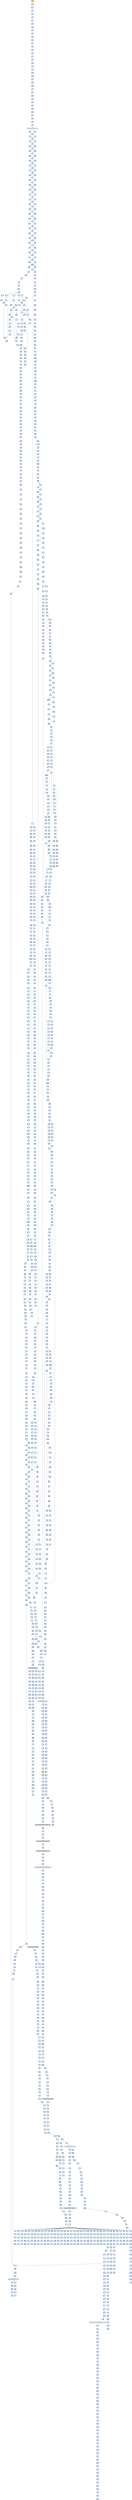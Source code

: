 strict digraph G {
	graph [bgcolor=transparent,
		name=G
	];
	node [color=lightsteelblue,
		fillcolor=lightsteelblue,
		shape=rectangle,
		style=filled
	];
	a0x00409de6movl_0x47e354UINT32_eax	[color=lightgrey,
		fillcolor=orange,
		label=movl];
	a0x00409debpushl_eax	[label=pushl];
	a0x00409de6movl_0x47e354UINT32_eax -> a0x00409debpushl_eax	[color="#000000"];
	a0x00409decpushl_fs_0	[label=pushl];
	a0x00409debpushl_eax -> a0x00409decpushl_fs_0	[color="#000000"];
	a0x00409df3movl_esp_fs_0	[label=movl];
	a0x00409decpushl_fs_0 -> a0x00409df3movl_esp_fs_0	[color="#000000"];
	a0x00409dfaxorl_eax_eax	[label=xorl];
	a0x00409df3movl_esp_fs_0 -> a0x00409dfaxorl_eax_eax	[color="#000000"];
	a0x00409dfcmovl_ecx_eax_	[label=movl];
	a0x00409dfaxorl_eax_eax -> a0x00409dfcmovl_ecx_eax_	[color="#000000"];
	a0x0047e354movl_0xf047d0d9UINT32_eax	[label=movl];
	a0x00409dfcmovl_ecx_eax_ -> a0x0047e354movl_0xf047d0d9UINT32_eax	[color="#000000"];
	a0x0047e359leal_0x1000129eeax__ecx	[label=leal];
	a0x0047e354movl_0xf047d0d9UINT32_eax -> a0x0047e359leal_0x1000129eeax__ecx	[color="#000000"];
	a0x0047e35fmovl_eax_0x1ecx_	[label=movl];
	a0x0047e359leal_0x1000129eeax__ecx -> a0x0047e35fmovl_eax_0x1ecx_	[color="#000000"];
	a0x0047e362movl_0x4esp__edx	[label=movl];
	a0x0047e35fmovl_eax_0x1ecx_ -> a0x0047e362movl_0x4esp__edx	[color="#000000"];
	a0x0047e366movl_0xcedx__edx	[label=movl];
	a0x0047e362movl_0x4esp__edx -> a0x0047e366movl_0xcedx__edx	[color="#000000"];
	a0x0047e369movb_0xffffffe9UINT8_edx_	[label=movb];
	a0x0047e366movl_0xcedx__edx -> a0x0047e369movb_0xffffffe9UINT8_edx_	[color="#000000"];
	a0x0047e36caddl_0x5UINT8_edx	[label=addl];
	a0x0047e369movb_0xffffffe9UINT8_edx_ -> a0x0047e36caddl_0x5UINT8_edx	[color="#000000"];
	a0x0047e36fsubl_edx_ecx	[label=subl];
	a0x0047e36caddl_0x5UINT8_edx -> a0x0047e36fsubl_edx_ecx	[color="#000000"];
	a0x0047e371movl_ecx__4edx_	[label=movl];
	a0x0047e36fsubl_edx_ecx -> a0x0047e371movl_ecx__4edx_	[color="#000000"];
	a0x0047e374xorl_eax_eax	[label=xorl];
	a0x0047e371movl_ecx__4edx_ -> a0x0047e374xorl_eax_eax	[color="#000000"];
	a0x0047e376ret	[label=ret];
	a0x0047e374xorl_eax_eax -> a0x0047e376ret	[color="#000000"];
	a0x00409dfcjmp_0x0047e377	[label=jmp];
	a0x0047e376ret -> a0x00409dfcjmp_0x0047e377	[color="#000000"];
	a0x0047e377movl_0xf047d0d9UINT32_eax	[label=movl];
	a0x00409dfcjmp_0x0047e377 -> a0x0047e377movl_0xf047d0d9UINT32_eax	[color="#000000"];
	a0x0047e37cpopl_fs_0	[label=popl];
	a0x0047e377movl_0xf047d0d9UINT32_eax -> a0x0047e37cpopl_fs_0	[color="#000000"];
	a0x0047e383addl_0x4UINT8_esp	[label=addl];
	a0x0047e37cpopl_fs_0 -> a0x0047e383addl_0x4UINT8_esp	[color="#000000"];
	a0x0047e386pushl_ebp	[label=pushl];
	a0x0047e383addl_0x4UINT8_esp -> a0x0047e386pushl_ebp	[color="#000000"];
	a0x0047e387pushl_ebx	[label=pushl];
	a0x0047e386pushl_ebp -> a0x0047e387pushl_ebx	[color="#000000"];
	a0x0047e388pushl_ecx	[label=pushl];
	a0x0047e387pushl_ebx -> a0x0047e388pushl_ecx	[color="#000000"];
	a0x0047e389pushl_edi	[label=pushl];
	a0x0047e388pushl_ecx -> a0x0047e389pushl_edi	[color="#000000"];
	a0x0047e38apushl_esi	[label=pushl];
	a0x0047e389pushl_edi -> a0x0047e38apushl_esi	[color="#000000"];
	a0x0047e38bpushl_edx	[label=pushl];
	a0x0047e38apushl_esi -> a0x0047e38bpushl_edx	[color="#000000"];
	a0x0047e38cleal_0x10001257eax__ebx	[label=leal];
	a0x0047e38bpushl_edx -> a0x0047e38cleal_0x10001257eax__ebx	[color="#000000"];
	a0x0047e392movl_0x18ebx__edx	[label=movl];
	a0x0047e38cleal_0x10001257eax__ebx -> a0x0047e392movl_0x18ebx__edx	[color="#000000"];
	a0x0047e395pushl_edx	[label=pushl];
	a0x0047e392movl_0x18ebx__edx -> a0x0047e395pushl_edx	[color="#000000"];
	a0x0047e396movl_eax_ebp	[label=movl];
	a0x0047e395pushl_edx -> a0x0047e396movl_eax_ebp	[color="#000000"];
	a0x0047e398pushl_0x40UINT8	[label=pushl];
	a0x0047e396movl_eax_ebp -> a0x0047e398pushl_0x40UINT8	[color="#000000"];
	a0x0047e39apushl_0x1000UINT32	[label=pushl];
	a0x0047e398pushl_0x40UINT8 -> a0x0047e39apushl_0x1000UINT32	[color="#000000"];
	a0x0047e39fpushl_0x4ebx_	[label=pushl];
	a0x0047e39apushl_0x1000UINT32 -> a0x0047e39fpushl_0x4ebx_	[color="#000000"];
	a0x0047e3a2pushl_0x0UINT8	[label=pushl];
	a0x0047e39fpushl_0x4ebx_ -> a0x0047e3a2pushl_0x0UINT8	[color="#000000"];
	a0x0047e3a4movl_0x10ebx__ecx	[label=movl];
	a0x0047e3a2pushl_0x0UINT8 -> a0x0047e3a4movl_0x10ebx__ecx	[color="#000000"];
	a0x0047e3a7addl_edx_ecx	[label=addl];
	a0x0047e3a4movl_0x10ebx__ecx -> a0x0047e3a7addl_edx_ecx	[color="#000000"];
	a0x0047e3a9movl_ecx__eax	[label=movl];
	a0x0047e3a7addl_edx_ecx -> a0x0047e3a9movl_ecx__eax	[color="#000000"];
	a0x0047e3abcall_eax	[label=call];
	a0x0047e3a9movl_ecx__eax -> a0x0047e3abcall_eax	[color="#000000"];
	VIRTUALALLOC_KERNEL32_DLL	[color=lightgrey,
		fillcolor=lightgrey,
		label="VIRTUALALLOC-KERNEL32-DLL"];
	a0x0047e3abcall_eax -> VIRTUALALLOC_KERNEL32_DLL	[color="#000000"];
	a0x0047e3adpopl_edx	[label=popl];
	VIRTUALALLOC_KERNEL32_DLL -> a0x0047e3adpopl_edx	[color="#000000"];
	a0x039b0a8cmovl_eax_0x10001f27ebp_	[label=movl];
	VIRTUALALLOC_KERNEL32_DLL -> a0x039b0a8cmovl_eax_0x10001f27ebp_	[color="#000000"];
	a0x039b08c2movl_edi__esi	[label=movl];
	VIRTUALALLOC_KERNEL32_DLL -> a0x039b08c2movl_edi__esi	[color="#000000"];
	a0x0047e3aemovl_eax_edi	[label=movl];
	a0x0047e3adpopl_edx -> a0x0047e3aemovl_eax_edi	[color="#000000"];
	a0x0047e3b0pushl_eax	[label=pushl];
	a0x0047e3aemovl_eax_edi -> a0x0047e3b0pushl_eax	[color="#000000"];
	a0x0047e3b1pushl_edx	[label=pushl];
	a0x0047e3b0pushl_eax -> a0x0047e3b1pushl_edx	[color="#000000"];
	a0x0047e3b2movl_ebx__esi	[label=movl];
	a0x0047e3b1pushl_edx -> a0x0047e3b2movl_ebx__esi	[color="#000000"];
	a0x0047e3b4movl_0x20ebx__eax	[label=movl];
	a0x0047e3b2movl_ebx__esi -> a0x0047e3b4movl_0x20ebx__eax	[color="#000000"];
	a0x0047e3b7addl_edx_eax	[label=addl];
	a0x0047e3b4movl_0x20ebx__eax -> a0x0047e3b7addl_edx_eax	[color="#000000"];
	a0x0047e3b9movl_eax__ecx	[label=movl];
	a0x0047e3b7addl_edx_eax -> a0x0047e3b9movl_eax__ecx	[color="#000000"];
	a0x0047e3bbmovl_ecx_0x20ebx_	[label=movl];
	a0x0047e3b9movl_eax__ecx -> a0x0047e3bbmovl_ecx_0x20ebx_	[color="#000000"];
	a0x0047e3bemovl_0x1cebx__eax	[label=movl];
	a0x0047e3bbmovl_ecx_0x20ebx_ -> a0x0047e3bemovl_0x1cebx__eax	[color="#000000"];
	a0x0047e3c1addl_edx_eax	[label=addl];
	a0x0047e3bemovl_0x1cebx__eax -> a0x0047e3c1addl_edx_eax	[color="#000000"];
	a0x0047e3c3movl_eax__ecx	[label=movl];
	a0x0047e3c1addl_edx_eax -> a0x0047e3c3movl_eax__ecx	[color="#000000"];
	a0x0047e3c5movl_ecx_0x1cebx_	[label=movl];
	a0x0047e3c3movl_eax__ecx -> a0x0047e3c5movl_ecx_0x1cebx_	[color="#000000"];
	a0x0047e3c8addl_edx_esi	[label=addl];
	a0x0047e3c5movl_ecx_0x1cebx_ -> a0x0047e3c8addl_edx_esi	[color="#000000"];
	a0x0047e3camovl_0xcebx__ecx	[label=movl];
	a0x0047e3c8addl_edx_esi -> a0x0047e3camovl_0xcebx__ecx	[color="#000000"];
	a0x0047e3cdaddl_edx_ecx	[label=addl];
	a0x0047e3camovl_0xcebx__ecx -> a0x0047e3cdaddl_edx_ecx	[color="#000000"];
	a0x0047e3cfleal_0x1cebx__eax	[label=leal];
	a0x0047e3cdaddl_edx_ecx -> a0x0047e3cfleal_0x1cebx__eax	[color="#000000"];
	a0x0047e3d2pushl_eax	[label=pushl];
	a0x0047e3cfleal_0x1cebx__eax -> a0x0047e3d2pushl_eax	[color="#000000"];
	a0x0047e3d3pushl_edi	[label=pushl];
	a0x0047e3d2pushl_eax -> a0x0047e3d3pushl_edi	[color="#000000"];
	a0x0047e3d4pushl_esi	[label=pushl];
	a0x0047e3d3pushl_edi -> a0x0047e3d4pushl_esi	[color="#000000"];
	a0x0047e3d5call_ecx	[label=call];
	a0x0047e3d4pushl_esi -> a0x0047e3d5call_ecx	[color="#000000"];
	a0x0047e283pusha_	[label=pusha];
	a0x0047e3d5call_ecx -> a0x0047e283pusha_	[color="#000000"];
	a0x0047e284movl_0x24esp__esi	[label=movl];
	a0x0047e283pusha_ -> a0x0047e284movl_0x24esp__esi	[color="#000000"];
	a0x0047e288movl_0x28esp__edi	[label=movl];
	a0x0047e284movl_0x24esp__esi -> a0x0047e288movl_0x28esp__edi	[color="#000000"];
	a0x0047e28ccld_	[label=cld];
	a0x0047e288movl_0x28esp__edi -> a0x0047e28ccld_	[color="#000000"];
	a0x0047e28dmovb_0xffffff80UINT8_dl	[label=movb];
	a0x0047e28ccld_ -> a0x0047e28dmovb_0xffffff80UINT8_dl	[color="#000000"];
	a0x0047e28fxorl_ebx_ebx	[label=xorl];
	a0x0047e28dmovb_0xffffff80UINT8_dl -> a0x0047e28fxorl_ebx_ebx	[color="#000000"];
	a0x0047e291movsb_ds_esi__es_edi_	[label=movsb];
	a0x0047e28fxorl_ebx_ebx -> a0x0047e291movsb_ds_esi__es_edi_	[color="#000000"];
	a0x0047e292movb_0x2UINT8_bl	[label=movb];
	a0x0047e291movsb_ds_esi__es_edi_ -> a0x0047e292movb_0x2UINT8_bl	[color="#000000"];
	a0x0047e294call_0x0047e306	[label=call];
	a0x0047e292movb_0x2UINT8_bl -> a0x0047e294call_0x0047e306	[color="#000000"];
	a0x0047e306addb_dl_dl	[label=addb];
	a0x0047e294call_0x0047e306 -> a0x0047e306addb_dl_dl	[color="#000000"];
	a0x0047e308jne_0x0047e30f	[label=jne];
	a0x0047e306addb_dl_dl -> a0x0047e308jne_0x0047e30f	[color="#000000"];
	a0x0047e30amovb_esi__dl	[label=movb];
	a0x0047e308jne_0x0047e30f -> a0x0047e30amovb_esi__dl	[color="#000000",
		label=F];
	a0x0047e30fret	[label=ret];
	a0x0047e308jne_0x0047e30f -> a0x0047e30fret	[color="#000000",
		label=T];
	a0x0047e30cincl_esi	[label=incl];
	a0x0047e30amovb_esi__dl -> a0x0047e30cincl_esi	[color="#000000"];
	a0x0047e30dadcb_dl_dl	[label=adcb];
	a0x0047e30cincl_esi -> a0x0047e30dadcb_dl_dl	[color="#000000"];
	a0x0047e30dadcb_dl_dl -> a0x0047e30fret	[color="#000000"];
	a0x0047e299jae_0x0047e291	[label=jae];
	a0x0047e30fret -> a0x0047e299jae_0x0047e291	[color="#000000"];
	a0x0047e2a2jae_0x0047e2c0	[label=jae];
	a0x0047e30fret -> a0x0047e2a2jae_0x0047e2c0	[color="#000000"];
	a0x0047e2abjae_0x0047e2d0	[label=jae];
	a0x0047e30fret -> a0x0047e2abjae_0x0047e2d0	[color="#000000"];
	a0x0047e2b7adcb_al_al	[label=adcb];
	a0x0047e30fret -> a0x0047e2b7adcb_al_al	[color="#000000"];
	a0x0047e318adcl_ecx_ecx	[label=adcl];
	a0x0047e30fret -> a0x0047e318adcl_ecx_ecx	[color="#000000"];
	a0x0047e31fjb_0x0047e313	[label=jb];
	a0x0047e30fret -> a0x0047e31fjb_0x0047e313	[color="#000000"];
	a0x0047e29bxorl_ecx_ecx	[label=xorl];
	a0x0047e299jae_0x0047e291 -> a0x0047e29bxorl_ecx_ecx	[color="#000000",
		label=F];
	a0x0047e29dcall_0x0047e306	[label=call];
	a0x0047e29bxorl_ecx_ecx -> a0x0047e29dcall_0x0047e306	[color="#000000"];
	a0x0047e2a4xorl_eax_eax	[label=xorl];
	a0x0047e2a2jae_0x0047e2c0 -> a0x0047e2a4xorl_eax_eax	[color="#000000",
		label=F];
	a0x0047e2c0call_0x0047e312	[label=call];
	a0x0047e2a2jae_0x0047e2c0 -> a0x0047e2c0call_0x0047e312	[color="#000000",
		label=T];
	a0x0047e2a6call_0x0047e306	[label=call];
	a0x0047e2a4xorl_eax_eax -> a0x0047e2a6call_0x0047e306	[color="#000000"];
	a0x0047e2admovb_0x2UINT8_bl	[label=movb];
	a0x0047e2abjae_0x0047e2d0 -> a0x0047e2admovb_0x2UINT8_bl	[color="#000000",
		label=F];
	a0x0047e2d0lodsb_ds_esi__al	[label=lodsb];
	a0x0047e2abjae_0x0047e2d0 -> a0x0047e2d0lodsb_ds_esi__al	[color="#000000",
		label=T];
	a0x0047e2afincl_ecx	[label=incl];
	a0x0047e2admovb_0x2UINT8_bl -> a0x0047e2afincl_ecx	[color="#000000"];
	a0x0047e2b0movb_0x10UINT8_al	[label=movb];
	a0x0047e2afincl_ecx -> a0x0047e2b0movb_0x10UINT8_al	[color="#000000"];
	a0x0047e2b2call_0x0047e306	[label=call];
	a0x0047e2b0movb_0x10UINT8_al -> a0x0047e2b2call_0x0047e306	[color="#000000"];
	a0x0047e2b9jae_0x0047e2b2	[label=jae];
	a0x0047e2b7adcb_al_al -> a0x0047e2b9jae_0x0047e2b2	[color="#000000"];
	a0x0047e2b9jae_0x0047e2b2 -> a0x0047e2b2call_0x0047e306	[color="#000000",
		label=T];
	a0x0047e2bbjne_0x0047e2fc	[label=jne];
	a0x0047e2b9jae_0x0047e2b2 -> a0x0047e2bbjne_0x0047e2fc	[color="#000000",
		label=F];
	a0x0047e2bdstosb_al_es_edi_	[label=stosb];
	a0x0047e2bbjne_0x0047e2fc -> a0x0047e2bdstosb_al_es_edi_	[color="#000000",
		label=F];
	a0x0047e2fcpushl_esi	[label=pushl];
	a0x0047e2bbjne_0x0047e2fc -> a0x0047e2fcpushl_esi	[color="#000000",
		label=T];
	a0x0047e2bejmp_0x0047e294	[label=jmp];
	a0x0047e2bdstosb_al_es_edi_ -> a0x0047e2bejmp_0x0047e294	[color="#000000"];
	a0x0047e312incl_ecx	[label=incl];
	a0x0047e2c0call_0x0047e312 -> a0x0047e312incl_ecx	[color="#000000"];
	a0x0047e313call_0x0047e306	[label=call];
	a0x0047e312incl_ecx -> a0x0047e313call_0x0047e306	[color="#000000"];
	a0x0047e31acall_0x0047e306	[label=call];
	a0x0047e318adcl_ecx_ecx -> a0x0047e31acall_0x0047e306	[color="#000000"];
	a0x0047e31fjb_0x0047e313 -> a0x0047e313call_0x0047e306	[color="#000000",
		label=T];
	a0x0047e321ret	[label=ret];
	a0x0047e31fjb_0x0047e313 -> a0x0047e321ret	[color="#000000",
		label=F];
	a0x0047e2c5subl_ebx_ecx	[label=subl];
	a0x0047e321ret -> a0x0047e2c5subl_ebx_ecx	[color="#000000"];
	a0x0047e2e4cmpl_0x7d00UINT32_eax	[label=cmpl];
	a0x0047e321ret -> a0x0047e2e4cmpl_0x7d00UINT32_eax	[color="#000000"];
	a0x0047e2cejmp_0x0047e2f8	[label=jmp];
	a0x0047e321ret -> a0x0047e2cejmp_0x0047e2f8	[color="#000000"];
	a0x0047e2c7jne_0x0047e2d9	[label=jne];
	a0x0047e2c5subl_ebx_ecx -> a0x0047e2c7jne_0x0047e2d9	[color="#000000"];
	a0x0047e2d9xchgl_eax_ecx	[label=xchgl];
	a0x0047e2c7jne_0x0047e2d9 -> a0x0047e2d9xchgl_eax_ecx	[color="#000000",
		label=T];
	a0x0047e2c9call_0x0047e310	[label=call];
	a0x0047e2c7jne_0x0047e2d9 -> a0x0047e2c9call_0x0047e310	[color="#000000",
		label=F];
	a0x0047e2dadecl_eax	[label=decl];
	a0x0047e2d9xchgl_eax_ecx -> a0x0047e2dadecl_eax	[color="#000000"];
	a0x0047e2dbshll_0x8UINT8_eax	[label=shll];
	a0x0047e2dadecl_eax -> a0x0047e2dbshll_0x8UINT8_eax	[color="#000000"];
	a0x0047e2delodsb_ds_esi__al	[label=lodsb];
	a0x0047e2dbshll_0x8UINT8_eax -> a0x0047e2delodsb_ds_esi__al	[color="#000000"];
	a0x0047e2dfcall_0x0047e310	[label=call];
	a0x0047e2delodsb_ds_esi__al -> a0x0047e2dfcall_0x0047e310	[color="#000000"];
	a0x0047e310xorl_ecx_ecx	[label=xorl];
	a0x0047e2dfcall_0x0047e310 -> a0x0047e310xorl_ecx_ecx	[color="#000000"];
	a0x0047e310xorl_ecx_ecx -> a0x0047e312incl_ecx	[color="#000000"];
	a0x0047e2e9jae_0x0047e2f5	[label=jae];
	a0x0047e2e4cmpl_0x7d00UINT32_eax -> a0x0047e2e9jae_0x0047e2f5	[color="#000000"];
	a0x0047e2ebcmpb_0x5UINT8_ah	[label=cmpb];
	a0x0047e2e9jae_0x0047e2f5 -> a0x0047e2ebcmpb_0x5UINT8_ah	[color="#000000",
		label=F];
	a0x0047e2eejae_0x0047e2f6	[label=jae];
	a0x0047e2ebcmpb_0x5UINT8_ah -> a0x0047e2eejae_0x0047e2f6	[color="#000000"];
	a0x0047e2f0cmpl_0x7fUINT8_eax	[label=cmpl];
	a0x0047e2eejae_0x0047e2f6 -> a0x0047e2f0cmpl_0x7fUINT8_eax	[color="#000000",
		label=F];
	a0x0047e2f6incl_ecx	[label=incl];
	a0x0047e2eejae_0x0047e2f6 -> a0x0047e2f6incl_ecx	[color="#000000",
		label=T];
	a0x0047e2f3ja_0x0047e2f7	[label=ja];
	a0x0047e2f0cmpl_0x7fUINT8_eax -> a0x0047e2f3ja_0x0047e2f7	[color="#000000"];
	a0x0047e2f5incl_ecx	[label=incl];
	a0x0047e2f3ja_0x0047e2f7 -> a0x0047e2f5incl_ecx	[color="#000000",
		label=F];
	a0x0047e2f7xchgl_eax_ebp	[label=xchgl];
	a0x0047e2f3ja_0x0047e2f7 -> a0x0047e2f7xchgl_eax_ebp	[color="#000000",
		label=T];
	a0x0047e2f5incl_ecx -> a0x0047e2f6incl_ecx	[color="#000000"];
	a0x0047e2f6incl_ecx -> a0x0047e2f7xchgl_eax_ebp	[color="#000000"];
	a0x0047e2f8movl_ebp_eax	[label=movl];
	a0x0047e2f7xchgl_eax_ebp -> a0x0047e2f8movl_ebp_eax	[color="#000000"];
	a0x0047e2famovb_0x1UINT8_bl	[label=movb];
	a0x0047e2f8movl_ebp_eax -> a0x0047e2famovb_0x1UINT8_bl	[color="#000000"];
	a0x0047e2famovb_0x1UINT8_bl -> a0x0047e2fcpushl_esi	[color="#000000"];
	a0x0047e2fdmovl_edi_esi	[label=movl];
	a0x0047e2fcpushl_esi -> a0x0047e2fdmovl_edi_esi	[color="#000000"];
	a0x0047e2ffsubl_eax_esi	[label=subl];
	a0x0047e2fdmovl_edi_esi -> a0x0047e2ffsubl_eax_esi	[color="#000000"];
	a0x0047e301repz_movsb_ds_esi__es_edi_	[label=repz];
	a0x0047e2ffsubl_eax_esi -> a0x0047e301repz_movsb_ds_esi__es_edi_	[color="#000000"];
	a0x0047e303popl_esi	[label=popl];
	a0x0047e301repz_movsb_ds_esi__es_edi_ -> a0x0047e303popl_esi	[color="#000000"];
	a0x0047e304jmp_0x0047e294	[label=jmp];
	a0x0047e303popl_esi -> a0x0047e304jmp_0x0047e294	[color="#000000"];
	a0x0047e2d1shrl_eax	[label=shrl];
	a0x0047e2d0lodsb_ds_esi__al -> a0x0047e2d1shrl_eax	[color="#000000"];
	a0x0047e2d3je_0x0047e322	[label=je];
	a0x0047e2d1shrl_eax -> a0x0047e2d3je_0x0047e322	[color="#000000"];
	a0x0047e2d5adcl_ecx_ecx	[label=adcl];
	a0x0047e2d3je_0x0047e322 -> a0x0047e2d5adcl_ecx_ecx	[color="#000000",
		label=F];
	a0x0047e322subl_0x28esp__edi	[label=subl];
	a0x0047e2d3je_0x0047e322 -> a0x0047e322subl_0x28esp__edi	[color="#000000",
		label=T];
	a0x0047e2d7jmp_0x0047e2f5	[label=jmp];
	a0x0047e2d5adcl_ecx_ecx -> a0x0047e2d7jmp_0x0047e2f5	[color="#000000"];
	a0x0047e2d7jmp_0x0047e2f5 -> a0x0047e2f5incl_ecx	[color="#000000"];
	a0x0047e2c9call_0x0047e310 -> a0x0047e310xorl_ecx_ecx	[color="#000000"];
	a0x0047e2cejmp_0x0047e2f8 -> a0x0047e2f8movl_ebp_eax	[color="#000000"];
	a0x0047e326movl_edi_0x1cesp_	[label=movl];
	a0x0047e322subl_0x28esp__edi -> a0x0047e326movl_edi_0x1cesp_	[color="#000000"];
	a0x0047e32apopa_	[label=popa];
	a0x0047e326movl_edi_0x1cesp_ -> a0x0047e32apopa_	[color="#000000"];
	a0x0047e32bret_0xcUINT16	[label=ret];
	a0x0047e32apopa_ -> a0x0047e32bret_0xcUINT16	[color="#000000"];
	a0x0047e3d7popl_edx	[label=popl];
	a0x0047e32bret_0xcUINT16 -> a0x0047e3d7popl_edx	[color="#000000"];
	a0x0047e3d8popl_eax	[label=popl];
	a0x0047e3d7popl_edx -> a0x0047e3d8popl_eax	[color="#000000"];
	a0x0047e3d9addl_0x8ebx__eax	[label=addl];
	a0x0047e3d8popl_eax -> a0x0047e3d9addl_0x8ebx__eax	[color="#000000"];
	a0x0047e3dcmovl_eax_edi	[label=movl];
	a0x0047e3d9addl_0x8ebx__eax -> a0x0047e3dcmovl_eax_edi	[color="#000000"];
	a0x0047e3depushl_edx	[label=pushl];
	a0x0047e3dcmovl_eax_edi -> a0x0047e3depushl_edx	[color="#000000"];
	a0x0047e3dfmovl_eax_esi	[label=movl];
	a0x0047e3depushl_edx -> a0x0047e3dfmovl_eax_esi	[color="#000000"];
	a0x0047e3e1movl__4esi__eax	[label=movl];
	a0x0047e3dfmovl_eax_esi -> a0x0047e3e1movl__4esi__eax	[color="#000000"];
	a0x0047e3e4addl_0x4UINT8_eax	[label=addl];
	a0x0047e3e1movl__4esi__eax -> a0x0047e3e4addl_0x4UINT8_eax	[color="#000000"];
	a0x0047e3e7subl_eax_esi	[label=subl];
	a0x0047e3e4addl_0x4UINT8_eax -> a0x0047e3e7subl_eax_esi	[color="#000000"];
	a0x0047e3e9movl_edx_0x8esi_	[label=movl];
	a0x0047e3e7subl_eax_esi -> a0x0047e3e9movl_edx_0x8esi_	[color="#000000"];
	a0x0047e3ecmovl_0xcebx__ecx	[label=movl];
	a0x0047e3e9movl_edx_0x8esi_ -> a0x0047e3ecmovl_0xcebx__ecx	[color="#000000"];
	a0x0047e3efmovl_ecx_0x14esi_	[label=movl];
	a0x0047e3ecmovl_0xcebx__ecx -> a0x0047e3efmovl_ecx_0x14esi_	[color="#000000"];
	a0x0047e3f2call_edi	[label=call];
	a0x0047e3efmovl_ecx_0x14esi_ -> a0x0047e3f2call_edi	[color="#000000"];
	a0x039b09fcpushl_ebx	[label=pushl];
	a0x0047e3f2call_edi -> a0x039b09fcpushl_ebx	[color="#000000"];
	a0x039b09fdpushl_edi	[label=pushl];
	a0x039b09fcpushl_ebx -> a0x039b09fdpushl_edi	[color="#000000"];
	a0x039b09fepushl_esi	[label=pushl];
	a0x039b09fdpushl_edi -> a0x039b09fepushl_esi	[color="#000000"];
	a0x039b09ffpushl_ebp	[label=pushl];
	a0x039b09fepushl_esi -> a0x039b09ffpushl_ebp	[color="#000000"];
	a0x039b0a00call_0x39b0a05	[label=call];
	a0x039b09ffpushl_ebp -> a0x039b0a00call_0x39b0a05	[color="#000000"];
	a0x039b0a05popl_ebp	[label=popl];
	a0x039b0a00call_0x39b0a05 -> a0x039b0a05popl_ebp	[color="#000000"];
	a0x039b0a06subl_0x1000134cUINT32_ebp	[label=subl];
	a0x039b0a05popl_ebp -> a0x039b0a06subl_0x1000134cUINT32_ebp	[color="#000000"];
	a0x039b0a0cleal_0x10001343ebp__esi	[label=leal];
	a0x039b0a06subl_0x1000134cUINT32_ebp -> a0x039b0a0cleal_0x10001343ebp__esi	[color="#000000"];
	a0x039b0a12movl__4esi__eax	[label=movl];
	a0x039b0a0cleal_0x10001343ebp__esi -> a0x039b0a12movl__4esi__eax	[color="#000000"];
	a0x039b0a15addl_0x4UINT8_eax	[label=addl];
	a0x039b0a12movl__4esi__eax -> a0x039b0a15addl_0x4UINT8_eax	[color="#000000"];
	a0x039b0a18subl_eax_esi	[label=subl];
	a0x039b0a15addl_0x4UINT8_eax -> a0x039b0a18subl_eax_esi	[color="#000000"];
	a0x039b0a1acld_	[label=cld];
	a0x039b0a18subl_eax_esi -> a0x039b0a1acld_	[color="#000000"];
	a0x039b0a1bmovl_esi_ebx	[label=movl];
	a0x039b0a1acld_ -> a0x039b0a1bmovl_esi_ebx	[color="#000000"];
	a0x039b0a1dmovl_0x8esi__edx	[label=movl];
	a0x039b0a1bmovl_esi_ebx -> a0x039b0a1dmovl_0x8esi__edx	[color="#000000"];
	a0x039b0a20movl_0x1cesi__esi	[label=movl];
	a0x039b0a1dmovl_0x8esi__edx -> a0x039b0a20movl_0x1cesi__esi	[color="#000000"];
	a0x039b0a23addl_edx_esi	[label=addl];
	a0x039b0a20movl_0x1cesi__esi -> a0x039b0a23addl_edx_esi	[color="#000000"];
	a0x039b0a25leal_0x10001f2febp__edi	[label=leal];
	a0x039b0a23addl_edx_esi -> a0x039b0a25leal_0x10001f2febp__edi	[color="#000000"];
	a0x039b0a2blodsl_ds_esi__eax	[label=lodsl];
	a0x039b0a25leal_0x10001f2febp__edi -> a0x039b0a2blodsl_ds_esi__eax	[color="#000000"];
	a0x039b0a2cstosl_eax_es_edi_	[label=stosl];
	a0x039b0a2blodsl_ds_esi__eax -> a0x039b0a2cstosl_eax_es_edi_	[color="#000000"];
	a0x039b0a2dlodsl_ds_esi__eax	[label=lodsl];
	a0x039b0a2cstosl_eax_es_edi_ -> a0x039b0a2dlodsl_ds_esi__eax	[color="#000000"];
	a0x039b0a2estosl_eax_es_edi_	[label=stosl];
	a0x039b0a2dlodsl_ds_esi__eax -> a0x039b0a2estosl_eax_es_edi_	[color="#000000"];
	a0x039b0a2flodsl_ds_esi__eax	[label=lodsl];
	a0x039b0a2estosl_eax_es_edi_ -> a0x039b0a2flodsl_ds_esi__eax	[color="#000000"];
	a0x039b0a30stosl_eax_es_edi_	[label=stosl];
	a0x039b0a2flodsl_ds_esi__eax -> a0x039b0a30stosl_eax_es_edi_	[color="#000000"];
	a0x039b0a31lodsl_ds_esi__eax	[label=lodsl];
	a0x039b0a30stosl_eax_es_edi_ -> a0x039b0a31lodsl_ds_esi__eax	[color="#000000"];
	a0x039b0a32stosl_eax_es_edi_	[label=stosl];
	a0x039b0a31lodsl_ds_esi__eax -> a0x039b0a32stosl_eax_es_edi_	[color="#000000"];
	a0x039b0a33nop_	[label=nop];
	a0x039b0a32stosl_eax_es_edi_ -> a0x039b0a33nop_	[color="#000000"];
	a0x039b0a34cmpl_0x1UINT8_0x48ebx_	[label=cmpl];
	a0x039b0a33nop_ -> a0x039b0a34cmpl_0x1UINT8_0x48ebx_	[color="#000000"];
	a0x039b0a38je_0x39b0a4f	[label=je];
	a0x039b0a34cmpl_0x1UINT8_0x48ebx_ -> a0x039b0a38je_0x39b0a4f	[color="#000000"];
	a0x039b0a3amovl_0x44ebx__esi	[label=movl];
	a0x039b0a38je_0x39b0a4f -> a0x039b0a3amovl_0x44ebx__esi	[color="#000000",
		label=F];
	a0x039b0a3dtestl_esi_esi	[label=testl];
	a0x039b0a3amovl_0x44ebx__esi -> a0x039b0a3dtestl_esi_esi	[color="#000000"];
	a0x039b0a3fje_0x39b0a4f	[label=je];
	a0x039b0a3dtestl_esi_esi -> a0x039b0a3fje_0x39b0a4f	[color="#000000"];
	a0x039b0a41movl_0x23UINT32_ecx	[label=movl];
	a0x039b0a3fje_0x39b0a4f -> a0x039b0a41movl_0x23UINT32_ecx	[color="#000000",
		label=F];
	a0x039b0a46addl_edx_esi	[label=addl];
	a0x039b0a41movl_0x23UINT32_ecx -> a0x039b0a46addl_edx_esi	[color="#000000"];
	a0x039b0a48movl_0x40ebx__edi	[label=movl];
	a0x039b0a46addl_edx_esi -> a0x039b0a48movl_0x40ebx__edi	[color="#000000"];
	a0x039b0a4baddl_edx_edi	[label=addl];
	a0x039b0a48movl_0x40ebx__edi -> a0x039b0a4baddl_edx_edi	[color="#000000"];
	a0x039b0a4drepz_movsb_ds_esi__es_edi_	[label=repz];
	a0x039b0a4baddl_edx_edi -> a0x039b0a4drepz_movsb_ds_esi__es_edi_	[color="#000000"];
	a0x039b0a4fmovl_ebx_esi	[label=movl];
	a0x039b0a4drepz_movsb_ds_esi__es_edi_ -> a0x039b0a4fmovl_ebx_esi	[color="#000000"];
	a0x039b0a51leal_0x10001f1bebp__edi	[label=leal];
	a0x039b0a4fmovl_ebx_esi -> a0x039b0a51leal_0x10001f1bebp__edi	[color="#000000"];
	a0x039b0a57addl_ebp_edi_	[label=addl];
	a0x039b0a51leal_0x10001f1bebp__edi -> a0x039b0a57addl_ebp_edi_	[color="#000000"];
	a0x039b0a59addl_ebp_0x4edi_	[label=addl];
	a0x039b0a57addl_ebp_edi_ -> a0x039b0a59addl_ebp_0x4edi_	[color="#000000"];
	a0x039b0a5caddl_ebp_0x8edi_	[label=addl];
	a0x039b0a59addl_ebp_0x4edi_ -> a0x039b0a5caddl_ebp_0x8edi_	[color="#000000"];
	a0x039b0a5fleal_0x10001effebp__ecx	[label=leal];
	a0x039b0a5caddl_ebp_0x8edi_ -> a0x039b0a5fleal_0x10001effebp__ecx	[color="#000000"];
	a0x039b0a65pushl_ecx	[label=pushl];
	a0x039b0a5fleal_0x10001effebp__ecx -> a0x039b0a65pushl_ecx	[color="#000000"];
	a0x039b0a66call_0x39b0bb1	[label=call];
	a0x039b0a65pushl_ecx -> a0x039b0a66call_0x39b0bb1	[color="#000000"];
	a0x039b0bb1pushl_ebp	[label=pushl];
	a0x039b0a66call_0x39b0bb1 -> a0x039b0bb1pushl_ebp	[color="#000000"];
	a0x039b0bb2movl_esp_ebp	[label=movl];
	a0x039b0bb1pushl_ebp -> a0x039b0bb2movl_esp_ebp	[color="#000000"];
	a0x039b0bb4addl_0xfffffffcUINT8_esp	[label=addl];
	a0x039b0bb2movl_esp_ebp -> a0x039b0bb4addl_0xfffffffcUINT8_esp	[color="#000000"];
	a0x039b0bb7pushl_ebx	[label=pushl];
	a0x039b0bb4addl_0xfffffffcUINT8_esp -> a0x039b0bb7pushl_ebx	[color="#000000"];
	a0x039b0bb8pushl_edi	[label=pushl];
	a0x039b0bb7pushl_ebx -> a0x039b0bb8pushl_edi	[color="#000000"];
	a0x039b0bb9pushl_esi	[label=pushl];
	a0x039b0bb8pushl_edi -> a0x039b0bb9pushl_esi	[color="#000000"];
	a0x039b0bbacall_0x39b0bbf	[label=call];
	a0x039b0bb9pushl_esi -> a0x039b0bbacall_0x39b0bbf	[color="#000000"];
	a0x039b0bbfpopl_ebx	[label=popl];
	a0x039b0bbacall_0x39b0bbf -> a0x039b0bbfpopl_ebx	[color="#000000"];
	a0x039b0bc0subl_0x10001506UINT32_ebx	[label=subl];
	a0x039b0bbfpopl_ebx -> a0x039b0bc0subl_0x10001506UINT32_ebx	[color="#000000"];
	a0x039b0bc6movl_0x8ebp__esi	[label=movl];
	a0x039b0bc0subl_0x10001506UINT32_ebx -> a0x039b0bc6movl_0x8ebp__esi	[color="#000000"];
	a0x039b0bc9movl_esi__ecx	[label=movl];
	a0x039b0bc6movl_0x8ebp__esi -> a0x039b0bc9movl_esi__ecx	[color="#000000"];
	a0x039b0bcbaddl_ebx_ecx	[label=addl];
	a0x039b0bc9movl_esi__ecx -> a0x039b0bcbaddl_ebx_ecx	[color="#000000"];
	a0x039b0bcdpushl_ecx	[label=pushl];
	a0x039b0bcbaddl_ebx_ecx -> a0x039b0bcdpushl_ecx	[color="#000000"];
	a0x039b0bcecall_0x10001f2febx_	[label=call];
	a0x039b0bcdpushl_ecx -> a0x039b0bcecall_0x10001f2febx_	[color="#000000"];
	LOADLIBRARYA_KERNEL32_DLL	[color=lightgrey,
		fillcolor=lightgrey,
		label="LOADLIBRARYA-KERNEL32-DLL"];
	a0x039b0bcecall_0x10001f2febx_ -> LOADLIBRARYA_KERNEL32_DLL	[color="#000000"];
	a0x039b0bd4movl_eax__4ebp_	[label=movl];
	LOADLIBRARYA_KERNEL32_DLL -> a0x039b0bd4movl_eax__4ebp_	[color="#000000"];
	a0x039b134epopl_esi	[label=popl];
	LOADLIBRARYA_KERNEL32_DLL -> a0x039b134epopl_esi	[color="#000000"];
	a0x039b0bd7movl_0x4esi__edx	[label=movl];
	a0x039b0bd4movl_eax__4ebp_ -> a0x039b0bd7movl_0x4esi__edx	[color="#000000"];
	a0x039b0bdamovl_0x8esi__edi	[label=movl];
	a0x039b0bd7movl_0x4esi__edx -> a0x039b0bdamovl_0x8esi__edi	[color="#000000"];
	a0x039b0bddaddl_ebx_edx	[label=addl];
	a0x039b0bdamovl_0x8esi__edi -> a0x039b0bddaddl_ebx_edx	[color="#000000"];
	a0x039b0bdfaddl_ebx_edi	[label=addl];
	a0x039b0bddaddl_ebx_edx -> a0x039b0bdfaddl_ebx_edi	[color="#000000"];
	a0x039b0be1xorl_eax_eax	[label=xorl];
	a0x039b0be3addl_edx__eax	[label=addl];
	a0x039b0be1xorl_eax_eax -> a0x039b0be3addl_edx__eax	[color="#000000"];
	a0x039b0be5je_0x39b0bfd	[label=je];
	a0x039b0be3addl_edx__eax -> a0x039b0be5je_0x39b0bfd	[color="#000000"];
	a0x039b0be7pushl_edx	[label=pushl];
	a0x039b0be5je_0x39b0bfd -> a0x039b0be7pushl_edx	[color="#000000",
		label=F];
	a0x039b0bfdaddl_0xcUINT8_esi	[label=addl];
	a0x039b0be5je_0x39b0bfd -> a0x039b0bfdaddl_0xcUINT8_esi	[color="#000000",
		label=T];
	a0x039b0be8movl_edx__eax	[label=movl];
	a0x039b0be7pushl_edx -> a0x039b0be8movl_edx__eax	[color="#000000"];
	a0x039b0beaaddl_ebx_eax	[label=addl];
	a0x039b0be8movl_edx__eax -> a0x039b0beaaddl_ebx_eax	[color="#000000"];
	a0x039b0becpushl_eax	[label=pushl];
	a0x039b0beaaddl_ebx_eax -> a0x039b0becpushl_eax	[color="#000000"];
	a0x039b0bedpushl__4ebp_	[label=pushl];
	a0x039b0becpushl_eax -> a0x039b0bedpushl__4ebp_	[color="#000000"];
	a0x039b0bf0call_0x10001f33ebx_	[label=call];
	a0x039b0bedpushl__4ebp_ -> a0x039b0bf0call_0x10001f33ebx_	[color="#000000"];
	GETPROCADDRESS_KERNEL32_DLL	[color=lightgrey,
		fillcolor=lightgrey,
		label="GETPROCADDRESS-KERNEL32-DLL"];
	a0x039b0bf6stosl_eax_es_edi_	[label=stosl];
	GETPROCADDRESS_KERNEL32_DLL -> a0x039b0bf6stosl_eax_es_edi_	[color="#000000"];
	a0x039b1373popl_esi	[label=popl];
	GETPROCADDRESS_KERNEL32_DLL -> a0x039b1373popl_esi	[color="#000000"];
	a0x0040b163xorl_0x0042a130_eax	[label=xorl];
	GETPROCADDRESS_KERNEL32_DLL -> a0x0040b163xorl_0x0042a130_eax	[color="#000000"];
	a0x0040b176xorl_0x0042a130_eax	[label=xorl];
	GETPROCADDRESS_KERNEL32_DLL -> a0x0040b176xorl_0x0042a130_eax	[color="#000000"];
	a0x0040b189xorl_0x0042a130_eax	[label=xorl];
	GETPROCADDRESS_KERNEL32_DLL -> a0x0040b189xorl_0x0042a130_eax	[color="#000000"];
	a0x0040b19cxorl_0x0042a130_eax	[label=xorl];
	GETPROCADDRESS_KERNEL32_DLL -> a0x0040b19cxorl_0x0042a130_eax	[color="#000000"];
	a0x0040b1afxorl_0x0042a130_eax	[label=xorl];
	GETPROCADDRESS_KERNEL32_DLL -> a0x0040b1afxorl_0x0042a130_eax	[color="#000000"];
	a0x0040b1c2xorl_0x0042a130_eax	[label=xorl];
	GETPROCADDRESS_KERNEL32_DLL -> a0x0040b1c2xorl_0x0042a130_eax	[color="#000000"];
	a0x0040b1d5xorl_0x0042a130_eax	[label=xorl];
	GETPROCADDRESS_KERNEL32_DLL -> a0x0040b1d5xorl_0x0042a130_eax	[color="#000000"];
	a0x0040b1e8xorl_0x0042a130_eax	[label=xorl];
	GETPROCADDRESS_KERNEL32_DLL -> a0x0040b1e8xorl_0x0042a130_eax	[color="#000000"];
	a0x0040b1fbxorl_0x0042a130_eax	[label=xorl];
	GETPROCADDRESS_KERNEL32_DLL -> a0x0040b1fbxorl_0x0042a130_eax	[color="#000000"];
	a0x0040b20exorl_0x0042a130_eax	[label=xorl];
	GETPROCADDRESS_KERNEL32_DLL -> a0x0040b20exorl_0x0042a130_eax	[color="#000000"];
	a0x0040b221xorl_0x0042a130_eax	[label=xorl];
	GETPROCADDRESS_KERNEL32_DLL -> a0x0040b221xorl_0x0042a130_eax	[color="#000000"];
	a0x0040b234xorl_0x0042a130_eax	[label=xorl];
	GETPROCADDRESS_KERNEL32_DLL -> a0x0040b234xorl_0x0042a130_eax	[color="#000000"];
	a0x0040b247xorl_0x0042a130_eax	[label=xorl];
	GETPROCADDRESS_KERNEL32_DLL -> a0x0040b247xorl_0x0042a130_eax	[color="#000000"];
	a0x0040b25axorl_0x0042a130_eax	[label=xorl];
	GETPROCADDRESS_KERNEL32_DLL -> a0x0040b25axorl_0x0042a130_eax	[color="#000000"];
	a0x0040b26dxorl_0x0042a130_eax	[label=xorl];
	GETPROCADDRESS_KERNEL32_DLL -> a0x0040b26dxorl_0x0042a130_eax	[color="#000000"];
	a0x0040b280xorl_0x0042a130_eax	[label=xorl];
	GETPROCADDRESS_KERNEL32_DLL -> a0x0040b280xorl_0x0042a130_eax	[color="#000000"];
	a0x0040b293xorl_0x0042a130_eax	[label=xorl];
	GETPROCADDRESS_KERNEL32_DLL -> a0x0040b293xorl_0x0042a130_eax	[color="#000000"];
	a0x0040b2a6xorl_0x0042a130_eax	[label=xorl];
	GETPROCADDRESS_KERNEL32_DLL -> a0x0040b2a6xorl_0x0042a130_eax	[color="#000000"];
	a0x0040b2b9xorl_0x0042a130_eax	[label=xorl];
	GETPROCADDRESS_KERNEL32_DLL -> a0x0040b2b9xorl_0x0042a130_eax	[color="#000000"];
	a0x0040b2ccxorl_0x0042a130_eax	[label=xorl];
	GETPROCADDRESS_KERNEL32_DLL -> a0x0040b2ccxorl_0x0042a130_eax	[color="#000000"];
	a0x0040b2dfxorl_0x0042a130_eax	[label=xorl];
	GETPROCADDRESS_KERNEL32_DLL -> a0x0040b2dfxorl_0x0042a130_eax	[color="#000000"];
	a0x0040b2f2xorl_0x0042a130_eax	[label=xorl];
	GETPROCADDRESS_KERNEL32_DLL -> a0x0040b2f2xorl_0x0042a130_eax	[color="#000000"];
	a0x0040b305xorl_0x0042a130_eax	[label=xorl];
	GETPROCADDRESS_KERNEL32_DLL -> a0x0040b305xorl_0x0042a130_eax	[color="#000000"];
	a0x0040b318xorl_0x0042a130_eax	[label=xorl];
	GETPROCADDRESS_KERNEL32_DLL -> a0x0040b318xorl_0x0042a130_eax	[color="#000000"];
	a0x0040b32bxorl_0x0042a130_eax	[label=xorl];
	GETPROCADDRESS_KERNEL32_DLL -> a0x0040b32bxorl_0x0042a130_eax	[color="#000000"];
	a0x0040b33exorl_0x0042a130_eax	[label=xorl];
	GETPROCADDRESS_KERNEL32_DLL -> a0x0040b33exorl_0x0042a130_eax	[color="#000000"];
	a0x0040b351xorl_0x0042a130_eax	[label=xorl];
	GETPROCADDRESS_KERNEL32_DLL -> a0x0040b351xorl_0x0042a130_eax	[color="#000000"];
	a0x0040b364xorl_0x0042a130_eax	[label=xorl];
	GETPROCADDRESS_KERNEL32_DLL -> a0x0040b364xorl_0x0042a130_eax	[color="#000000"];
	a0x0040b377xorl_0x0042a130_eax	[label=xorl];
	GETPROCADDRESS_KERNEL32_DLL -> a0x0040b377xorl_0x0042a130_eax	[color="#000000"];
	a0x0040b38axorl_0x0042a130_eax	[label=xorl];
	GETPROCADDRESS_KERNEL32_DLL -> a0x0040b38axorl_0x0042a130_eax	[color="#000000"];
	a0x0040b39dxorl_0x0042a130_eax	[label=xorl];
	GETPROCADDRESS_KERNEL32_DLL -> a0x0040b39dxorl_0x0042a130_eax	[color="#000000"];
	a0x0040b3b0xorl_0x0042a130_eax	[label=xorl];
	GETPROCADDRESS_KERNEL32_DLL -> a0x0040b3b0xorl_0x0042a130_eax	[color="#000000"];
	a0x0040b3c3xorl_0x0042a130_eax	[label=xorl];
	GETPROCADDRESS_KERNEL32_DLL -> a0x0040b3c3xorl_0x0042a130_eax	[color="#000000"];
	a0x039b0bf7popl_edx	[label=popl];
	a0x039b0bf6stosl_eax_es_edi_ -> a0x039b0bf7popl_edx	[color="#000000"];
	a0x039b0bf8addl_0x4UINT8_edx	[label=addl];
	a0x039b0bf7popl_edx -> a0x039b0bf8addl_0x4UINT8_edx	[color="#000000"];
	a0x039b0bfbjmp_0x39b0be1	[label=jmp];
	a0x039b0bf8addl_0x4UINT8_edx -> a0x039b0bfbjmp_0x39b0be1	[color="#000000"];
	a0x039b0bfbjmp_0x39b0be1 -> a0x039b0be1xorl_eax_eax	[color="#000000"];
	a0x039b0c00addl_esi__eax	[label=addl];
	a0x039b0bfdaddl_0xcUINT8_esi -> a0x039b0c00addl_esi__eax	[color="#000000"];
	a0x039b0c02jne_0x39b0bc9	[label=jne];
	a0x039b0c00addl_esi__eax -> a0x039b0c02jne_0x39b0bc9	[color="#000000"];
	a0x039b0c02jne_0x39b0bc9 -> a0x039b0bc9movl_esi__ecx	[color="#000000",
		label=T];
	a0x039b0c04popl_esi	[label=popl];
	a0x039b0c02jne_0x39b0bc9 -> a0x039b0c04popl_esi	[color="#000000",
		label=F];
	a0x039b0c05popl_edi	[label=popl];
	a0x039b0c04popl_esi -> a0x039b0c05popl_edi	[color="#000000"];
	a0x039b0c06popl_ebx	[label=popl];
	a0x039b0c05popl_edi -> a0x039b0c06popl_ebx	[color="#000000"];
	a0x039b0c07leave_	[label=leave];
	a0x039b0c06popl_ebx -> a0x039b0c07leave_	[color="#000000"];
	a0x039b0c08ret_0x4UINT16	[label=ret];
	a0x039b0c07leave_ -> a0x039b0c08ret_0x4UINT16	[color="#000000"];
	a0x039b0a6bnop_	[label=nop];
	a0x039b0c08ret_0x4UINT16 -> a0x039b0a6bnop_	[color="#000000"];
	a0x039b0a6cnop_	[label=nop];
	a0x039b0a6bnop_ -> a0x039b0a6cnop_	[color="#000000"];
	a0x039b0a6dnop_	[label=nop];
	a0x039b0a6cnop_ -> a0x039b0a6dnop_	[color="#000000"];
	a0x039b0a6enop_	[label=nop];
	a0x039b0a6dnop_ -> a0x039b0a6enop_	[color="#000000"];
	a0x039b0a6fnop_	[label=nop];
	a0x039b0a6enop_ -> a0x039b0a6fnop_	[color="#000000"];
	a0x039b0a70nop_	[label=nop];
	a0x039b0a6fnop_ -> a0x039b0a70nop_	[color="#000000"];
	a0x039b0a71nop_	[label=nop];
	a0x039b0a70nop_ -> a0x039b0a71nop_	[color="#000000"];
	a0x039b0a72nop_	[label=nop];
	a0x039b0a71nop_ -> a0x039b0a72nop_	[color="#000000"];
	a0x039b0a73movl_0x2cesi__ecx	[label=movl];
	a0x039b0a72nop_ -> a0x039b0a73movl_0x2cesi__ecx	[color="#000000"];
	a0x039b0a76movl_ecx_0x10001f2bebp_	[label=movl];
	a0x039b0a73movl_0x2cesi__ecx -> a0x039b0a76movl_ecx_0x10001f2bebp_	[color="#000000"];
	a0x039b0a7cpushl_0x40UINT8	[label=pushl];
	a0x039b0a76movl_ecx_0x10001f2bebp_ -> a0x039b0a7cpushl_0x40UINT8	[color="#000000"];
	a0x039b0a7epushl_0x1000UINT32	[label=pushl];
	a0x039b0a7cpushl_0x40UINT8 -> a0x039b0a7epushl_0x1000UINT32	[color="#000000"];
	a0x039b0a83pushl_ecx	[label=pushl];
	a0x039b0a7epushl_0x1000UINT32 -> a0x039b0a83pushl_ecx	[color="#000000"];
	a0x039b0a84pushl_0x0UINT8	[label=pushl];
	a0x039b0a83pushl_ecx -> a0x039b0a84pushl_0x0UINT8	[color="#000000"];
	a0x039b0a86call_0x10001f37ebp_	[label=call];
	a0x039b0a84pushl_0x0UINT8 -> a0x039b0a86call_0x10001f37ebp_	[color="#000000"];
	a0x039b0a92pushl_esi	[label=pushl];
	a0x039b0a8cmovl_eax_0x10001f27ebp_ -> a0x039b0a92pushl_esi	[color="#000000"];
	a0x039b0a93call_0x39b0e8e	[label=call];
	a0x039b0a92pushl_esi -> a0x039b0a93call_0x39b0e8e	[color="#000000"];
	a0x039b0e8epushl_ebp	[label=pushl];
	a0x039b0a93call_0x39b0e8e -> a0x039b0e8epushl_ebp	[color="#000000"];
	a0x039b0e8fmovl_esp_ebp	[label=movl];
	a0x039b0e8epushl_ebp -> a0x039b0e8fmovl_esp_ebp	[color="#000000"];
	a0x039b0e91addl_0xffffffe8UINT8_esp	[label=addl];
	a0x039b0e8fmovl_esp_ebp -> a0x039b0e91addl_0xffffffe8UINT8_esp	[color="#000000"];
	a0x039b0e94pushl_ebx	[label=pushl];
	a0x039b0e91addl_0xffffffe8UINT8_esp -> a0x039b0e94pushl_ebx	[color="#000000"];
	a0x039b0e95pushl_edi	[label=pushl];
	a0x039b0e94pushl_ebx -> a0x039b0e95pushl_edi	[color="#000000"];
	a0x039b0e96pushl_esi	[label=pushl];
	a0x039b0e95pushl_edi -> a0x039b0e96pushl_esi	[color="#000000"];
	a0x039b0e97call_0x39b0e9c	[label=call];
	a0x039b0e96pushl_esi -> a0x039b0e97call_0x39b0e9c	[color="#000000"];
	a0x039b0e9cpopl_ebx	[label=popl];
	a0x039b0e97call_0x39b0e9c -> a0x039b0e9cpopl_ebx	[color="#000000"];
	a0x039b0e9dsubl_0x100017e3UINT32_ebx	[label=subl];
	a0x039b0e9cpopl_ebx -> a0x039b0e9dsubl_0x100017e3UINT32_ebx	[color="#000000"];
	a0x039b0ea3movl_0x8ebp__esi	[label=movl];
	a0x039b0e9dsubl_0x100017e3UINT32_ebx -> a0x039b0ea3movl_0x8ebp__esi	[color="#000000"];
	a0x039b0ea6xorl_eax_eax	[label=xorl];
	a0x039b0ea3movl_0x8ebp__esi -> a0x039b0ea6xorl_eax_eax	[color="#000000"];
	a0x039b0ea8xorl_ecx_ecx	[label=xorl];
	a0x039b0ea6xorl_eax_eax -> a0x039b0ea8xorl_ecx_ecx	[color="#000000"];
	a0x039b0eaaaddl_0x3cesi__ecx	[label=addl];
	a0x039b0ea8xorl_ecx_ecx -> a0x039b0eaaaddl_0x3cesi__ecx	[color="#000000"];
	a0x039b0eadje_0x39b0eb9	[label=je];
	a0x039b0eaaaddl_0x3cesi__ecx -> a0x039b0eadje_0x39b0eb9	[color="#000000"];
	a0x039b0eafmovl_0x8esi__edx	[label=movl];
	a0x039b0eadje_0x39b0eb9 -> a0x039b0eafmovl_0x8esi__edx	[color="#000000",
		label=F];
	a0x039b0eb2movl_esi_edi	[label=movl];
	a0x039b0eafmovl_0x8esi__edx -> a0x039b0eb2movl_esi_edi	[color="#000000"];
	a0x039b0eb4addl_0x50UINT8_esi	[label=addl];
	a0x039b0eb2movl_esi_edi -> a0x039b0eb4addl_0x50UINT8_esi	[color="#000000"];
	a0x039b0eb7jmp_0x39b0ec0	[label=jmp];
	a0x039b0eb4addl_0x50UINT8_esi -> a0x039b0eb7jmp_0x39b0ec0	[color="#000000"];
	a0x039b0ec0movl_eax__4ebp_	[label=movl];
	a0x039b0eb7jmp_0x39b0ec0 -> a0x039b0ec0movl_eax__4ebp_	[color="#000000"];
	a0x039b0ec3movzwl_0x2edi__eax	[label=movzwl];
	a0x039b0ec0movl_eax__4ebp_ -> a0x039b0ec3movzwl_0x2edi__eax	[color="#000000"];
	a0x039b0ec7movl_eax__16ebp_	[label=movl];
	a0x039b0ec3movzwl_0x2edi__eax -> a0x039b0ec7movl_eax__16ebp_	[color="#000000"];
	a0x039b0ecapushl_ecx	[label=pushl];
	a0x039b0ec7movl_eax__16ebp_ -> a0x039b0ecapushl_ecx	[color="#000000"];
	a0x039b0ecbpushl_edx	[label=pushl];
	a0x039b0ecapushl_ecx -> a0x039b0ecbpushl_edx	[color="#000000"];
	a0x039b0eccpushl_esi	[label=pushl];
	a0x039b0ecbpushl_edx -> a0x039b0eccpushl_esi	[color="#000000"];
	a0x039b0ecdmovzwl_0x10esi__eax	[label=movzwl];
	a0x039b0eccpushl_esi -> a0x039b0ecdmovzwl_0x10esi__eax	[color="#000000"];
	a0x039b0ed1testl_0x10UINT32_eax	[label=testl];
	a0x039b0ecdmovzwl_0x10esi__eax -> a0x039b0ed1testl_0x10UINT32_eax	[color="#000000"];
	a0x039b0ed6je_0x39b0fb2	[label=je];
	a0x039b0ed1testl_0x10UINT32_eax -> a0x039b0ed6je_0x39b0fb2	[color="#000000"];
	a0x039b0fb2popl_esi	[label=popl];
	a0x039b0ed6je_0x39b0fb2 -> a0x039b0fb2popl_esi	[color="#000000",
		label=T];
	a0x039b0edcpushl_esi	[label=pushl];
	a0x039b0ed6je_0x39b0fb2 -> a0x039b0edcpushl_esi	[color="#000000",
		label=F];
	a0x039b0fb3popl_edx	[label=popl];
	a0x039b0fb2popl_esi -> a0x039b0fb3popl_edx	[color="#000000"];
	a0x039b0fb4popl_ecx	[label=popl];
	a0x039b0fb3popl_edx -> a0x039b0fb4popl_ecx	[color="#000000"];
	a0x039b0fb5addl_0x1cUINT8_esi	[label=addl];
	a0x039b0fb4popl_ecx -> a0x039b0fb5addl_0x1cUINT8_esi	[color="#000000"];
	a0x039b0fb8decl_ecx	[label=decl];
	a0x039b0fb5addl_0x1cUINT8_esi -> a0x039b0fb8decl_ecx	[color="#000000"];
	a0x039b0fb9jne_0x39b0eca	[label=jne];
	a0x039b0fb8decl_ecx -> a0x039b0fb9jne_0x39b0eca	[color="#000000"];
	a0x039b0fbfxorl_eax_eax	[label=xorl];
	a0x039b0fb9jne_0x39b0eca -> a0x039b0fbfxorl_eax_eax	[color="#000000",
		label=F];
	a0x039b0eddmovl_0x10001f27ebx__edi	[label=movl];
	a0x039b0edcpushl_esi -> a0x039b0eddmovl_0x10001f27ebx__edi	[color="#000000"];
	a0x039b0ee3movl_edi__20ebp_	[label=movl];
	a0x039b0eddmovl_0x10001f27ebx__edi -> a0x039b0ee3movl_edi__20ebp_	[color="#000000"];
	a0x039b0ee6movl_0x8esi__ecx	[label=movl];
	a0x039b0ee3movl_edi__20ebp_ -> a0x039b0ee6movl_0x8esi__ecx	[color="#000000"];
	a0x039b0ee9movl_0x14esi__eax	[label=movl];
	a0x039b0ee6movl_0x8esi__ecx -> a0x039b0ee9movl_0x14esi__eax	[color="#000000"];
	a0x039b0eecsubl_eax_ecx	[label=subl];
	a0x039b0ee9movl_0x14esi__eax -> a0x039b0eecsubl_eax_ecx	[color="#000000"];
	a0x039b0eeemovl_esi__esi	[label=movl];
	a0x039b0eecsubl_eax_ecx -> a0x039b0eeemovl_esi__esi	[color="#000000"];
	a0x039b0ef0addl_edx_esi	[label=addl];
	a0x039b0eeemovl_esi__esi -> a0x039b0ef0addl_edx_esi	[color="#000000"];
	a0x039b0ef2movl_ecx_eax	[label=movl];
	a0x039b0ef0addl_edx_esi -> a0x039b0ef2movl_ecx_eax	[color="#000000"];
	a0x039b0ef4sarl_0x2UINT8_ecx	[label=sarl];
	a0x039b0ef2movl_ecx_eax -> a0x039b0ef4sarl_0x2UINT8_ecx	[color="#000000"];
	a0x039b0ef7repz_movsl_ds_esi__es_edi_	[label=repz];
	a0x039b0ef4sarl_0x2UINT8_ecx -> a0x039b0ef7repz_movsl_ds_esi__es_edi_	[color="#000000"];
	a0x039b0ef9addl_eax_ecx	[label=addl];
	a0x039b0ef7repz_movsl_ds_esi__es_edi_ -> a0x039b0ef9addl_eax_ecx	[color="#000000"];
	a0x039b0efbandl_0x3UINT8_ecx	[label=andl];
	a0x039b0ef9addl_eax_ecx -> a0x039b0efbandl_0x3UINT8_ecx	[color="#000000"];
	a0x039b0eferepz_movsb_ds_esi__es_edi_	[label=repz];
	a0x039b0efbandl_0x3UINT8_ecx -> a0x039b0eferepz_movsb_ds_esi__es_edi_	[color="#000000"];
	a0x039b0f00popl_esi	[label=popl];
	a0x039b0eferepz_movsb_ds_esi__es_edi_ -> a0x039b0f00popl_esi	[color="#000000"];
	a0x039b0f01nop_	[label=nop];
	a0x039b0f00popl_esi -> a0x039b0f01nop_	[color="#000000"];
	a0x039b0f02nop_	[label=nop];
	a0x039b0f01nop_ -> a0x039b0f02nop_	[color="#000000"];
	a0x039b0f03nop_	[label=nop];
	a0x039b0f02nop_ -> a0x039b0f03nop_	[color="#000000"];
	a0x039b0f04nop_	[label=nop];
	a0x039b0f03nop_ -> a0x039b0f04nop_	[color="#000000"];
	a0x039b0f05nop_	[label=nop];
	a0x039b0f04nop_ -> a0x039b0f05nop_	[color="#000000"];
	a0x039b0f06nop_	[label=nop];
	a0x039b0f05nop_ -> a0x039b0f06nop_	[color="#000000"];
	a0x039b0f07nop_	[label=nop];
	a0x039b0f06nop_ -> a0x039b0f07nop_	[color="#000000"];
	a0x039b0f08nop_	[label=nop];
	a0x039b0f07nop_ -> a0x039b0f08nop_	[color="#000000"];
	a0x039b0f09nop_	[label=nop];
	a0x039b0f08nop_ -> a0x039b0f09nop_	[color="#000000"];
	a0x039b0f0anop_	[label=nop];
	a0x039b0f09nop_ -> a0x039b0f0anop_	[color="#000000"];
	a0x039b0f0bnop_	[label=nop];
	a0x039b0f0anop_ -> a0x039b0f0bnop_	[color="#000000"];
	a0x039b0f0cnop_	[label=nop];
	a0x039b0f0bnop_ -> a0x039b0f0cnop_	[color="#000000"];
	a0x039b0f0dnop_	[label=nop];
	a0x039b0f0cnop_ -> a0x039b0f0dnop_	[color="#000000"];
	a0x039b0f0enop_	[label=nop];
	a0x039b0f0dnop_ -> a0x039b0f0enop_	[color="#000000"];
	a0x039b0f0fnop_	[label=nop];
	a0x039b0f0enop_ -> a0x039b0f0fnop_	[color="#000000"];
	a0x039b0f10nop_	[label=nop];
	a0x039b0f0fnop_ -> a0x039b0f10nop_	[color="#000000"];
	a0x039b0f11nop_	[label=nop];
	a0x039b0f10nop_ -> a0x039b0f11nop_	[color="#000000"];
	a0x039b0f12nop_	[label=nop];
	a0x039b0f11nop_ -> a0x039b0f12nop_	[color="#000000"];
	a0x039b0f13nop_	[label=nop];
	a0x039b0f12nop_ -> a0x039b0f13nop_	[color="#000000"];
	a0x039b0f14nop_	[label=nop];
	a0x039b0f13nop_ -> a0x039b0f14nop_	[color="#000000"];
	a0x039b0f15nop_	[label=nop];
	a0x039b0f14nop_ -> a0x039b0f15nop_	[color="#000000"];
	a0x039b0f16nop_	[label=nop];
	a0x039b0f15nop_ -> a0x039b0f16nop_	[color="#000000"];
	a0x039b0f17nop_	[label=nop];
	a0x039b0f16nop_ -> a0x039b0f17nop_	[color="#000000"];
	a0x039b0f18nop_	[label=nop];
	a0x039b0f17nop_ -> a0x039b0f18nop_	[color="#000000"];
	a0x039b0f19nop_	[label=nop];
	a0x039b0f18nop_ -> a0x039b0f19nop_	[color="#000000"];
	a0x039b0f1anop_	[label=nop];
	a0x039b0f19nop_ -> a0x039b0f1anop_	[color="#000000"];
	a0x039b0f1bnop_	[label=nop];
	a0x039b0f1anop_ -> a0x039b0f1bnop_	[color="#000000"];
	a0x039b0f1cnop_	[label=nop];
	a0x039b0f1bnop_ -> a0x039b0f1cnop_	[color="#000000"];
	a0x039b0f1dnop_	[label=nop];
	a0x039b0f1cnop_ -> a0x039b0f1dnop_	[color="#000000"];
	a0x039b0f1enop_	[label=nop];
	a0x039b0f1dnop_ -> a0x039b0f1enop_	[color="#000000"];
	a0x039b0f1fnop_	[label=nop];
	a0x039b0f1enop_ -> a0x039b0f1fnop_	[color="#000000"];
	a0x039b0f20nop_	[label=nop];
	a0x039b0f1fnop_ -> a0x039b0f20nop_	[color="#000000"];
	a0x039b0f21nop_	[label=nop];
	a0x039b0f20nop_ -> a0x039b0f21nop_	[color="#000000"];
	a0x039b0f22nop_	[label=nop];
	a0x039b0f21nop_ -> a0x039b0f22nop_	[color="#000000"];
	a0x039b0f23nop_	[label=nop];
	a0x039b0f22nop_ -> a0x039b0f23nop_	[color="#000000"];
	a0x039b0f24nop_	[label=nop];
	a0x039b0f23nop_ -> a0x039b0f24nop_	[color="#000000"];
	a0x039b0f25nop_	[label=nop];
	a0x039b0f24nop_ -> a0x039b0f25nop_	[color="#000000"];
	a0x039b0f26nop_	[label=nop];
	a0x039b0f25nop_ -> a0x039b0f26nop_	[color="#000000"];
	a0x039b0f27movl_0x4esi__eax	[label=movl];
	a0x039b0f26nop_ -> a0x039b0f27movl_0x4esi__eax	[color="#000000"];
	a0x039b0f2aaddl_edx_eax	[label=addl];
	a0x039b0f27movl_0x4esi__eax -> a0x039b0f2aaddl_edx_eax	[color="#000000"];
	a0x039b0f2cmovl_eax__24ebp_	[label=movl];
	a0x039b0f2aaddl_edx_eax -> a0x039b0f2cmovl_eax__24ebp_	[color="#000000"];
	a0x039b0f2fmovl__16ebp__eax	[label=movl];
	a0x039b0f2cmovl_eax__24ebp_ -> a0x039b0f2fmovl__16ebp__eax	[color="#000000"];
	a0x039b0f32decl_eax	[label=decl];
	a0x039b0f2fmovl__16ebp__eax -> a0x039b0f32decl_eax	[color="#000000"];
	a0x039b0f33movl_eax__12ebp_	[label=movl];
	a0x039b0f32decl_eax -> a0x039b0f33movl_eax__12ebp_	[color="#000000"];
	a0x039b0f36pushl_edx	[label=pushl];
	a0x039b0f33movl_eax__12ebp_ -> a0x039b0f36pushl_edx	[color="#000000"];
	a0x039b0f37pushl_eax	[label=pushl];
	a0x039b0f36pushl_edx -> a0x039b0f37pushl_eax	[color="#000000"];
	a0x039b0f38pushl_0x8ebp_	[label=pushl];
	a0x039b0f37pushl_eax -> a0x039b0f38pushl_0x8ebp_	[color="#000000"];
	a0x039b0f3bcall_0x39b128b	[label=call];
	a0x039b0f38pushl_0x8ebp_ -> a0x039b0f3bcall_0x39b128b	[color="#000000"];
	a0x039b128bpushl_ebp	[label=pushl];
	a0x039b0f3bcall_0x39b128b -> a0x039b128bpushl_ebp	[color="#000000"];
	a0x039b128cmovl_esp_ebp	[label=movl];
	a0x039b128bpushl_ebp -> a0x039b128cmovl_esp_ebp	[color="#000000"];
	a0x039b128eaddl_0xfffffffcUINT8_esp	[label=addl];
	a0x039b128cmovl_esp_ebp -> a0x039b128eaddl_0xfffffffcUINT8_esp	[color="#000000"];
	a0x039b1291pushl_ebx	[label=pushl];
	a0x039b128eaddl_0xfffffffcUINT8_esp -> a0x039b1291pushl_ebx	[color="#000000"];
	a0x039b1292pushl_edi	[label=pushl];
	a0x039b1291pushl_ebx -> a0x039b1292pushl_edi	[color="#000000"];
	a0x039b1293pushl_esi	[label=pushl];
	a0x039b1292pushl_edi -> a0x039b1293pushl_esi	[color="#000000"];
	a0x039b1294movl_0x8ebp__ebx	[label=movl];
	a0x039b1293pushl_esi -> a0x039b1294movl_0x8ebp__ebx	[color="#000000"];
	a0x039b1297movl_ebx_esi	[label=movl];
	a0x039b1294movl_0x8ebp__ebx -> a0x039b1297movl_ebx_esi	[color="#000000"];
	a0x039b1299movl_0x30ebx__ecx	[label=movl];
	a0x039b1297movl_ebx_esi -> a0x039b1299movl_0x30ebx__ecx	[color="#000000"];
	a0x039b129csubl_ecx_esi	[label=subl];
	a0x039b1299movl_0x30ebx__ecx -> a0x039b129csubl_ecx_esi	[color="#000000"];
	a0x039b129emovl_esi__4ebp_	[label=movl];
	a0x039b129csubl_ecx_esi -> a0x039b129emovl_esi__4ebp_	[color="#000000"];
	a0x039b12a1xorl_ecx_ecx	[label=xorl];
	a0x039b129emovl_esi__4ebp_ -> a0x039b12a1xorl_ecx_ecx	[color="#000000"];
	a0x039b12a3lodsl_ds_esi__eax	[label=lodsl];
	a0x039b12a1xorl_ecx_ecx -> a0x039b12a3lodsl_ds_esi__eax	[color="#000000"];
	a0x039b12a4testl_eax_eax	[label=testl];
	a0x039b12a3lodsl_ds_esi__eax -> a0x039b12a4testl_eax_eax	[color="#000000"];
	a0x039b12a6je_0x39b12c4	[label=je];
	a0x039b12a4testl_eax_eax -> a0x039b12a6je_0x39b12c4	[color="#000000"];
	a0x039b12a8cmpl_0xcebp__ecx	[label=cmpl];
	a0x039b12a6je_0x39b12c4 -> a0x039b12a8cmpl_0xcebp__ecx	[color="#000000",
		label=F];
	a0x039b12abje_0x39b12b0	[label=je];
	a0x039b12a8cmpl_0xcebp__ecx -> a0x039b12abje_0x39b12b0	[color="#000000"];
	a0x039b12b0nop_	[label=nop];
	a0x039b12abje_0x39b12b0 -> a0x039b12b0nop_	[color="#000000",
		label=T];
	a0x039b12b1nop_	[label=nop];
	a0x039b12b0nop_ -> a0x039b12b1nop_	[color="#000000"];
	a0x039b12b2nop_	[label=nop];
	a0x039b12b1nop_ -> a0x039b12b2nop_	[color="#000000"];
	a0x039b12b3nop_	[label=nop];
	a0x039b12b2nop_ -> a0x039b12b3nop_	[color="#000000"];
	a0x039b12b4nop_	[label=nop];
	a0x039b12b3nop_ -> a0x039b12b4nop_	[color="#000000"];
	a0x039b12b5nop_	[label=nop];
	a0x039b12b4nop_ -> a0x039b12b5nop_	[color="#000000"];
	a0x039b12b6nop_	[label=nop];
	a0x039b12b5nop_ -> a0x039b12b6nop_	[color="#000000"];
	a0x039b12b7nop_	[label=nop];
	a0x039b12b6nop_ -> a0x039b12b7nop_	[color="#000000"];
	a0x039b12b8nop_	[label=nop];
	a0x039b12b7nop_ -> a0x039b12b8nop_	[color="#000000"];
	a0x039b12b9nop_	[label=nop];
	a0x039b12b8nop_ -> a0x039b12b9nop_	[color="#000000"];
	a0x039b12banop_	[label=nop];
	a0x039b12b9nop_ -> a0x039b12banop_	[color="#000000"];
	a0x039b12bbnop_	[label=nop];
	a0x039b12banop_ -> a0x039b12bbnop_	[color="#000000"];
	a0x039b12bcnop_	[label=nop];
	a0x039b12bbnop_ -> a0x039b12bcnop_	[color="#000000"];
	a0x039b12bdnop_	[label=nop];
	a0x039b12bcnop_ -> a0x039b12bdnop_	[color="#000000"];
	a0x039b12benop_	[label=nop];
	a0x039b12bdnop_ -> a0x039b12benop_	[color="#000000"];
	a0x039b12bfnop_	[label=nop];
	a0x039b12benop_ -> a0x039b12bfnop_	[color="#000000"];
	a0x039b12c0nop_	[label=nop];
	a0x039b12bfnop_ -> a0x039b12c0nop_	[color="#000000"];
	a0x039b12c1addl__4ebp__eax	[label=addl];
	a0x039b12c0nop_ -> a0x039b12c1addl__4ebp__eax	[color="#000000"];
	a0x039b12c4popl_esi	[label=popl];
	a0x039b12c1addl__4ebp__eax -> a0x039b12c4popl_esi	[color="#000000"];
	a0x039b12c5popl_edi	[label=popl];
	a0x039b12c4popl_esi -> a0x039b12c5popl_edi	[color="#000000"];
	a0x039b12c6popl_ebx	[label=popl];
	a0x039b12c5popl_edi -> a0x039b12c6popl_ebx	[color="#000000"];
	a0x039b12c7leave_	[label=leave];
	a0x039b12c6popl_ebx -> a0x039b12c7leave_	[color="#000000"];
	a0x039b12c8ret_0x8UINT16	[label=ret];
	a0x039b12c7leave_ -> a0x039b12c8ret_0x8UINT16	[color="#000000"];
	a0x039b0f40leal_0x10001f2febx__ecx	[label=leal];
	a0x039b12c8ret_0x8UINT16 -> a0x039b0f40leal_0x10001f2febx__ecx	[color="#000000"];
	a0x039b0f46pushl_ecx	[label=pushl];
	a0x039b0f40leal_0x10001f2febx__ecx -> a0x039b0f46pushl_ecx	[color="#000000"];
	a0x039b0f47pushl__24ebp_	[label=pushl];
	a0x039b0f46pushl_ecx -> a0x039b0f47pushl__24ebp_	[color="#000000"];
	a0x039b0f4apushl__20ebp_	[label=pushl];
	a0x039b0f47pushl__24ebp_ -> a0x039b0f4apushl__20ebp_	[color="#000000"];
	a0x039b0f4dcall_eax	[label=call];
	a0x039b0f4apushl__20ebp_ -> a0x039b0f4dcall_eax	[color="#000000"];
	a0x039b0008jmp_0x39b086d	[label=jmp];
	a0x039b0f4dcall_eax -> a0x039b0008jmp_0x39b086d	[color="#000000"];
	a0x039b086dsubl_0x10UINT8_esp	[label=subl];
	a0x039b0008jmp_0x39b086d -> a0x039b086dsubl_0x10UINT8_esp	[color="#000000"];
	a0x039b0870pushl_ebx	[label=pushl];
	a0x039b086dsubl_0x10UINT8_esp -> a0x039b0870pushl_ebx	[color="#000000"];
	a0x039b0871pushl_ebp	[label=pushl];
	a0x039b0870pushl_ebx -> a0x039b0871pushl_ebp	[color="#000000"];
	a0x039b0872pushl_esi	[label=pushl];
	a0x039b0871pushl_ebp -> a0x039b0872pushl_esi	[color="#000000"];
	a0x039b0873pushl_edi	[label=pushl];
	a0x039b0872pushl_esi -> a0x039b0873pushl_edi	[color="#000000"];
	a0x039b0874movl_0x24esp__edi	[label=movl];
	a0x039b0873pushl_edi -> a0x039b0874movl_0x24esp__edi	[color="#000000"];
	a0x039b0878movzbl_0x4edi__eax	[label=movzbl];
	a0x039b0874movl_0x24esp__edi -> a0x039b0878movzbl_0x4edi__eax	[color="#000000"];
	a0x039b087ccltd_	[label=cltd];
	a0x039b0878movzbl_0x4edi__eax -> a0x039b087ccltd_	[color="#000000"];
	a0x039b087dmovl_0x9UINT32_ecx	[label=movl];
	a0x039b087ccltd_ -> a0x039b087dmovl_0x9UINT32_ecx	[color="#000000"];
	a0x039b0882idivl_ecx_eax	[label=idivl];
	a0x039b087dmovl_0x9UINT32_ecx -> a0x039b0882idivl_ecx_eax	[color="#000000"];
	a0x039b0884movl_0x5UINT32_esi	[label=movl];
	a0x039b0882idivl_ecx_eax -> a0x039b0884movl_0x5UINT32_esi	[color="#000000"];
	a0x039b0889movl_0x2cesp__ebx	[label=movl];
	a0x039b0884movl_0x5UINT32_esi -> a0x039b0889movl_0x2cesp__ebx	[color="#000000"];
	a0x039b088dpushl_0x4UINT8	[label=pushl];
	a0x039b0889movl_0x2cesp__ebx -> a0x039b088dpushl_0x4UINT8	[color="#000000"];
	a0x039b088fpushl_0x1000UINT32	[label=pushl];
	a0x039b088dpushl_0x4UINT8 -> a0x039b088fpushl_0x1000UINT32	[color="#000000"];
	a0x039b0894movl_edx_ecx	[label=movl];
	a0x039b088fpushl_0x1000UINT32 -> a0x039b0894movl_edx_ecx	[color="#000000"];
	a0x039b0896movzbl_al_eax	[label=movzbl];
	a0x039b0894movl_edx_ecx -> a0x039b0896movzbl_al_eax	[color="#000000"];
	a0x039b0899cltd_	[label=cltd];
	a0x039b0896movzbl_al_eax -> a0x039b0899cltd_	[color="#000000"];
	a0x039b089aidivl_esi_eax	[label=idivl];
	a0x039b0899cltd_ -> a0x039b089aidivl_esi_eax	[color="#000000"];
	a0x039b089cmovl_ecx_0x18esp_	[label=movl];
	a0x039b089aidivl_esi_eax -> a0x039b089cmovl_ecx_0x18esp_	[color="#000000"];
	a0x039b08a0movl_edx_0x1cesp_	[label=movl];
	a0x039b089cmovl_ecx_0x18esp_ -> a0x039b08a0movl_edx_0x1cesp_	[color="#000000"];
	a0x039b08a4addl_edx_ecx	[label=addl];
	a0x039b08a0movl_edx_0x1cesp_ -> a0x039b08a4addl_edx_ecx	[color="#000000"];
	a0x039b08a6movl_0x300UINT32_edx	[label=movl];
	a0x039b08a4addl_edx_ecx -> a0x039b08a6movl_0x300UINT32_edx	[color="#000000"];
	a0x039b08abshll_cl_edx	[label=shll];
	a0x039b08a6movl_0x300UINT32_edx -> a0x039b08abshll_cl_edx	[color="#000000"];
	a0x039b08admovl_eax_0x20esp_	[label=movl];
	a0x039b08abshll_cl_edx -> a0x039b08admovl_eax_0x20esp_	[color="#000000"];
	a0x039b08b1movl_0x8ebx__eax	[label=movl];
	a0x039b08admovl_eax_0x20esp_ -> a0x039b08b1movl_0x8ebx__eax	[color="#000000"];
	a0x039b08b4addl_0x736UINT32_edx	[label=addl];
	a0x039b08b1movl_0x8ebx__eax -> a0x039b08b4addl_0x736UINT32_edx	[color="#000000"];
	a0x039b08bashll_0x4UINT8_edx	[label=shll];
	a0x039b08b4addl_0x736UINT32_edx -> a0x039b08bashll_0x4UINT8_edx	[color="#000000"];
	a0x039b08bdpushl_edx	[label=pushl];
	a0x039b08bashll_0x4UINT8_edx -> a0x039b08bdpushl_edx	[color="#000000"];
	a0x039b08bepushl_0x0UINT8	[label=pushl];
	a0x039b08bdpushl_edx -> a0x039b08bepushl_0x0UINT8	[color="#000000"];
	a0x039b08c0call_eax	[label=call];
	a0x039b08bepushl_0x0UINT8 -> a0x039b08c0call_eax	[color="#000000"];
	a0x039b08c4movl_0x28esp__edx	[label=movl];
	a0x039b08c2movl_edi__esi -> a0x039b08c4movl_0x28esp__edx	[color="#000000"];
	a0x039b08c8leal_0x24esp__ecx	[label=leal];
	a0x039b08c4movl_0x28esp__edx -> a0x039b08c8leal_0x24esp__ecx	[color="#000000"];
	a0x039b08ccpushl_ecx	[label=pushl];
	a0x039b08c8leal_0x24esp__ecx -> a0x039b08ccpushl_ecx	[color="#000000"];
	a0x039b08cdpushl_esi	[label=pushl];
	a0x039b08ccpushl_ecx -> a0x039b08cdpushl_esi	[color="#000000"];
	a0x039b08cepushl_edx	[label=pushl];
	a0x039b08cdpushl_esi -> a0x039b08cepushl_edx	[color="#000000"];
	a0x039b08cfpushl_esi	[label=pushl];
	a0x039b08cepushl_edx -> a0x039b08cfpushl_esi	[color="#000000"];
	a0x039b08d0movl_eax_ebp	[label=movl];
	a0x039b08cfpushl_esi -> a0x039b08d0movl_eax_ebp	[color="#000000"];
	a0x039b08d2addl_0x9UINT8_edi	[label=addl];
	a0x039b08d0movl_eax_ebp -> a0x039b08d2addl_0x9UINT8_edi	[color="#000000"];
	a0x039b08d5pushl_edi	[label=pushl];
	a0x039b08d2addl_0x9UINT8_edi -> a0x039b08d5pushl_edi	[color="#000000"];
	a0x039b08d6leal_0x24esp__eax	[label=leal];
	a0x039b08d5pushl_edi -> a0x039b08d6leal_0x24esp__eax	[color="#000000"];
	a0x039b08dapushl_eax	[label=pushl];
	a0x039b08d6leal_0x24esp__eax -> a0x039b08dapushl_eax	[color="#000000"];
	a0x039b08dbmovl_ebp_0x34esp_	[label=movl];
	a0x039b08dapushl_eax -> a0x039b08dbmovl_ebp_0x34esp_	[color="#000000"];
	a0x039b08dfcall_0x39b000d	[label=call];
	a0x039b08dbmovl_ebp_0x34esp_ -> a0x039b08dfcall_0x39b000d	[color="#000000"];
	a0x039b000dsubl_0x30UINT8_esp	[label=subl];
	a0x039b08dfcall_0x39b000d -> a0x039b000dsubl_0x30UINT8_esp	[color="#000000"];
	a0x039b0010movl_0x34esp__eax	[label=movl];
	a0x039b000dsubl_0x30UINT8_esp -> a0x039b0010movl_0x34esp__eax	[color="#000000"];
	a0x039b0014movl_0x8eax__ecx	[label=movl];
	a0x039b0010movl_0x34esp__eax -> a0x039b0014movl_0x8eax__ecx	[color="#000000"];
	a0x039b0017pushl_ebx	[label=pushl];
	a0x039b0014movl_0x8eax__ecx -> a0x039b0017pushl_ebx	[color="#000000"];
	a0x039b0018pushl_ebp	[label=pushl];
	a0x039b0017pushl_ebx -> a0x039b0018pushl_ebp	[color="#000000"];
	a0x039b0019pushl_esi	[label=pushl];
	a0x039b0018pushl_ebp -> a0x039b0019pushl_esi	[color="#000000"];
	a0x039b001amovl_0x1UINT32_esi	[label=movl];
	a0x039b0019pushl_esi -> a0x039b001amovl_0x1UINT32_esi	[color="#000000"];
	a0x039b001fmovl_esi_ebx	[label=movl];
	a0x039b001amovl_0x1UINT32_esi -> a0x039b001fmovl_esi_ebx	[color="#000000"];
	a0x039b0021shll_cl_ebx	[label=shll];
	a0x039b001fmovl_esi_ebx -> a0x039b0021shll_cl_ebx	[color="#000000"];
	a0x039b0023movl_0x4eax__ecx	[label=movl];
	a0x039b0021shll_cl_ebx -> a0x039b0023movl_0x4eax__ecx	[color="#000000"];
	a0x039b0026pushl_edi	[label=pushl];
	a0x039b0023movl_0x4eax__ecx -> a0x039b0026pushl_edi	[color="#000000"];
	a0x039b0027movl_0xceax__edi	[label=movl];
	a0x039b0026pushl_edi -> a0x039b0027movl_0xceax__edi	[color="#000000"];
	a0x039b002amovl_eax__eax	[label=movl];
	a0x039b0027movl_0xceax__edi -> a0x039b002amovl_eax__eax	[color="#000000"];
	a0x039b002cmovl_esi_edx	[label=movl];
	a0x039b002amovl_eax__eax -> a0x039b002cmovl_esi_edx	[color="#000000"];
	a0x039b002eshll_cl_edx	[label=shll];
	a0x039b002cmovl_esi_edx -> a0x039b002eshll_cl_edx	[color="#000000"];
	a0x039b0030movl_eax_0x34esp_	[label=movl];
	a0x039b002eshll_cl_edx -> a0x039b0030movl_eax_0x34esp_	[color="#000000"];
	a0x039b0034addl_eax_ecx	[label=addl];
	a0x039b0030movl_eax_0x34esp_ -> a0x039b0034addl_eax_ecx	[color="#000000"];
	a0x039b0036movl_0x300UINT32_eax	[label=movl];
	a0x039b0034addl_eax_ecx -> a0x039b0036movl_0x300UINT32_eax	[color="#000000"];
	a0x039b003bshll_cl_eax	[label=shll];
	a0x039b0036movl_0x300UINT32_eax -> a0x039b003bshll_cl_eax	[color="#000000"];
	a0x039b003dxorl_ebp_ebp	[label=xorl];
	a0x039b003bshll_cl_eax -> a0x039b003dxorl_ebp_ebp	[color="#000000"];
	a0x039b003fsubl_esi_ebx	[label=subl];
	a0x039b003dxorl_ebp_ebp -> a0x039b003fsubl_esi_ebx	[color="#000000"];
	a0x039b0041subl_esi_edx	[label=subl];
	a0x039b003fsubl_esi_ebx -> a0x039b0041subl_esi_edx	[color="#000000"];
	a0x039b0043addl_0x736UINT32_eax	[label=addl];
	a0x039b0041subl_esi_edx -> a0x039b0043addl_0x736UINT32_eax	[color="#000000"];
	a0x039b0048movl_edi_0x20esp_	[label=movl];
	a0x039b0043addl_0x736UINT32_eax -> a0x039b0048movl_edi_0x20esp_	[color="#000000"];
	a0x039b004cmovl_ebp_0x14esp_	[label=movl];
	a0x039b0048movl_edi_0x20esp_ -> a0x039b004cmovl_ebp_0x14esp_	[color="#000000"];
	a0x039b0050movb_0x0UINT8_0x44esp_	[label=movb];
	a0x039b004cmovl_ebp_0x14esp_ -> a0x039b0050movb_0x0UINT8_0x44esp_	[color="#000000"];
	a0x039b0055movl_ebx_0x38esp_	[label=movl];
	a0x039b0050movb_0x0UINT8_0x44esp_ -> a0x039b0055movl_ebx_0x38esp_	[color="#000000"];
	a0x039b0059movl_edx_0x3cesp_	[label=movl];
	a0x039b0055movl_ebx_0x38esp_ -> a0x039b0059movl_edx_0x3cesp_	[color="#000000"];
	a0x039b005dmovl_ebp_0x10esp_	[label=movl];
	a0x039b0059movl_edx_0x3cesp_ -> a0x039b005dmovl_ebp_0x10esp_	[color="#000000"];
	a0x039b0061movl_esi_0x1cesp_	[label=movl];
	a0x039b005dmovl_ebp_0x10esp_ -> a0x039b0061movl_esi_0x1cesp_	[color="#000000"];
	a0x039b0065movl_esi_0x28esp_	[label=movl];
	a0x039b0061movl_esi_0x1cesp_ -> a0x039b0065movl_esi_0x28esp_	[color="#000000"];
	a0x039b0069movl_esi_0x24esp_	[label=movl];
	a0x039b0065movl_esi_0x28esp_ -> a0x039b0069movl_esi_0x24esp_	[color="#000000"];
	a0x039b006dmovl_esi_0x2cesp_	[label=movl];
	a0x039b0069movl_esi_0x24esp_ -> a0x039b006dmovl_esi_0x2cesp_	[color="#000000"];
	a0x039b0071je_0x39b007c	[label=je];
	a0x039b006dmovl_esi_0x2cesp_ -> a0x039b0071je_0x39b007c	[color="#000000"];
	a0x039b0073movl_eax_ecx	[label=movl];
	a0x039b0071je_0x39b007c -> a0x039b0073movl_eax_ecx	[color="#000000",
		label=F];
	a0x039b0075movl_0x400UINT32_eax	[label=movl];
	a0x039b0073movl_eax_ecx -> a0x039b0075movl_0x400UINT32_eax	[color="#000000"];
	a0x039b007arepz_stosl_eax_es_edi_	[label=repz];
	a0x039b0075movl_0x400UINT32_eax -> a0x039b007arepz_stosl_eax_es_edi_	[color="#000000"];
	a0x039b007cmovl_0x48esp__ecx	[label=movl];
	a0x039b007arepz_stosl_eax_es_edi_ -> a0x039b007cmovl_0x48esp__ecx	[color="#000000"];
	a0x039b0080movzbl_0x1ecx__esi	[label=movzbl];
	a0x039b007cmovl_0x48esp__ecx -> a0x039b0080movzbl_0x1ecx__esi	[color="#000000"];
	a0x039b0084movzbl_0x2ecx__edx	[label=movzbl];
	a0x039b0080movzbl_0x1ecx__esi -> a0x039b0084movzbl_0x2ecx__edx	[color="#000000"];
	a0x039b0088shll_0x8UINT8_esi	[label=shll];
	a0x039b0084movzbl_0x2ecx__edx -> a0x039b0088shll_0x8UINT8_esi	[color="#000000"];
	a0x039b008borl_edx_esi	[label=orl];
	a0x039b0088shll_0x8UINT8_esi -> a0x039b008borl_edx_esi	[color="#000000"];
	a0x039b008dmovzbl_0x3ecx__edx	[label=movzbl];
	a0x039b008borl_edx_esi -> a0x039b008dmovzbl_0x3ecx__edx	[color="#000000"];
	a0x039b0091shll_0x8UINT8_esi	[label=shll];
	a0x039b008dmovzbl_0x3ecx__edx -> a0x039b0091shll_0x8UINT8_esi	[color="#000000"];
	a0x039b0094orl_edx_esi	[label=orl];
	a0x039b0091shll_0x8UINT8_esi -> a0x039b0094orl_edx_esi	[color="#000000"];
	a0x039b0096movzbl_0x4ecx__edx	[label=movzbl];
	a0x039b0094orl_edx_esi -> a0x039b0096movzbl_0x4ecx__edx	[color="#000000"];
	a0x039b009ashll_0x8UINT8_esi	[label=shll];
	a0x039b0096movzbl_0x4ecx__edx -> a0x039b009ashll_0x8UINT8_esi	[color="#000000"];
	a0x039b009daddl_0x5UINT8_ecx	[label=addl];
	a0x039b009ashll_0x8UINT8_esi -> a0x039b009daddl_0x5UINT8_ecx	[color="#000000"];
	a0x039b00a0orl_0xffffffffUINT8_eax	[label=orl];
	a0x039b009daddl_0x5UINT8_ecx -> a0x039b00a0orl_0xffffffffUINT8_eax	[color="#000000"];
	a0x039b00a3orl_edx_esi	[label=orl];
	a0x039b00a0orl_0xffffffffUINT8_eax -> a0x039b00a3orl_edx_esi	[color="#000000"];
	a0x039b00a5movl_ecx_0x48esp_	[label=movl];
	a0x039b00a3orl_edx_esi -> a0x039b00a5movl_ecx_0x48esp_	[color="#000000"];
	a0x039b00a9cmpl_ebp_0x54esp_	[label=cmpl];
	a0x039b00a5movl_ecx_0x48esp_ -> a0x039b00a9cmpl_ebp_0x54esp_	[color="#000000"];
	a0x039b00adja_0x39b00c5	[label=ja];
	a0x039b00a9cmpl_ebp_0x54esp_ -> a0x039b00adja_0x39b00c5	[color="#000000"];
	a0x039b00c5andl_0x14esp__ebx	[label=andl];
	a0x039b00adja_0x39b00c5 -> a0x039b00c5andl_0x14esp__ebx	[color="#000000",
		label=T];
	a0x039b00c9movl_0x20esp__edi	[label=movl];
	a0x039b00c5andl_0x14esp__ebx -> a0x039b00c9movl_0x20esp__edi	[color="#000000"];
	a0x039b00cdmovl_ebp_ecx	[label=movl];
	a0x039b00c9movl_0x20esp__edi -> a0x039b00cdmovl_ebp_ecx	[color="#000000"];
	a0x039b00cfshll_0x4UINT8_ecx	[label=shll];
	a0x039b00cdmovl_ebp_ecx -> a0x039b00cfshll_0x4UINT8_ecx	[color="#000000"];
	a0x039b00d2addl_ebx_ecx	[label=addl];
	a0x039b00cfshll_0x4UINT8_ecx -> a0x039b00d2addl_ebx_ecx	[color="#000000"];
	a0x039b00d4leal_ediecx4__edx	[label=leal];
	a0x039b00d2addl_ebx_ecx -> a0x039b00d4leal_ediecx4__edx	[color="#000000"];
	a0x039b00d7movl_ebx_0x30esp_	[label=movl];
	a0x039b00d4leal_ediecx4__edx -> a0x039b00d7movl_ebx_0x30esp_	[color="#000000"];
	a0x039b00dbmovl_edx_0x18esp_	[label=movl];
	a0x039b00d7movl_ebx_0x30esp_ -> a0x039b00dbmovl_edx_0x18esp_	[color="#000000"];
	a0x039b00dfcmpl_0x1000000UINT32_eax	[label=cmpl];
	a0x039b00dbmovl_edx_0x18esp_ -> a0x039b00dfcmpl_0x1000000UINT32_eax	[color="#000000"];
	a0x039b00e4jae_0x39b00fa	[label=jae];
	a0x039b00dfcmpl_0x1000000UINT32_eax -> a0x039b00e4jae_0x39b00fa	[color="#000000"];
	a0x039b00famovl_edx__ecx	[label=movl];
	a0x039b00e4jae_0x39b00fa -> a0x039b00famovl_edx__ecx	[color="#000000",
		label=T];
	a0x039b00e6movl_0x48esp__ecx	[label=movl];
	a0x039b00e4jae_0x39b00fa -> a0x039b00e6movl_0x48esp__ecx	[color="#000000",
		label=F];
	a0x039b00fcmovl_eax_ebx	[label=movl];
	a0x039b00famovl_edx__ecx -> a0x039b00fcmovl_eax_ebx	[color="#000000"];
	a0x039b00feshrl_0xbUINT8_ebx	[label=shrl];
	a0x039b00fcmovl_eax_ebx -> a0x039b00feshrl_0xbUINT8_ebx	[color="#000000"];
	a0x039b0101imull_ecx_ebx	[label=imull];
	a0x039b00feshrl_0xbUINT8_ebx -> a0x039b0101imull_ecx_ebx	[color="#000000"];
	a0x039b0104cmpl_ebx_esi	[label=cmpl];
	a0x039b0101imull_ecx_ebx -> a0x039b0104cmpl_ebx_esi	[color="#000000"];
	a0x039b0106jae_0x39b02b9	[label=jae];
	a0x039b0104cmpl_ebx_esi -> a0x039b0106jae_0x39b02b9	[color="#000000"];
	a0x039b010cmovl_0x800UINT32_edi	[label=movl];
	a0x039b0106jae_0x39b02b9 -> a0x039b010cmovl_0x800UINT32_edi	[color="#000000",
		label=F];
	a0x039b02b9subl_ebx_eax	[label=subl];
	a0x039b0106jae_0x39b02b9 -> a0x039b02b9subl_ebx_eax	[color="#000000",
		label=T];
	a0x039b0111subl_ecx_edi	[label=subl];
	a0x039b010cmovl_0x800UINT32_edi -> a0x039b0111subl_ecx_edi	[color="#000000"];
	a0x039b0113shrl_0x5UINT8_edi	[label=shrl];
	a0x039b0111subl_ecx_edi -> a0x039b0113shrl_0x5UINT8_edi	[color="#000000"];
	a0x039b0116addl_ecx_edi	[label=addl];
	a0x039b0113shrl_0x5UINT8_edi -> a0x039b0116addl_ecx_edi	[color="#000000"];
	a0x039b0118movl_0x18esp__ecx	[label=movl];
	a0x039b0116addl_ecx_edi -> a0x039b0118movl_0x18esp__ecx	[color="#000000"];
	a0x039b011cmovl_edi_ecx_	[label=movl];
	a0x039b0118movl_0x18esp__ecx -> a0x039b011cmovl_edi_ecx_	[color="#000000"];
	a0x039b011emovzbl_0x44esp__edi	[label=movzbl];
	a0x039b011cmovl_edi_ecx_ -> a0x039b011emovzbl_0x44esp__edi	[color="#000000"];
	a0x039b0123movl_0x8UINT32_ecx	[label=movl];
	a0x039b011emovzbl_0x44esp__edi -> a0x039b0123movl_0x8UINT32_ecx	[color="#000000"];
	a0x039b0128subb_0x34esp__cl	[label=subb];
	a0x039b0123movl_0x8UINT32_ecx -> a0x039b0128subb_0x34esp__cl	[color="#000000"];
	a0x039b012cmovl_ebx_eax	[label=movl];
	a0x039b0128subb_0x34esp__cl -> a0x039b012cmovl_ebx_eax	[color="#000000"];
	a0x039b012emovl_0x3cesp__ebx	[label=movl];
	a0x039b012cmovl_ebx_eax -> a0x039b012emovl_0x3cesp__ebx	[color="#000000"];
	a0x039b0132andl_0x14esp__ebx	[label=andl];
	a0x039b012emovl_0x3cesp__ebx -> a0x039b0132andl_0x14esp__ebx	[color="#000000"];
	a0x039b0136shrl_cl_edi	[label=shrl];
	a0x039b0132andl_0x14esp__ebx -> a0x039b0136shrl_cl_edi	[color="#000000"];
	a0x039b0138movl_0x34esp__ecx	[label=movl];
	a0x039b0136shrl_cl_edi -> a0x039b0138movl_0x34esp__ecx	[color="#000000"];
	a0x039b013cshll_cl_ebx	[label=shll];
	a0x039b0138movl_0x34esp__ecx -> a0x039b013cshll_cl_ebx	[color="#000000"];
	a0x039b013emovl_0x20esp__ecx	[label=movl];
	a0x039b013cshll_cl_ebx -> a0x039b013emovl_0x20esp__ecx	[color="#000000"];
	a0x039b0142movl_0x1UINT32_edx	[label=movl];
	a0x039b013emovl_0x20esp__ecx -> a0x039b0142movl_0x1UINT32_edx	[color="#000000"];
	a0x039b0147addl_ebx_edi	[label=addl];
	a0x039b0142movl_0x1UINT32_edx -> a0x039b0147addl_ebx_edi	[color="#000000"];
	a0x039b0149imull_0xc00UINT32_edi_edi	[label=imull];
	a0x039b0147addl_ebx_edi -> a0x039b0149imull_0xc00UINT32_edi_edi	[color="#000000"];
	a0x039b014fcmpl_0x7UINT8_ebp	[label=cmpl];
	a0x039b0149imull_0xc00UINT32_edi_edi -> a0x039b014fcmpl_0x7UINT8_ebp	[color="#000000"];
	a0x039b0152leal_0x1cd8ediecx__ecx	[label=leal];
	a0x039b014fcmpl_0x7UINT8_ebp -> a0x039b0152leal_0x1cd8ediecx__ecx	[color="#000000"];
	a0x039b0159movl_ecx_0x18esp_	[label=movl];
	a0x039b0152leal_0x1cd8ediecx__ecx -> a0x039b0159movl_ecx_0x18esp_	[color="#000000"];
	a0x039b015djl_0x39b01de	[label=jl];
	a0x039b0159movl_ecx_0x18esp_ -> a0x039b015djl_0x39b01de	[color="#000000"];
	a0x039b01demovl_0x48esp__ebp	[label=movl];
	a0x039b015djl_0x39b01de -> a0x039b01demovl_0x48esp__ebp	[color="#000000",
		label=T];
	a0x039b015fmovl_0x14esp__ecx	[label=movl];
	a0x039b015djl_0x39b01de -> a0x039b015fmovl_0x14esp__ecx	[color="#000000",
		label=F];
	a0x039b01e2movl_0x18esp__ebx	[label=movl];
	a0x039b01demovl_0x48esp__ebp -> a0x039b01e2movl_0x18esp__ebx	[color="#000000"];
	a0x039b01e6leal_esp__esp	[label=leal];
	a0x039b01e2movl_0x18esp__ebx -> a0x039b01e6leal_esp__esp	[color="#000000"];
	a0x039b01edcmpl_0x1000000UINT32_eax	[label=cmpl];
	a0x039b01e6leal_esp__esp -> a0x039b01edcmpl_0x1000000UINT32_eax	[color="#000000"];
	a0x039b01f2jae_0x39b0201	[label=jae];
	a0x039b01edcmpl_0x1000000UINT32_eax -> a0x039b01f2jae_0x39b0201	[color="#000000"];
	a0x039b0201movl_ebxedx4__ecx	[label=movl];
	a0x039b01f2jae_0x39b0201 -> a0x039b0201movl_ebxedx4__ecx	[color="#000000",
		label=T];
	a0x039b01f4movzbl_ebp__ecx	[label=movzbl];
	a0x039b01f2jae_0x39b0201 -> a0x039b01f4movzbl_ebp__ecx	[color="#000000",
		label=F];
	a0x039b0204movl_eax_edi	[label=movl];
	a0x039b0201movl_ebxedx4__ecx -> a0x039b0204movl_eax_edi	[color="#000000"];
	a0x039b0206shrl_0xbUINT8_edi	[label=shrl];
	a0x039b0204movl_eax_edi -> a0x039b0206shrl_0xbUINT8_edi	[color="#000000"];
	a0x039b0209imull_ecx_edi	[label=imull];
	a0x039b0206shrl_0xbUINT8_edi -> a0x039b0209imull_ecx_edi	[color="#000000"];
	a0x039b020ccmpl_edi_esi	[label=cmpl];
	a0x039b0209imull_ecx_edi -> a0x039b020ccmpl_edi_esi	[color="#000000"];
	a0x039b020ejae_0x39b0249	[label=jae];
	a0x039b020ccmpl_edi_esi -> a0x039b020ejae_0x39b0249	[color="#000000"];
	a0x039b0210movl_edi_eax	[label=movl];
	a0x039b020ejae_0x39b0249 -> a0x039b0210movl_edi_eax	[color="#000000",
		label=F];
	a0x039b0249subl_edi_eax	[label=subl];
	a0x039b020ejae_0x39b0249 -> a0x039b0249subl_edi_eax	[color="#000000",
		label=T];
	a0x039b0212movl_0x800UINT32_edi	[label=movl];
	a0x039b0210movl_edi_eax -> a0x039b0212movl_0x800UINT32_edi	[color="#000000"];
	a0x039b0217subl_ecx_edi	[label=subl];
	a0x039b0212movl_0x800UINT32_edi -> a0x039b0217subl_ecx_edi	[color="#000000"];
	a0x039b0219shrl_0x5UINT8_edi	[label=shrl];
	a0x039b0217subl_ecx_edi -> a0x039b0219shrl_0x5UINT8_edi	[color="#000000"];
	a0x039b021caddl_ecx_edi	[label=addl];
	a0x039b0219shrl_0x5UINT8_edi -> a0x039b021caddl_ecx_edi	[color="#000000"];
	a0x039b021emovl_edi_ebxedx4_	[label=movl];
	a0x039b021caddl_ecx_edi -> a0x039b021emovl_edi_ebxedx4_	[color="#000000"];
	a0x039b0221addl_edx_edx	[label=addl];
	a0x039b021emovl_edi_ebxedx4_ -> a0x039b0221addl_edx_edx	[color="#000000"];
	a0x039b0223jmp_0x39b025b	[label=jmp];
	a0x039b0221addl_edx_edx -> a0x039b0223jmp_0x39b025b	[color="#000000"];
	a0x039b025bcmpl_0x100UINT32_edx	[label=cmpl];
	a0x039b0223jmp_0x39b025b -> a0x039b025bcmpl_0x100UINT32_edx	[color="#000000"];
	a0x039b0261jl_0x39b01ed	[label=jl];
	a0x039b025bcmpl_0x100UINT32_edx -> a0x039b0261jl_0x39b01ed	[color="#000000"];
	a0x039b0263movl_ebp_0x48esp_	[label=movl];
	a0x039b0261jl_0x39b01ed -> a0x039b0263movl_ebp_0x48esp_	[color="#000000",
		label=F];
	a0x039b024bsubl_edi_esi	[label=subl];
	a0x039b0249subl_edi_eax -> a0x039b024bsubl_edi_esi	[color="#000000"];
	a0x039b024dmovl_ecx_edi	[label=movl];
	a0x039b024bsubl_edi_esi -> a0x039b024dmovl_ecx_edi	[color="#000000"];
	a0x039b024fshrl_0x5UINT8_edi	[label=shrl];
	a0x039b024dmovl_ecx_edi -> a0x039b024fshrl_0x5UINT8_edi	[color="#000000"];
	a0x039b0252subl_edi_ecx	[label=subl];
	a0x039b024fshrl_0x5UINT8_edi -> a0x039b0252subl_edi_ecx	[color="#000000"];
	a0x039b0254movl_ecx_ebxedx4_	[label=movl];
	a0x039b0252subl_edi_ecx -> a0x039b0254movl_ecx_ebxedx4_	[color="#000000"];
	a0x039b0257leal_0x1edxedx__edx	[label=leal];
	a0x039b0254movl_ecx_ebxedx4_ -> a0x039b0257leal_0x1edxedx__edx	[color="#000000"];
	a0x039b0257leal_0x1edxedx__edx -> a0x039b025bcmpl_0x100UINT32_edx	[color="#000000"];
	a0x039b0267movl_0x14esp__ecx	[label=movl];
	a0x039b0263movl_ebp_0x48esp_ -> a0x039b0267movl_0x14esp__ecx	[color="#000000"];
	a0x039b026bmovl_0x50esp__edi	[label=movl];
	a0x039b0267movl_0x14esp__ecx -> a0x039b026bmovl_0x50esp__edi	[color="#000000"];
	a0x039b026fmovb_dl_ecxedi_	[label=movb];
	a0x039b026bmovl_0x50esp__edi -> a0x039b026fmovb_dl_ecxedi_	[color="#000000"];
	a0x039b0272incl_ecx	[label=incl];
	a0x039b026fmovb_dl_ecxedi_ -> a0x039b0272incl_ecx	[color="#000000"];
	a0x039b0273movl_ecx_0x14esp_	[label=movl];
	a0x039b0272incl_ecx -> a0x039b0273movl_ecx_0x14esp_	[color="#000000"];
	a0x039b0277movl_0x10esp__ecx	[label=movl];
	a0x039b0273movl_ecx_0x14esp_ -> a0x039b0277movl_0x10esp__ecx	[color="#000000"];
	a0x039b027bcmpl_0x4UINT8_ecx	[label=cmpl];
	a0x039b0277movl_0x10esp__ecx -> a0x039b027bcmpl_0x4UINT8_ecx	[color="#000000"];
	a0x039b027emovb_dl_0x44esp_	[label=movb];
	a0x039b027bcmpl_0x4UINT8_ecx -> a0x039b027emovb_dl_0x44esp_	[color="#000000"];
	a0x039b0282jnl_0x39b028e	[label=jnl];
	a0x039b027emovb_dl_0x44esp_ -> a0x039b0282jnl_0x39b028e	[color="#000000"];
	a0x039b0284movl_0x0UINT32_0x10esp_	[label=movl];
	a0x039b0282jnl_0x39b028e -> a0x039b0284movl_0x0UINT32_0x10esp_	[color="#000000",
		label=F];
	a0x039b028ecmpl_0xaUINT8_ecx	[label=cmpl];
	a0x039b0282jnl_0x39b028e -> a0x039b028ecmpl_0xaUINT8_ecx	[color="#000000",
		label=T];
	a0x039b028cjmp_0x39b029a	[label=jmp];
	a0x039b0284movl_0x0UINT32_0x10esp_ -> a0x039b028cjmp_0x39b029a	[color="#000000"];
	a0x039b029amovl_0x14esp__ecx	[label=movl];
	a0x039b028cjmp_0x39b029a -> a0x039b029amovl_0x14esp__ecx	[color="#000000"];
	a0x039b029ecmpl_0x54esp__ecx	[label=cmpl];
	a0x039b029amovl_0x14esp__ecx -> a0x039b029ecmpl_0x54esp__ecx	[color="#000000"];
	a0x039b02a2jb_0x39b00bd	[label=jb];
	a0x039b029ecmpl_0x54esp__ecx -> a0x039b02a2jb_0x39b00bd	[color="#000000"];
	a0x039b00bdmovl_0x38esp__ebx	[label=movl];
	a0x039b02a2jb_0x39b00bd -> a0x039b00bdmovl_0x38esp__ebx	[color="#000000",
		label=T];
	a0x039b02a8popl_edi	[label=popl];
	a0x039b02a2jb_0x39b00bd -> a0x039b02a8popl_edi	[color="#000000",
		label=F];
	a0x039b00c1movl_0x10esp__ebp	[label=movl];
	a0x039b00bdmovl_0x38esp__ebx -> a0x039b00c1movl_0x10esp__ebp	[color="#000000"];
	a0x039b00eamovzbl_ecx__ebx	[label=movzbl];
	a0x039b00e6movl_0x48esp__ecx -> a0x039b00eamovzbl_ecx__ebx	[color="#000000"];
	a0x039b00edshll_0x8UINT8_esi	[label=shll];
	a0x039b00eamovzbl_ecx__ebx -> a0x039b00edshll_0x8UINT8_esi	[color="#000000"];
	a0x039b00f0shll_0x8UINT8_eax	[label=shll];
	a0x039b00edshll_0x8UINT8_esi -> a0x039b00f0shll_0x8UINT8_eax	[color="#000000"];
	a0x039b00f3orl_ebx_esi	[label=orl];
	a0x039b00f0shll_0x8UINT8_eax -> a0x039b00f3orl_ebx_esi	[color="#000000"];
	a0x039b00f5incl_ecx	[label=incl];
	a0x039b00f3orl_ebx_esi -> a0x039b00f5incl_ecx	[color="#000000"];
	a0x039b00f6movl_ecx_0x48esp_	[label=movl];
	a0x039b00f5incl_ecx -> a0x039b00f6movl_ecx_0x48esp_	[color="#000000"];
	a0x039b00f6movl_ecx_0x48esp_ -> a0x039b00famovl_edx__ecx	[color="#000000"];
	a0x039b01f8shll_0x8UINT8_esi	[label=shll];
	a0x039b01f4movzbl_ebp__ecx -> a0x039b01f8shll_0x8UINT8_esi	[color="#000000"];
	a0x039b01fbshll_0x8UINT8_eax	[label=shll];
	a0x039b01f8shll_0x8UINT8_esi -> a0x039b01fbshll_0x8UINT8_eax	[color="#000000"];
	a0x039b01feorl_ecx_esi	[label=orl];
	a0x039b01fbshll_0x8UINT8_eax -> a0x039b01feorl_ecx_esi	[color="#000000"];
	a0x039b0200incl_ebp	[label=incl];
	a0x039b01feorl_ecx_esi -> a0x039b0200incl_ebp	[color="#000000"];
	a0x039b0200incl_ebp -> a0x039b0201movl_ebxedx4__ecx	[color="#000000"];
	a0x039b02bbsubl_ebx_esi	[label=subl];
	a0x039b02b9subl_ebx_eax -> a0x039b02bbsubl_ebx_esi	[color="#000000"];
	a0x039b02bdmovl_ecx_ebx	[label=movl];
	a0x039b02bbsubl_ebx_esi -> a0x039b02bdmovl_ecx_ebx	[color="#000000"];
	a0x039b02bfshrl_0x5UINT8_ebx	[label=shrl];
	a0x039b02bdmovl_ecx_ebx -> a0x039b02bfshrl_0x5UINT8_ebx	[color="#000000"];
	a0x039b02c2subl_ebx_ecx	[label=subl];
	a0x039b02bfshrl_0x5UINT8_ebx -> a0x039b02c2subl_ebx_ecx	[color="#000000"];
	a0x039b02c4movl_ecx_edx_	[label=movl];
	a0x039b02c2subl_ebx_ecx -> a0x039b02c4movl_ecx_edx_	[color="#000000"];
	a0x039b02c6cmpl_0x1000000UINT32_eax	[label=cmpl];
	a0x039b02c4movl_ecx_edx_ -> a0x039b02c6cmpl_0x1000000UINT32_eax	[color="#000000"];
	a0x039b02cbjae_0x39b02e1	[label=jae];
	a0x039b02c6cmpl_0x1000000UINT32_eax -> a0x039b02cbjae_0x39b02e1	[color="#000000"];
	a0x039b02e1movl_0x300ediebp4__ecx	[label=movl];
	a0x039b02cbjae_0x39b02e1 -> a0x039b02e1movl_0x300ediebp4__ecx	[color="#000000",
		label=T];
	a0x039b02cdmovl_0x48esp__ecx	[label=movl];
	a0x039b02cbjae_0x39b02e1 -> a0x039b02cdmovl_0x48esp__ecx	[color="#000000",
		label=F];
	a0x039b02e8movl_eax_edx	[label=movl];
	a0x039b02e1movl_0x300ediebp4__ecx -> a0x039b02e8movl_eax_edx	[color="#000000"];
	a0x039b02eashrl_0xbUINT8_edx	[label=shrl];
	a0x039b02e8movl_eax_edx -> a0x039b02eashrl_0xbUINT8_edx	[color="#000000"];
	a0x039b02edimull_ecx_edx	[label=imull];
	a0x039b02eashrl_0xbUINT8_edx -> a0x039b02edimull_ecx_edx	[color="#000000"];
	a0x039b02f0cmpl_edx_esi	[label=cmpl];
	a0x039b02edimull_ecx_edx -> a0x039b02f0cmpl_edx_esi	[color="#000000"];
	a0x039b02f2jae_0x39b0340	[label=jae];
	a0x039b02f0cmpl_edx_esi -> a0x039b02f2jae_0x39b0340	[color="#000000"];
	a0x039b02f4movl_edx_eax	[label=movl];
	a0x039b02f2jae_0x39b0340 -> a0x039b02f4movl_edx_eax	[color="#000000",
		label=F];
	a0x039b0340movl_0x48esp__ebx	[label=movl];
	a0x039b02f2jae_0x39b0340 -> a0x039b0340movl_0x48esp__ebx	[color="#000000",
		label=T];
	a0x039b02f6movl_0x30esp__ebx	[label=movl];
	a0x039b02f4movl_edx_eax -> a0x039b02f6movl_0x30esp__ebx	[color="#000000"];
	a0x039b02famovl_0x800UINT32_edx	[label=movl];
	a0x039b02f6movl_0x30esp__ebx -> a0x039b02famovl_0x800UINT32_edx	[color="#000000"];
	a0x039b02ffsubl_ecx_edx	[label=subl];
	a0x039b02famovl_0x800UINT32_edx -> a0x039b02ffsubl_ecx_edx	[color="#000000"];
	a0x039b0301shrl_0x5UINT8_edx	[label=shrl];
	a0x039b02ffsubl_ecx_edx -> a0x039b0301shrl_0x5UINT8_edx	[color="#000000"];
	a0x039b0304addl_ecx_edx	[label=addl];
	a0x039b0301shrl_0x5UINT8_edx -> a0x039b0304addl_ecx_edx	[color="#000000"];
	a0x039b0306movl_0x24esp__ecx	[label=movl];
	a0x039b0304addl_ecx_edx -> a0x039b0306movl_0x24esp__ecx	[color="#000000"];
	a0x039b030amovl_edx_0x300ediebp4_	[label=movl];
	a0x039b0306movl_0x24esp__ecx -> a0x039b030amovl_edx_0x300ediebp4_	[color="#000000"];
	a0x039b0311movl_0x28esp__edx	[label=movl];
	a0x039b030amovl_edx_0x300ediebp4_ -> a0x039b0311movl_0x28esp__edx	[color="#000000"];
	a0x039b0315movl_edx_0x24esp_	[label=movl];
	a0x039b0311movl_0x28esp__edx -> a0x039b0315movl_edx_0x24esp_	[color="#000000"];
	a0x039b0319xorl_edx_edx	[label=xorl];
	a0x039b0315movl_edx_0x24esp_ -> a0x039b0319xorl_edx_edx	[color="#000000"];
	a0x039b031bcmpl_0x7UINT8_ebp	[label=cmpl];
	a0x039b0319xorl_edx_edx -> a0x039b031bcmpl_0x7UINT8_ebp	[color="#000000"];
	a0x039b031esetl_dl	[label=setl];
	a0x039b031bcmpl_0x7UINT8_ebp -> a0x039b031esetl_dl	[color="#000000"];
	a0x039b0321movl_ecx_0x2cesp_	[label=movl];
	a0x039b031esetl_dl -> a0x039b0321movl_ecx_0x2cesp_	[color="#000000"];
	a0x039b0325movl_0x1cesp__ecx	[label=movl];
	a0x039b0321movl_ecx_0x2cesp_ -> a0x039b0325movl_0x1cesp__ecx	[color="#000000"];
	a0x039b0329movl_ecx_0x28esp_	[label=movl];
	a0x039b0325movl_0x1cesp__ecx -> a0x039b0329movl_ecx_0x28esp_	[color="#000000"];
	a0x039b032dleal_0xcc8edi__ecx	[label=leal];
	a0x039b0329movl_ecx_0x28esp_ -> a0x039b032dleal_0xcc8edi__ecx	[color="#000000"];
	a0x039b0333decl_edx	[label=decl];
	a0x039b032dleal_0xcc8edi__ecx -> a0x039b0333decl_edx	[color="#000000"];
	a0x039b0334andl_0x3UINT8_edx	[label=andl];
	a0x039b0333decl_edx -> a0x039b0334andl_0x3UINT8_edx	[color="#000000"];
	a0x039b0337movl_edx_0x10esp_	[label=movl];
	a0x039b0334andl_0x3UINT8_edx -> a0x039b0337movl_edx_0x10esp_	[color="#000000"];
	a0x039b033bjmp_0x39b053e	[label=jmp];
	a0x039b0337movl_edx_0x10esp_ -> a0x039b033bjmp_0x39b053e	[color="#000000"];
	a0x039b053ecmpl_0x1000000UINT32_eax	[label=cmpl];
	a0x039b033bjmp_0x39b053e -> a0x039b053ecmpl_0x1000000UINT32_eax	[color="#000000"];
	a0x039b0543jae_0x39b0559	[label=jae];
	a0x039b053ecmpl_0x1000000UINT32_eax -> a0x039b0543jae_0x39b0559	[color="#000000"];
	a0x039b0559movl_ecx__edx	[label=movl];
	a0x039b0543jae_0x39b0559 -> a0x039b0559movl_ecx__edx	[color="#000000",
		label=T];
	a0x039b0545movl_0x48esp__edx	[label=movl];
	a0x039b0543jae_0x39b0559 -> a0x039b0545movl_0x48esp__edx	[color="#000000",
		label=F];
	a0x039b055bmovl_eax_edi	[label=movl];
	a0x039b0559movl_ecx__edx -> a0x039b055bmovl_eax_edi	[color="#000000"];
	a0x039b055dshrl_0xbUINT8_edi	[label=shrl];
	a0x039b055bmovl_eax_edi -> a0x039b055dshrl_0xbUINT8_edi	[color="#000000"];
	a0x039b0560imull_edx_edi	[label=imull];
	a0x039b055dshrl_0xbUINT8_edi -> a0x039b0560imull_edx_edi	[color="#000000"];
	a0x039b0563cmpl_edi_esi	[label=cmpl];
	a0x039b0560imull_edx_edi -> a0x039b0563cmpl_edi_esi	[color="#000000"];
	a0x039b0565jae_0x39b058d	[label=jae];
	a0x039b0563cmpl_edi_esi -> a0x039b0565jae_0x39b058d	[color="#000000"];
	a0x039b0567movl_edi_eax	[label=movl];
	a0x039b0565jae_0x39b058d -> a0x039b0567movl_edi_eax	[color="#000000",
		label=F];
	a0x039b058dsubl_edi_eax	[label=subl];
	a0x039b0565jae_0x39b058d -> a0x039b058dsubl_edi_eax	[color="#000000",
		label=T];
	a0x039b0569movl_0x800UINT32_edi	[label=movl];
	a0x039b0567movl_edi_eax -> a0x039b0569movl_0x800UINT32_edi	[color="#000000"];
	a0x039b056esubl_edx_edi	[label=subl];
	a0x039b0569movl_0x800UINT32_edi -> a0x039b056esubl_edx_edi	[color="#000000"];
	a0x039b0570shrl_0x5UINT8_edi	[label=shrl];
	a0x039b056esubl_edx_edi -> a0x039b0570shrl_0x5UINT8_edi	[color="#000000"];
	a0x039b0573addl_edx_edi	[label=addl];
	a0x039b0570shrl_0x5UINT8_edi -> a0x039b0573addl_edx_edi	[color="#000000"];
	a0x039b0575shll_0x5UINT8_ebx	[label=shll];
	a0x039b0573addl_edx_edi -> a0x039b0575shll_0x5UINT8_ebx	[color="#000000"];
	a0x039b0578movl_edi_ecx_	[label=movl];
	a0x039b0575shll_0x5UINT8_ebx -> a0x039b0578movl_edi_ecx_	[color="#000000"];
	a0x039b057aleal_0x8ebxecx__ecx	[label=leal];
	a0x039b0578movl_edi_ecx_ -> a0x039b057aleal_0x8ebxecx__ecx	[color="#000000"];
	a0x039b057exorl_ebp_ebp	[label=xorl];
	a0x039b057aleal_0x8ebxecx__ecx -> a0x039b057exorl_ebp_ebp	[color="#000000"];
	a0x039b0580movl_0x3UINT32_0x44esp_	[label=movl];
	a0x039b057exorl_ebp_ebp -> a0x039b0580movl_0x3UINT32_0x44esp_	[color="#000000"];
	a0x039b0588jmp_0x39b060f	[label=jmp];
	a0x039b0580movl_0x3UINT32_0x44esp_ -> a0x039b0588jmp_0x39b060f	[color="#000000"];
	a0x039b060fmovl_0x44esp__edx	[label=movl];
	a0x039b0588jmp_0x39b060f -> a0x039b060fmovl_0x44esp__edx	[color="#000000"];
	a0x039b0613movl_edx_0x30esp_	[label=movl];
	a0x039b060fmovl_0x44esp__edx -> a0x039b0613movl_edx_0x30esp_	[color="#000000"];
	a0x039b0617movl_0x1UINT32_ebx	[label=movl];
	a0x039b0613movl_edx_0x30esp_ -> a0x039b0617movl_0x1UINT32_ebx	[color="#000000"];
	a0x039b061cnop_	[label=nop];
	a0x039b0617movl_0x1UINT32_ebx -> a0x039b061cnop_	[color="#000000"];
	a0x039b061dcmpl_0x1000000UINT32_eax	[label=cmpl];
	a0x039b061cnop_ -> a0x039b061dcmpl_0x1000000UINT32_eax	[color="#000000"];
	a0x039b0622jae_0x39b0638	[label=jae];
	a0x039b061dcmpl_0x1000000UINT32_eax -> a0x039b0622jae_0x39b0638	[color="#000000"];
	a0x039b0624movl_0x48esp__edx	[label=movl];
	a0x039b0622jae_0x39b0638 -> a0x039b0624movl_0x48esp__edx	[color="#000000",
		label=F];
	a0x039b0638movl_ecxebx4__edx	[label=movl];
	a0x039b0622jae_0x39b0638 -> a0x039b0638movl_ecxebx4__edx	[color="#000000",
		label=T];
	a0x039b0628movzbl_edx__edi	[label=movzbl];
	a0x039b0624movl_0x48esp__edx -> a0x039b0628movzbl_edx__edi	[color="#000000"];
	a0x039b062bshll_0x8UINT8_esi	[label=shll];
	a0x039b0628movzbl_edx__edi -> a0x039b062bshll_0x8UINT8_esi	[color="#000000"];
	a0x039b062eshll_0x8UINT8_eax	[label=shll];
	a0x039b062bshll_0x8UINT8_esi -> a0x039b062eshll_0x8UINT8_eax	[color="#000000"];
	a0x039b0631orl_edi_esi	[label=orl];
	a0x039b062eshll_0x8UINT8_eax -> a0x039b0631orl_edi_esi	[color="#000000"];
	a0x039b0633incl_edx	[label=incl];
	a0x039b0631orl_edi_esi -> a0x039b0633incl_edx	[color="#000000"];
	a0x039b0634movl_edx_0x48esp_	[label=movl];
	a0x039b0633incl_edx -> a0x039b0634movl_edx_0x48esp_	[color="#000000"];
	a0x039b0634movl_edx_0x48esp_ -> a0x039b0638movl_ecxebx4__edx	[color="#000000"];
	a0x039b063bmovl_eax_edi	[label=movl];
	a0x039b0638movl_ecxebx4__edx -> a0x039b063bmovl_eax_edi	[color="#000000"];
	a0x039b063dshrl_0xbUINT8_edi	[label=shrl];
	a0x039b063bmovl_eax_edi -> a0x039b063dshrl_0xbUINT8_edi	[color="#000000"];
	a0x039b0640imull_edx_edi	[label=imull];
	a0x039b063dshrl_0xbUINT8_edi -> a0x039b0640imull_edx_edi	[color="#000000"];
	a0x039b0643cmpl_edi_esi	[label=cmpl];
	a0x039b0640imull_edx_edi -> a0x039b0643cmpl_edi_esi	[color="#000000"];
	a0x039b0645jae_0x39b065c	[label=jae];
	a0x039b0643cmpl_edi_esi -> a0x039b0645jae_0x39b065c	[color="#000000"];
	a0x039b0647movl_edi_eax	[label=movl];
	a0x039b0645jae_0x39b065c -> a0x039b0647movl_edi_eax	[color="#000000",
		label=F];
	a0x039b065csubl_edi_eax	[label=subl];
	a0x039b0645jae_0x39b065c -> a0x039b065csubl_edi_eax	[color="#000000",
		label=T];
	a0x039b0649movl_0x800UINT32_edi	[label=movl];
	a0x039b0647movl_edi_eax -> a0x039b0649movl_0x800UINT32_edi	[color="#000000"];
	a0x039b064esubl_edx_edi	[label=subl];
	a0x039b0649movl_0x800UINT32_edi -> a0x039b064esubl_edx_edi	[color="#000000"];
	a0x039b0650shrl_0x5UINT8_edi	[label=shrl];
	a0x039b064esubl_edx_edi -> a0x039b0650shrl_0x5UINT8_edi	[color="#000000"];
	a0x039b0653addl_edx_edi	[label=addl];
	a0x039b0650shrl_0x5UINT8_edi -> a0x039b0653addl_edx_edi	[color="#000000"];
	a0x039b0655movl_edi_ecxebx4_	[label=movl];
	a0x039b0653addl_edx_edi -> a0x039b0655movl_edi_ecxebx4_	[color="#000000"];
	a0x039b0658addl_ebx_ebx	[label=addl];
	a0x039b0655movl_edi_ecxebx4_ -> a0x039b0658addl_ebx_ebx	[color="#000000"];
	a0x039b065ajmp_0x39b066e	[label=jmp];
	a0x039b0658addl_ebx_ebx -> a0x039b065ajmp_0x39b066e	[color="#000000"];
	a0x039b066emovl_0x1UINT32_edx	[label=movl];
	a0x039b065ajmp_0x39b066e -> a0x039b066emovl_0x1UINT32_edx	[color="#000000"];
	a0x039b0673subl_edx_0x30esp_	[label=subl];
	a0x039b066emovl_0x1UINT32_edx -> a0x039b0673subl_edx_0x30esp_	[color="#000000"];
	a0x039b0677jne_0x39b061d	[label=jne];
	a0x039b0673subl_edx_0x30esp_ -> a0x039b0677jne_0x39b061d	[color="#000000"];
	a0x039b0679movl_0x44esp__ecx	[label=movl];
	a0x039b0677jne_0x39b061d -> a0x039b0679movl_0x44esp__ecx	[color="#000000",
		label=F];
	a0x039b067dmovl_edx_edi	[label=movl];
	a0x039b0679movl_0x44esp__ecx -> a0x039b067dmovl_edx_edi	[color="#000000"];
	a0x039b067fshll_cl_edi	[label=shll];
	a0x039b067dmovl_edx_edi -> a0x039b067fshll_cl_edi	[color="#000000"];
	a0x039b0681subl_edi_ebp	[label=subl];
	a0x039b067fshll_cl_edi -> a0x039b0681subl_edi_ebp	[color="#000000"];
	a0x039b0683addl_ebp_ebx	[label=addl];
	a0x039b0681subl_edi_ebp -> a0x039b0683addl_ebp_ebx	[color="#000000"];
	a0x039b0685cmpl_0x4UINT8_0x10esp_	[label=cmpl];
	a0x039b0683addl_ebp_ebx -> a0x039b0685cmpl_0x4UINT8_0x10esp_	[color="#000000"];
	a0x039b068amovl_ebx_0x18esp_	[label=movl];
	a0x039b0685cmpl_0x4UINT8_0x10esp_ -> a0x039b068amovl_ebx_0x18esp_	[color="#000000"];
	a0x039b068ejge_0x39b084f	[label=jge];
	a0x039b068amovl_ebx_0x18esp_ -> a0x039b068ejge_0x39b084f	[color="#000000"];
	a0x039b0694addl_0x7UINT8_0x10esp_	[label=addl];
	a0x039b068ejge_0x39b084f -> a0x039b0694addl_0x7UINT8_0x10esp_	[color="#000000",
		label=F];
	a0x039b084fmovl_0x1cesp__ebp	[label=movl];
	a0x039b068ejge_0x39b084f -> a0x039b084fmovl_0x1cesp__ebp	[color="#000000",
		label=T];
	a0x039b0699cmpl_0x4UINT8_ebx	[label=cmpl];
	a0x039b0694addl_0x7UINT8_0x10esp_ -> a0x039b0699cmpl_0x4UINT8_ebx	[color="#000000"];
	a0x039b069cjl_0x39b06a3	[label=jl];
	a0x039b0699cmpl_0x4UINT8_ebx -> a0x039b069cjl_0x39b06a3	[color="#000000"];
	a0x039b06a3movl_0x20esp__ecx	[label=movl];
	a0x039b069cjl_0x39b06a3 -> a0x039b06a3movl_0x20esp__ecx	[color="#000000",
		label=T];
	a0x039b069emovl_0x3UINT32_ebx	[label=movl];
	a0x039b069cjl_0x39b06a3 -> a0x039b069emovl_0x3UINT32_ebx	[color="#000000",
		label=F];
	a0x039b06a7shll_0x8UINT8_ebx	[label=shll];
	a0x039b06a3movl_0x20esp__ecx -> a0x039b06a7shll_0x8UINT8_ebx	[color="#000000"];
	a0x039b06aaleal_0x6c0ebxecx__ebx	[label=leal];
	a0x039b06a7shll_0x8UINT8_ebx -> a0x039b06aaleal_0x6c0ebxecx__ebx	[color="#000000"];
	a0x039b06b1movl_0x6UINT32_ebp	[label=movl];
	a0x039b06aaleal_0x6c0ebxecx__ebx -> a0x039b06b1movl_0x6UINT32_ebp	[color="#000000"];
	a0x039b06b6leal_esp__esp	[label=leal];
	a0x039b06b1movl_0x6UINT32_ebp -> a0x039b06b6leal_esp__esp	[color="#000000"];
	a0x039b06bdcmpl_0x1000000UINT32_eax	[label=cmpl];
	a0x039b06b6leal_esp__esp -> a0x039b06bdcmpl_0x1000000UINT32_eax	[color="#000000"];
	a0x039b06c2jae_0x39b06d8	[label=jae];
	a0x039b06bdcmpl_0x1000000UINT32_eax -> a0x039b06c2jae_0x39b06d8	[color="#000000"];
	a0x039b06d8movl_ebxedx4__ecx	[label=movl];
	a0x039b06c2jae_0x39b06d8 -> a0x039b06d8movl_ebxedx4__ecx	[color="#000000",
		label=T];
	a0x039b06c4movl_0x48esp__ecx	[label=movl];
	a0x039b06c2jae_0x39b06d8 -> a0x039b06c4movl_0x48esp__ecx	[color="#000000",
		label=F];
	a0x039b06dbmovl_eax_edi	[label=movl];
	a0x039b06d8movl_ebxedx4__ecx -> a0x039b06dbmovl_eax_edi	[color="#000000"];
	a0x039b06ddshrl_0xbUINT8_edi	[label=shrl];
	a0x039b06dbmovl_eax_edi -> a0x039b06ddshrl_0xbUINT8_edi	[color="#000000"];
	a0x039b06e0imull_ecx_edi	[label=imull];
	a0x039b06ddshrl_0xbUINT8_edi -> a0x039b06e0imull_ecx_edi	[color="#000000"];
	a0x039b06e3cmpl_edi_esi	[label=cmpl];
	a0x039b06e0imull_ecx_edi -> a0x039b06e3cmpl_edi_esi	[color="#000000"];
	a0x039b06e5jae_0x39b06fc	[label=jae];
	a0x039b06e3cmpl_edi_esi -> a0x039b06e5jae_0x39b06fc	[color="#000000"];
	a0x039b06e7movl_edi_eax	[label=movl];
	a0x039b06e5jae_0x39b06fc -> a0x039b06e7movl_edi_eax	[color="#000000",
		label=F];
	a0x039b06fcsubl_edi_eax	[label=subl];
	a0x039b06e5jae_0x39b06fc -> a0x039b06fcsubl_edi_eax	[color="#000000",
		label=T];
	a0x039b06e9movl_0x800UINT32_edi	[label=movl];
	a0x039b06e7movl_edi_eax -> a0x039b06e9movl_0x800UINT32_edi	[color="#000000"];
	a0x039b06eesubl_ecx_edi	[label=subl];
	a0x039b06e9movl_0x800UINT32_edi -> a0x039b06eesubl_ecx_edi	[color="#000000"];
	a0x039b06f0shrl_0x5UINT8_edi	[label=shrl];
	a0x039b06eesubl_ecx_edi -> a0x039b06f0shrl_0x5UINT8_edi	[color="#000000"];
	a0x039b06f3addl_ecx_edi	[label=addl];
	a0x039b06f0shrl_0x5UINT8_edi -> a0x039b06f3addl_ecx_edi	[color="#000000"];
	a0x039b06f5movl_edi_ebxedx4_	[label=movl];
	a0x039b06f3addl_ecx_edi -> a0x039b06f5movl_edi_ebxedx4_	[color="#000000"];
	a0x039b06f8addl_edx_edx	[label=addl];
	a0x039b06f5movl_edi_ebxedx4_ -> a0x039b06f8addl_edx_edx	[color="#000000"];
	a0x039b06fajmp_0x39b070e	[label=jmp];
	a0x039b06f8addl_edx_edx -> a0x039b06fajmp_0x39b070e	[color="#000000"];
	a0x039b070esubl_0x1UINT8_ebp	[label=subl];
	a0x039b06fajmp_0x39b070e -> a0x039b070esubl_0x1UINT8_ebp	[color="#000000"];
	a0x039b0711jne_0x39b06bd	[label=jne];
	a0x039b070esubl_0x1UINT8_ebp -> a0x039b0711jne_0x39b06bd	[color="#000000"];
	a0x039b0713subl_0x40UINT8_edx	[label=subl];
	a0x039b0711jne_0x39b06bd -> a0x039b0713subl_0x40UINT8_edx	[color="#000000",
		label=F];
	a0x039b06fesubl_edi_esi	[label=subl];
	a0x039b06fcsubl_edi_eax -> a0x039b06fesubl_edi_esi	[color="#000000"];
	a0x039b0700movl_ecx_edi	[label=movl];
	a0x039b06fesubl_edi_esi -> a0x039b0700movl_ecx_edi	[color="#000000"];
	a0x039b0702shrl_0x5UINT8_edi	[label=shrl];
	a0x039b0700movl_ecx_edi -> a0x039b0702shrl_0x5UINT8_edi	[color="#000000"];
	a0x039b0705subl_edi_ecx	[label=subl];
	a0x039b0702shrl_0x5UINT8_edi -> a0x039b0705subl_edi_ecx	[color="#000000"];
	a0x039b0707movl_ecx_ebxedx4_	[label=movl];
	a0x039b0705subl_edi_ecx -> a0x039b0707movl_ecx_ebxedx4_	[color="#000000"];
	a0x039b070aleal_0x1edxedx__edx	[label=leal];
	a0x039b0707movl_ecx_ebxedx4_ -> a0x039b070aleal_0x1edxedx__edx	[color="#000000"];
	a0x039b070aleal_0x1edxedx__edx -> a0x039b070esubl_0x1UINT8_ebp	[color="#000000"];
	a0x039b06c8movzbl_ecx__edi	[label=movzbl];
	a0x039b06c4movl_0x48esp__ecx -> a0x039b06c8movzbl_ecx__edi	[color="#000000"];
	a0x039b06cbshll_0x8UINT8_esi	[label=shll];
	a0x039b06c8movzbl_ecx__edi -> a0x039b06cbshll_0x8UINT8_esi	[color="#000000"];
	a0x039b06ceshll_0x8UINT8_eax	[label=shll];
	a0x039b06cbshll_0x8UINT8_esi -> a0x039b06ceshll_0x8UINT8_eax	[color="#000000"];
	a0x039b06d1orl_edi_esi	[label=orl];
	a0x039b06ceshll_0x8UINT8_eax -> a0x039b06d1orl_edi_esi	[color="#000000"];
	a0x039b06d3incl_ecx	[label=incl];
	a0x039b06d1orl_edi_esi -> a0x039b06d3incl_ecx	[color="#000000"];
	a0x039b06d4movl_ecx_0x48esp_	[label=movl];
	a0x039b06d3incl_ecx -> a0x039b06d4movl_ecx_0x48esp_	[color="#000000"];
	a0x039b06d4movl_ecx_0x48esp_ -> a0x039b06d8movl_ebxedx4__ecx	[color="#000000"];
	a0x039b0716cmpl_0x4UINT8_edx	[label=cmpl];
	a0x039b0713subl_0x40UINT8_edx -> a0x039b0716cmpl_0x4UINT8_edx	[color="#000000"];
	a0x039b0719movl_edx_ebp	[label=movl];
	a0x039b0716cmpl_0x4UINT8_edx -> a0x039b0719movl_edx_ebp	[color="#000000"];
	a0x039b071bjl_0x39b07fd	[label=jl];
	a0x039b0719movl_edx_ebp -> a0x039b071bjl_0x39b07fd	[color="#000000"];
	a0x039b0721movl_edx_ecx	[label=movl];
	a0x039b071bjl_0x39b07fd -> a0x039b0721movl_edx_ecx	[color="#000000",
		label=F];
	a0x039b07fdaddl_0x1UINT8_ebp	[label=addl];
	a0x039b071bjl_0x39b07fd -> a0x039b07fdaddl_0x1UINT8_ebp	[color="#000000",
		label=T];
	a0x039b0723sarl_ecx	[label=sarl];
	a0x039b0721movl_edx_ecx -> a0x039b0723sarl_ecx	[color="#000000"];
	a0x039b0725andl_0x1UINT8_ebp	[label=andl];
	a0x039b0723sarl_ecx -> a0x039b0725andl_0x1UINT8_ebp	[color="#000000"];
	a0x039b0728decl_ecx	[label=decl];
	a0x039b0725andl_0x1UINT8_ebp -> a0x039b0728decl_ecx	[color="#000000"];
	a0x039b0729orl_0x2UINT8_ebp	[label=orl];
	a0x039b0728decl_ecx -> a0x039b0729orl_0x2UINT8_ebp	[color="#000000"];
	a0x039b072ccmpl_0xeUINT8_edx	[label=cmpl];
	a0x039b0729orl_0x2UINT8_ebp -> a0x039b072ccmpl_0xeUINT8_edx	[color="#000000"];
	a0x039b072fmovl_ecx_0x30esp_	[label=movl];
	a0x039b072ccmpl_0xeUINT8_edx -> a0x039b072fmovl_ecx_0x30esp_	[color="#000000"];
	a0x039b0733jnl_0x39b0748	[label=jnl];
	a0x039b072fmovl_ecx_0x30esp_ -> a0x039b0733jnl_0x39b0748	[color="#000000"];
	a0x039b0735shll_cl_ebp	[label=shll];
	a0x039b0733jnl_0x39b0748 -> a0x039b0735shll_cl_ebp	[color="#000000",
		label=F];
	a0x039b0748movl_0x48esp__edx	[label=movl];
	a0x039b0733jnl_0x39b0748 -> a0x039b0748movl_0x48esp__edx	[color="#000000",
		label=T];
	a0x039b0737movl_ebp_ecx	[label=movl];
	a0x039b0735shll_cl_ebp -> a0x039b0737movl_ebp_ecx	[color="#000000"];
	a0x039b0739subl_edx_ecx	[label=subl];
	a0x039b0737movl_ebp_ecx -> a0x039b0739subl_edx_ecx	[color="#000000"];
	a0x039b073bmovl_0x20esp__edx	[label=movl];
	a0x039b0739subl_edx_ecx -> a0x039b073bmovl_0x20esp__edx	[color="#000000"];
	a0x039b073fleal_0xabcedxecx4__ecx	[label=leal];
	a0x039b073bmovl_0x20esp__edx -> a0x039b073fleal_0xabcedxecx4__ecx	[color="#000000"];
	a0x039b0746jmp_0x39b078d	[label=jmp];
	a0x039b073fleal_0xabcedxecx4__ecx -> a0x039b0746jmp_0x39b078d	[color="#000000"];
	a0x039b078dmovl_0x1UINT32_ebx	[label=movl];
	a0x039b0746jmp_0x39b078d -> a0x039b078dmovl_0x1UINT32_ebx	[color="#000000"];
	a0x039b0792movl_ebx_0x44esp_	[label=movl];
	a0x039b078dmovl_0x1UINT32_ebx -> a0x039b0792movl_ebx_0x44esp_	[color="#000000"];
	a0x039b0796leal_esp__esp	[label=leal];
	a0x039b0792movl_ebx_0x44esp_ -> a0x039b0796leal_esp__esp	[color="#000000"];
	a0x039b079dcmpl_0x1000000UINT32_eax	[label=cmpl];
	a0x039b0796leal_esp__esp -> a0x039b079dcmpl_0x1000000UINT32_eax	[color="#000000"];
	a0x039b07a2jae_0x39b07b8	[label=jae];
	a0x039b079dcmpl_0x1000000UINT32_eax -> a0x039b07a2jae_0x39b07b8	[color="#000000"];
	a0x039b07b8movl_ecxebx4__edx	[label=movl];
	a0x039b07a2jae_0x39b07b8 -> a0x039b07b8movl_ecxebx4__edx	[color="#000000",
		label=T];
	a0x039b07a4movl_0x48esp__edx	[label=movl];
	a0x039b07a2jae_0x39b07b8 -> a0x039b07a4movl_0x48esp__edx	[color="#000000",
		label=F];
	a0x039b07bbmovl_eax_edi	[label=movl];
	a0x039b07b8movl_ecxebx4__edx -> a0x039b07bbmovl_eax_edi	[color="#000000"];
	a0x039b07bdshrl_0xbUINT8_edi	[label=shrl];
	a0x039b07bbmovl_eax_edi -> a0x039b07bdshrl_0xbUINT8_edi	[color="#000000"];
	a0x039b07c0imull_edx_edi	[label=imull];
	a0x039b07bdshrl_0xbUINT8_edi -> a0x039b07c0imull_edx_edi	[color="#000000"];
	a0x039b07c3cmpl_edi_esi	[label=cmpl];
	a0x039b07c0imull_edx_edi -> a0x039b07c3cmpl_edi_esi	[color="#000000"];
	a0x039b07c5jae_0x39b07dc	[label=jae];
	a0x039b07c3cmpl_edi_esi -> a0x039b07c5jae_0x39b07dc	[color="#000000"];
	a0x039b07c7movl_edi_eax	[label=movl];
	a0x039b07c5jae_0x39b07dc -> a0x039b07c7movl_edi_eax	[color="#000000",
		label=F];
	a0x039b07dcsubl_edi_eax	[label=subl];
	a0x039b07c5jae_0x39b07dc -> a0x039b07dcsubl_edi_eax	[color="#000000",
		label=T];
	a0x039b07c9movl_0x800UINT32_edi	[label=movl];
	a0x039b07c7movl_edi_eax -> a0x039b07c9movl_0x800UINT32_edi	[color="#000000"];
	a0x039b07cesubl_edx_edi	[label=subl];
	a0x039b07c9movl_0x800UINT32_edi -> a0x039b07cesubl_edx_edi	[color="#000000"];
	a0x039b07d0shrl_0x5UINT8_edi	[label=shrl];
	a0x039b07cesubl_edx_edi -> a0x039b07d0shrl_0x5UINT8_edi	[color="#000000"];
	a0x039b07d3addl_edx_edi	[label=addl];
	a0x039b07d0shrl_0x5UINT8_edi -> a0x039b07d3addl_edx_edi	[color="#000000"];
	a0x039b07d5movl_edi_ecxebx4_	[label=movl];
	a0x039b07d3addl_edx_edi -> a0x039b07d5movl_edi_ecxebx4_	[color="#000000"];
	a0x039b07d8addl_ebx_ebx	[label=addl];
	a0x039b07d5movl_edi_ecxebx4_ -> a0x039b07d8addl_ebx_ebx	[color="#000000"];
	a0x039b07dajmp_0x39b07f2	[label=jmp];
	a0x039b07d8addl_ebx_ebx -> a0x039b07dajmp_0x39b07f2	[color="#000000"];
	a0x039b07f2shll_0x44esp_	[label=shll];
	a0x039b07dajmp_0x39b07f2 -> a0x039b07f2shll_0x44esp_	[color="#000000"];
	a0x039b07f6subl_0x1UINT8_0x30esp_	[label=subl];
	a0x039b07f2shll_0x44esp_ -> a0x039b07f6subl_0x1UINT8_0x30esp_	[color="#000000"];
	a0x039b07fbjne_0x39b079d	[label=jne];
	a0x039b07f6subl_0x1UINT8_0x30esp_ -> a0x039b07fbjne_0x39b079d	[color="#000000"];
	a0x039b07fbjne_0x39b079d -> a0x039b07fdaddl_0x1UINT8_ebp	[color="#000000",
		label=F];
	a0x039b07desubl_edi_esi	[label=subl];
	a0x039b07dcsubl_edi_eax -> a0x039b07desubl_edi_esi	[color="#000000"];
	a0x039b07e0movl_edx_edi	[label=movl];
	a0x039b07desubl_edi_esi -> a0x039b07e0movl_edx_edi	[color="#000000"];
	a0x039b07e2shrl_0x5UINT8_edi	[label=shrl];
	a0x039b07e0movl_edx_edi -> a0x039b07e2shrl_0x5UINT8_edi	[color="#000000"];
	a0x039b07e5subl_edi_edx	[label=subl];
	a0x039b07e2shrl_0x5UINT8_edi -> a0x039b07e5subl_edi_edx	[color="#000000"];
	a0x039b07e7orl_0x44esp__ebp	[label=orl];
	a0x039b07e5subl_edi_edx -> a0x039b07e7orl_0x44esp__ebp	[color="#000000"];
	a0x039b07ebmovl_edx_ecxebx4_	[label=movl];
	a0x039b07e7orl_0x44esp__ebp -> a0x039b07ebmovl_edx_ecxebx4_	[color="#000000"];
	a0x039b07eeleal_0x1ebxebx__ebx	[label=leal];
	a0x039b07ebmovl_edx_ecxebx4_ -> a0x039b07eeleal_0x1ebxebx__ebx	[color="#000000"];
	a0x039b07eeleal_0x1ebxebx__ebx -> a0x039b07f2shll_0x44esp_	[color="#000000"];
	a0x039b0800movl_ebp_0x1cesp_	[label=movl];
	a0x039b07fdaddl_0x1UINT8_ebp -> a0x039b0800movl_ebp_0x1cesp_	[color="#000000"];
	a0x039b0804je_0x39b00af	[label=je];
	a0x039b0800movl_ebp_0x1cesp_ -> a0x039b0804je_0x39b00af	[color="#000000"];
	a0x039b080amovl_0x18esp__ebx	[label=movl];
	a0x039b0804je_0x39b00af -> a0x039b080amovl_0x18esp__ebx	[color="#000000",
		label=F];
	a0x039b080emovl_0x14esp__ecx	[label=movl];
	a0x039b080amovl_0x18esp__ebx -> a0x039b080emovl_0x14esp__ecx	[color="#000000"];
	a0x039b0812addl_0x2UINT8_ebx	[label=addl];
	a0x039b080emovl_0x14esp__ecx -> a0x039b0812addl_0x2UINT8_ebx	[color="#000000"];
	a0x039b0815cmpl_ecx_ebp	[label=cmpl];
	a0x039b0812addl_0x2UINT8_ebx -> a0x039b0815cmpl_ecx_ebp	[color="#000000"];
	a0x039b0817ja_0x39b0855	[label=ja];
	a0x039b0815cmpl_ecx_ebp -> a0x039b0817ja_0x39b0855	[color="#000000"];
	a0x039b0819movl_ecx_edi	[label=movl];
	a0x039b0817ja_0x39b0855 -> a0x039b0819movl_ecx_edi	[color="#000000",
		label=F];
	a0x039b081bsubl_ebp_edi	[label=subl];
	a0x039b0819movl_ecx_edi -> a0x039b081bsubl_ebp_edi	[color="#000000"];
	a0x039b081daddl_0x50esp__edi	[label=addl];
	a0x039b081bsubl_ebp_edi -> a0x039b081daddl_0x50esp__edi	[color="#000000"];
	a0x039b0821movb_edi__dl	[label=movb];
	a0x039b081daddl_0x50esp__edi -> a0x039b0821movb_edi__dl	[color="#000000"];
	a0x039b0823movl_0x50esp__ebp	[label=movl];
	a0x039b0821movb_edi__dl -> a0x039b0823movl_0x50esp__ebp	[color="#000000"];
	a0x039b0827decl_ebx	[label=decl];
	a0x039b0823movl_0x50esp__ebp -> a0x039b0827decl_ebx	[color="#000000"];
	a0x039b0828movb_dl_ecxebp_	[label=movb];
	a0x039b0827decl_ebx -> a0x039b0828movb_dl_ecxebp_	[color="#000000"];
	a0x039b082bincl_ecx	[label=incl];
	a0x039b0828movb_dl_ecxebp_ -> a0x039b082bincl_ecx	[color="#000000"];
	a0x039b082cincl_edi	[label=incl];
	a0x039b082bincl_ecx -> a0x039b082cincl_edi	[color="#000000"];
	a0x039b082dmovb_dl_0x44esp_	[label=movb];
	a0x039b082cincl_edi -> a0x039b082dmovb_dl_0x44esp_	[color="#000000"];
	a0x039b0831movl_ecx_0x14esp_	[label=movl];
	a0x039b082dmovb_dl_0x44esp_ -> a0x039b0831movl_ecx_0x14esp_	[color="#000000"];
	a0x039b0835testl_ebx_ebx	[label=testl];
	a0x039b0831movl_ecx_0x14esp_ -> a0x039b0835testl_ebx_ebx	[color="#000000"];
	a0x039b0837je_0x39b029a	[label=je];
	a0x039b0835testl_ebx_ebx -> a0x039b0837je_0x39b029a	[color="#000000"];
	a0x039b0837je_0x39b029a -> a0x039b029amovl_0x14esp__ecx	[color="#000000",
		label=T];
	a0x039b083dcmpl_0x54esp__ecx	[label=cmpl];
	a0x039b0837je_0x39b029a -> a0x039b083dcmpl_0x54esp__ecx	[color="#000000",
		label=F];
	a0x039b0841jb_0x39b0821	[label=jb];
	a0x039b083dcmpl_0x54esp__ecx -> a0x039b0841jb_0x39b0821	[color="#000000"];
	a0x039b0344subl_edx_eax	[label=subl];
	a0x039b0340movl_0x48esp__ebx -> a0x039b0344subl_edx_eax	[color="#000000"];
	a0x039b0346subl_edx_esi	[label=subl];
	a0x039b0344subl_edx_eax -> a0x039b0346subl_edx_esi	[color="#000000"];
	a0x039b0348movl_ecx_edx	[label=movl];
	a0x039b0346subl_edx_esi -> a0x039b0348movl_ecx_edx	[color="#000000"];
	a0x039b034ashrl_0x5UINT8_edx	[label=shrl];
	a0x039b0348movl_ecx_edx -> a0x039b034ashrl_0x5UINT8_edx	[color="#000000"];
	a0x039b034dsubl_edx_ecx	[label=subl];
	a0x039b034ashrl_0x5UINT8_edx -> a0x039b034dsubl_edx_ecx	[color="#000000"];
	a0x039b034fmovl_ecx_0x300ediebp4_	[label=movl];
	a0x039b034dsubl_edx_ecx -> a0x039b034fmovl_ecx_0x300ediebp4_	[color="#000000"];
	a0x039b0356cmpl_0x1000000UINT32_eax	[label=cmpl];
	a0x039b034fmovl_ecx_0x300ediebp4_ -> a0x039b0356cmpl_0x1000000UINT32_eax	[color="#000000"];
	a0x039b035bjae_0x39b036d	[label=jae];
	a0x039b0356cmpl_0x1000000UINT32_eax -> a0x039b035bjae_0x39b036d	[color="#000000"];
	a0x039b036dmovl_0x330ediebp4__edx	[label=movl];
	a0x039b035bjae_0x39b036d -> a0x039b036dmovl_0x330ediebp4__edx	[color="#000000",
		label=T];
	a0x039b035dmovzbl_ebx__ecx	[label=movzbl];
	a0x039b035bjae_0x39b036d -> a0x039b035dmovzbl_ebx__ecx	[color="#000000",
		label=F];
	a0x039b0374movl_eax_ecx	[label=movl];
	a0x039b036dmovl_0x330ediebp4__edx -> a0x039b0374movl_eax_ecx	[color="#000000"];
	a0x039b0376shrl_0xbUINT8_ecx	[label=shrl];
	a0x039b0374movl_eax_ecx -> a0x039b0376shrl_0xbUINT8_ecx	[color="#000000"];
	a0x039b0379imull_edx_ecx	[label=imull];
	a0x039b0376shrl_0xbUINT8_ecx -> a0x039b0379imull_edx_ecx	[color="#000000"];
	a0x039b037ccmpl_ecx_esi	[label=cmpl];
	a0x039b0379imull_edx_ecx -> a0x039b037ccmpl_ecx_esi	[color="#000000"];
	a0x039b037ejae_0x39b0441	[label=jae];
	a0x039b037ccmpl_ecx_esi -> a0x039b037ejae_0x39b0441	[color="#000000"];
	a0x039b0441subl_ecx_eax	[label=subl];
	a0x039b037ejae_0x39b0441 -> a0x039b0441subl_ecx_eax	[color="#000000",
		label=T];
	a0x039b0384movl_0x800UINT32_ebx	[label=movl];
	a0x039b037ejae_0x39b0441 -> a0x039b0384movl_0x800UINT32_ebx	[color="#000000",
		label=F];
	a0x039b0443subl_ecx_esi	[label=subl];
	a0x039b0441subl_ecx_eax -> a0x039b0443subl_ecx_esi	[color="#000000"];
	a0x039b0445movl_edx_ecx	[label=movl];
	a0x039b0443subl_ecx_esi -> a0x039b0445movl_edx_ecx	[color="#000000"];
	a0x039b0447shrl_0x5UINT8_ecx	[label=shrl];
	a0x039b0445movl_edx_ecx -> a0x039b0447shrl_0x5UINT8_ecx	[color="#000000"];
	a0x039b044asubl_ecx_edx	[label=subl];
	a0x039b0447shrl_0x5UINT8_ecx -> a0x039b044asubl_ecx_edx	[color="#000000"];
	a0x039b044cmovl_edx_0x330ediebp4_	[label=movl];
	a0x039b044asubl_ecx_edx -> a0x039b044cmovl_edx_0x330ediebp4_	[color="#000000"];
	a0x039b0453cmpl_0x1000000UINT32_eax	[label=cmpl];
	a0x039b044cmovl_edx_0x330ediebp4_ -> a0x039b0453cmpl_0x1000000UINT32_eax	[color="#000000"];
	a0x039b0458jae_0x39b046a	[label=jae];
	a0x039b0453cmpl_0x1000000UINT32_eax -> a0x039b0458jae_0x39b046a	[color="#000000"];
	a0x039b046amovl_0x360ediebp4__ecx	[label=movl];
	a0x039b0458jae_0x39b046a -> a0x039b046amovl_0x360ediebp4__ecx	[color="#000000",
		label=T];
	a0x039b045amovzbl_ebx__edx	[label=movzbl];
	a0x039b0458jae_0x39b046a -> a0x039b045amovzbl_ebx__edx	[color="#000000",
		label=F];
	a0x039b0471movl_eax_edx	[label=movl];
	a0x039b046amovl_0x360ediebp4__ecx -> a0x039b0471movl_eax_edx	[color="#000000"];
	a0x039b0473shrl_0xbUINT8_edx	[label=shrl];
	a0x039b0471movl_eax_edx -> a0x039b0473shrl_0xbUINT8_edx	[color="#000000"];
	a0x039b0476imull_ecx_edx	[label=imull];
	a0x039b0473shrl_0xbUINT8_edx -> a0x039b0476imull_ecx_edx	[color="#000000"];
	a0x039b0479cmpl_edx_esi	[label=cmpl];
	a0x039b0476imull_ecx_edx -> a0x039b0479cmpl_edx_esi	[color="#000000"];
	a0x039b047bjae_0x39b0498	[label=jae];
	a0x039b0479cmpl_edx_esi -> a0x039b047bjae_0x39b0498	[color="#000000"];
	a0x039b047dmovl_edx_eax	[label=movl];
	a0x039b047bjae_0x39b0498 -> a0x039b047dmovl_edx_eax	[color="#000000",
		label=F];
	a0x039b0498subl_edx_eax	[label=subl];
	a0x039b047bjae_0x39b0498 -> a0x039b0498subl_edx_eax	[color="#000000",
		label=T];
	a0x039b047fmovl_0x800UINT32_edx	[label=movl];
	a0x039b047dmovl_edx_eax -> a0x039b047fmovl_0x800UINT32_edx	[color="#000000"];
	a0x039b0484subl_ecx_edx	[label=subl];
	a0x039b047fmovl_0x800UINT32_edx -> a0x039b0484subl_ecx_edx	[color="#000000"];
	a0x039b0486shrl_0x5UINT8_edx	[label=shrl];
	a0x039b0484subl_ecx_edx -> a0x039b0486shrl_0x5UINT8_edx	[color="#000000"];
	a0x039b0489addl_ecx_edx	[label=addl];
	a0x039b0486shrl_0x5UINT8_edx -> a0x039b0489addl_ecx_edx	[color="#000000"];
	a0x039b048bmovl_0x28esp__ecx	[label=movl];
	a0x039b0489addl_ecx_edx -> a0x039b048bmovl_0x28esp__ecx	[color="#000000"];
	a0x039b048fmovl_edx_0x360ediebp4_	[label=movl];
	a0x039b048bmovl_0x28esp__ecx -> a0x039b048fmovl_edx_0x360ediebp4_	[color="#000000"];
	a0x039b0496jmp_0x39b0515	[label=jmp];
	a0x039b048fmovl_edx_0x360ediebp4_ -> a0x039b0496jmp_0x39b0515	[color="#000000"];
	a0x039b0515movl_0x1cesp__edx	[label=movl];
	a0x039b0496jmp_0x39b0515 -> a0x039b0515movl_0x1cesp__edx	[color="#000000"];
	a0x039b0519movl_0x30esp__ebx	[label=movl];
	a0x039b0515movl_0x1cesp__edx -> a0x039b0519movl_0x30esp__ebx	[color="#000000"];
	a0x039b051dmovl_edx_0x28esp_	[label=movl];
	a0x039b0519movl_0x30esp__ebx -> a0x039b051dmovl_edx_0x28esp_	[color="#000000"];
	a0x039b0521movl_ecx_0x1cesp_	[label=movl];
	a0x039b051dmovl_edx_0x28esp_ -> a0x039b0521movl_ecx_0x1cesp_	[color="#000000"];
	a0x039b0525xorl_ecx_ecx	[label=xorl];
	a0x039b0521movl_ecx_0x1cesp_ -> a0x039b0525xorl_ecx_ecx	[color="#000000"];
	a0x039b0527cmpl_0x7UINT8_ebp	[label=cmpl];
	a0x039b0525xorl_ecx_ecx -> a0x039b0527cmpl_0x7UINT8_ebp	[color="#000000"];
	a0x039b052asetge_cl	[label=setge];
	a0x039b0527cmpl_0x7UINT8_ebp -> a0x039b052asetge_cl	[color="#000000"];
	a0x039b052ddecl_ecx	[label=decl];
	a0x039b052asetge_cl -> a0x039b052ddecl_ecx	[color="#000000"];
	a0x039b052eandl_0xfffffffdUINT8_ecx	[label=andl];
	a0x039b052ddecl_ecx -> a0x039b052eandl_0xfffffffdUINT8_ecx	[color="#000000"];
	a0x039b0531addl_0xbUINT8_ecx	[label=addl];
	a0x039b052eandl_0xfffffffdUINT8_ecx -> a0x039b0531addl_0xbUINT8_ecx	[color="#000000"];
	a0x039b0534movl_ecx_0x10esp_	[label=movl];
	a0x039b0531addl_0xbUINT8_ecx -> a0x039b0534movl_ecx_0x10esp_	[color="#000000"];
	a0x039b0538leal_0x14d0edi__ecx	[label=leal];
	a0x039b0534movl_ecx_0x10esp_ -> a0x039b0538leal_0x14d0edi__ecx	[color="#000000"];
	a0x039b0538leal_0x14d0edi__ecx -> a0x039b053ecmpl_0x1000000UINT32_eax	[color="#000000"];
	a0x039b0549movzbl_edx__edi	[label=movzbl];
	a0x039b0545movl_0x48esp__edx -> a0x039b0549movzbl_edx__edi	[color="#000000"];
	a0x039b054cshll_0x8UINT8_esi	[label=shll];
	a0x039b0549movzbl_edx__edi -> a0x039b054cshll_0x8UINT8_esi	[color="#000000"];
	a0x039b054fshll_0x8UINT8_eax	[label=shll];
	a0x039b054cshll_0x8UINT8_esi -> a0x039b054fshll_0x8UINT8_eax	[color="#000000"];
	a0x039b0552orl_edi_esi	[label=orl];
	a0x039b054fshll_0x8UINT8_eax -> a0x039b0552orl_edi_esi	[color="#000000"];
	a0x039b0554incl_edx	[label=incl];
	a0x039b0552orl_edi_esi -> a0x039b0554incl_edx	[color="#000000"];
	a0x039b0555movl_edx_0x48esp_	[label=movl];
	a0x039b0554incl_edx -> a0x039b0555movl_edx_0x48esp_	[color="#000000"];
	a0x039b0555movl_edx_0x48esp_ -> a0x039b0559movl_ecx__edx	[color="#000000"];
	a0x039b065esubl_edi_esi	[label=subl];
	a0x039b065csubl_edi_eax -> a0x039b065esubl_edi_esi	[color="#000000"];
	a0x039b0660movl_edx_edi	[label=movl];
	a0x039b065esubl_edi_esi -> a0x039b0660movl_edx_edi	[color="#000000"];
	a0x039b0662shrl_0x5UINT8_edi	[label=shrl];
	a0x039b0660movl_edx_edi -> a0x039b0662shrl_0x5UINT8_edi	[color="#000000"];
	a0x039b0665subl_edi_edx	[label=subl];
	a0x039b0662shrl_0x5UINT8_edi -> a0x039b0665subl_edi_edx	[color="#000000"];
	a0x039b0667movl_edx_ecxebx4_	[label=movl];
	a0x039b0665subl_edi_edx -> a0x039b0667movl_edx_ecxebx4_	[color="#000000"];
	a0x039b066aleal_0x1ebxebx__ebx	[label=leal];
	a0x039b0667movl_edx_ecxebx4_ -> a0x039b066aleal_0x1ebxebx__ebx	[color="#000000"];
	a0x039b066aleal_0x1ebxebx__ebx -> a0x039b066emovl_0x1UINT32_edx	[color="#000000"];
	a0x039b0853jmp_0x39b080e	[label=jmp];
	a0x039b084fmovl_0x1cesp__ebp -> a0x039b0853jmp_0x39b080e	[color="#000000"];
	a0x039b0853jmp_0x39b080e -> a0x039b080emovl_0x14esp__ecx	[color="#000000"];
	a0x039b0163subl_0x1cesp__ecx	[label=subl];
	a0x039b015fmovl_0x14esp__ecx -> a0x039b0163subl_0x1cesp__ecx	[color="#000000"];
	a0x039b0167movl_0x50esp__edi	[label=movl];
	a0x039b0163subl_0x1cesp__ecx -> a0x039b0167movl_0x50esp__edi	[color="#000000"];
	a0x039b016bmovzbl_ecxedi__ecx	[label=movzbl];
	a0x039b0167movl_0x50esp__edi -> a0x039b016bmovzbl_ecxedi__ecx	[color="#000000"];
	a0x039b016fmovl_ecx_0x44esp_	[label=movl];
	a0x039b016bmovzbl_ecxedi__ecx -> a0x039b016fmovl_ecx_0x44esp_	[color="#000000"];
	a0x039b0173movl_0x44esp__ebx	[label=movl];
	a0x039b016fmovl_ecx_0x44esp_ -> a0x039b0173movl_0x44esp__ebx	[color="#000000"];
	a0x039b0177movl_0x18esp__edi	[label=movl];
	a0x039b0173movl_0x44esp__ebx -> a0x039b0177movl_0x18esp__edi	[color="#000000"];
	a0x039b017baddl_ebx_ebx	[label=addl];
	a0x039b0177movl_0x18esp__edi -> a0x039b017baddl_ebx_ebx	[color="#000000"];
	a0x039b017dmovl_ebx_0x44esp_	[label=movl];
	a0x039b017baddl_ebx_ebx -> a0x039b017dmovl_ebx_0x44esp_	[color="#000000"];
	a0x039b0181andl_0x100UINT32_ebx	[label=andl];
	a0x039b017dmovl_ebx_0x44esp_ -> a0x039b0181andl_0x100UINT32_ebx	[color="#000000"];
	a0x039b0187leal_ebxedx__ecx	[label=leal];
	a0x039b0181andl_0x100UINT32_ebx -> a0x039b0187leal_ebxedx__ecx	[color="#000000"];
	a0x039b018aleal_0x400ediecx4__ebp	[label=leal];
	a0x039b0187leal_ebxedx__ecx -> a0x039b018aleal_0x400ediecx4__ebp	[color="#000000"];
	a0x039b0191cmpl_0x1000000UINT32_eax	[label=cmpl];
	a0x039b018aleal_0x400ediecx4__ebp -> a0x039b0191cmpl_0x1000000UINT32_eax	[color="#000000"];
	a0x039b0196jae_0x39b01ac	[label=jae];
	a0x039b0191cmpl_0x1000000UINT32_eax -> a0x039b0196jae_0x39b01ac	[color="#000000"];
	a0x039b01acmovl_ebp__ecx	[label=movl];
	a0x039b0196jae_0x39b01ac -> a0x039b01acmovl_ebp__ecx	[color="#000000",
		label=T];
	a0x039b0198movl_0x48esp__ecx	[label=movl];
	a0x039b0196jae_0x39b01ac -> a0x039b0198movl_0x48esp__ecx	[color="#000000",
		label=F];
	a0x039b01afmovl_eax_edi	[label=movl];
	a0x039b01acmovl_ebp__ecx -> a0x039b01afmovl_eax_edi	[color="#000000"];
	a0x039b01b1shrl_0xbUINT8_edi	[label=shrl];
	a0x039b01afmovl_eax_edi -> a0x039b01b1shrl_0xbUINT8_edi	[color="#000000"];
	a0x039b01b4imull_ecx_edi	[label=imull];
	a0x039b01b1shrl_0xbUINT8_edi -> a0x039b01b4imull_ecx_edi	[color="#000000"];
	a0x039b01b7cmpl_edi_esi	[label=cmpl];
	a0x039b01b4imull_ecx_edi -> a0x039b01b7cmpl_edi_esi	[color="#000000"];
	a0x039b01b9jae_0x39b0225	[label=jae];
	a0x039b01b7cmpl_edi_esi -> a0x039b01b9jae_0x39b0225	[color="#000000"];
	a0x039b01bbmovl_edi_eax	[label=movl];
	a0x039b01b9jae_0x39b0225 -> a0x039b01bbmovl_edi_eax	[color="#000000",
		label=F];
	a0x039b0225subl_edi_eax	[label=subl];
	a0x039b01b9jae_0x39b0225 -> a0x039b0225subl_edi_eax	[color="#000000",
		label=T];
	a0x039b01bdmovl_0x800UINT32_edi	[label=movl];
	a0x039b01bbmovl_edi_eax -> a0x039b01bdmovl_0x800UINT32_edi	[color="#000000"];
	a0x039b01c2subl_ecx_edi	[label=subl];
	a0x039b01bdmovl_0x800UINT32_edi -> a0x039b01c2subl_ecx_edi	[color="#000000"];
	a0x039b01c4shrl_0x5UINT8_edi	[label=shrl];
	a0x039b01c2subl_ecx_edi -> a0x039b01c4shrl_0x5UINT8_edi	[color="#000000"];
	a0x039b01c7addl_ecx_edi	[label=addl];
	a0x039b01c4shrl_0x5UINT8_edi -> a0x039b01c7addl_ecx_edi	[color="#000000"];
	a0x039b01c9addl_edx_edx	[label=addl];
	a0x039b01c7addl_ecx_edi -> a0x039b01c9addl_edx_edx	[color="#000000"];
	a0x039b01cbmovl_edi_ebp_	[label=movl];
	a0x039b01c9addl_edx_edx -> a0x039b01cbmovl_edi_ebp_	[color="#000000"];
	a0x039b01cetestl_ebx_ebx	[label=testl];
	a0x039b01cbmovl_edi_ebp_ -> a0x039b01cetestl_ebx_ebx	[color="#000000"];
	a0x039b01d0je_0x39b023b	[label=je];
	a0x039b01cetestl_ebx_ebx -> a0x039b01d0je_0x39b023b	[color="#000000"];
	a0x039b023bcmpl_0x100UINT32_edx	[label=cmpl];
	a0x039b01d0je_0x39b023b -> a0x039b023bcmpl_0x100UINT32_edx	[color="#000000",
		label=T];
	a0x039b01d2cmpl_0x100UINT32_edx	[label=cmpl];
	a0x039b01d0je_0x39b023b -> a0x039b01d2cmpl_0x100UINT32_edx	[color="#000000",
		label=F];
	a0x039b0241jl_0x39b0173	[label=jl];
	a0x039b023bcmpl_0x100UINT32_edx -> a0x039b0241jl_0x39b0173	[color="#000000"];
	a0x039b0247jmp_0x39b0267	[label=jmp];
	a0x039b0241jl_0x39b0173 -> a0x039b0247jmp_0x39b0267	[color="#000000",
		label=F];
	a0x039b019cmovzbl_ecx__edi	[label=movzbl];
	a0x039b0198movl_0x48esp__ecx -> a0x039b019cmovzbl_ecx__edi	[color="#000000"];
	a0x039b019fshll_0x8UINT8_esi	[label=shll];
	a0x039b019cmovzbl_ecx__edi -> a0x039b019fshll_0x8UINT8_esi	[color="#000000"];
	a0x039b01a2shll_0x8UINT8_eax	[label=shll];
	a0x039b019fshll_0x8UINT8_esi -> a0x039b01a2shll_0x8UINT8_eax	[color="#000000"];
	a0x039b01a5orl_edi_esi	[label=orl];
	a0x039b01a2shll_0x8UINT8_eax -> a0x039b01a5orl_edi_esi	[color="#000000"];
	a0x039b01a7incl_ecx	[label=incl];
	a0x039b01a5orl_edi_esi -> a0x039b01a7incl_ecx	[color="#000000"];
	a0x039b01a8movl_ecx_0x48esp_	[label=movl];
	a0x039b01a7incl_ecx -> a0x039b01a8movl_ecx_0x48esp_	[color="#000000"];
	a0x039b01a8movl_ecx_0x48esp_ -> a0x039b01acmovl_ebp__ecx	[color="#000000"];
	a0x039b0227subl_edi_esi	[label=subl];
	a0x039b0225subl_edi_eax -> a0x039b0227subl_edi_esi	[color="#000000"];
	a0x039b0229movl_ecx_edi	[label=movl];
	a0x039b0227subl_edi_esi -> a0x039b0229movl_ecx_edi	[color="#000000"];
	a0x039b022bshrl_0x5UINT8_edi	[label=shrl];
	a0x039b0229movl_ecx_edi -> a0x039b022bshrl_0x5UINT8_edi	[color="#000000"];
	a0x039b022esubl_edi_ecx	[label=subl];
	a0x039b022bshrl_0x5UINT8_edi -> a0x039b022esubl_edi_ecx	[color="#000000"];
	a0x039b0230movl_ecx_ebp_	[label=movl];
	a0x039b022esubl_edi_ecx -> a0x039b0230movl_ecx_ebp_	[color="#000000"];
	a0x039b0233leal_0x1edxedx__edx	[label=leal];
	a0x039b0230movl_ecx_ebp_ -> a0x039b0233leal_0x1edxedx__edx	[color="#000000"];
	a0x039b0237testl_ebx_ebx	[label=testl];
	a0x039b0233leal_0x1edxedx__edx -> a0x039b0237testl_ebx_ebx	[color="#000000"];
	a0x039b0239je_0x39b01d2	[label=je];
	a0x039b0237testl_ebx_ebx -> a0x039b0239je_0x39b01d2	[color="#000000"];
	a0x039b0239je_0x39b01d2 -> a0x039b023bcmpl_0x100UINT32_edx	[color="#000000",
		label=F];
	a0x039b0239je_0x39b01d2 -> a0x039b01d2cmpl_0x100UINT32_edx	[color="#000000",
		label=T];
	a0x039b01d8jge_0x39b0267	[label=jge];
	a0x039b01d2cmpl_0x100UINT32_edx -> a0x039b01d8jge_0x39b0267	[color="#000000"];
	a0x039b01d8jge_0x39b0267 -> a0x039b01demovl_0x48esp__ebp	[color="#000000",
		label=F];
	a0x039b01d8jge_0x39b0267 -> a0x039b0267movl_0x14esp__ecx	[color="#000000",
		label=T];
	a0x039b0291jnl_0x39b02b4	[label=jnl];
	a0x039b028ecmpl_0xaUINT8_ecx -> a0x039b0291jnl_0x39b02b4	[color="#000000"];
	a0x039b02b4subl_0x6UINT8_ecx	[label=subl];
	a0x039b0291jnl_0x39b02b4 -> a0x039b02b4subl_0x6UINT8_ecx	[color="#000000",
		label=T];
	a0x039b0293subl_0x3UINT8_ecx	[label=subl];
	a0x039b0291jnl_0x39b02b4 -> a0x039b0293subl_0x3UINT8_ecx	[color="#000000",
		label=F];
	a0x039b02b7jmp_0x39b0296	[label=jmp];
	a0x039b02b4subl_0x6UINT8_ecx -> a0x039b02b7jmp_0x39b0296	[color="#000000"];
	a0x039b0296movl_ecx_0x10esp_	[label=movl];
	a0x039b02b7jmp_0x39b0296 -> a0x039b0296movl_ecx_0x10esp_	[color="#000000"];
	a0x039b0296movl_ecx_0x10esp_ -> a0x039b029amovl_0x14esp__ecx	[color="#000000"];
	a0x039b0293subl_0x3UINT8_ecx -> a0x039b0296movl_ecx_0x10esp_	[color="#000000"];
	a0x039b02d1movzbl_ecx__edx	[label=movzbl];
	a0x039b02cdmovl_0x48esp__ecx -> a0x039b02d1movzbl_ecx__edx	[color="#000000"];
	a0x039b02d4shll_0x8UINT8_esi	[label=shll];
	a0x039b02d1movzbl_ecx__edx -> a0x039b02d4shll_0x8UINT8_esi	[color="#000000"];
	a0x039b02d7shll_0x8UINT8_eax	[label=shll];
	a0x039b02d4shll_0x8UINT8_esi -> a0x039b02d7shll_0x8UINT8_eax	[color="#000000"];
	a0x039b02daorl_edx_esi	[label=orl];
	a0x039b02d7shll_0x8UINT8_eax -> a0x039b02daorl_edx_esi	[color="#000000"];
	a0x039b02dcincl_ecx	[label=incl];
	a0x039b02daorl_edx_esi -> a0x039b02dcincl_ecx	[color="#000000"];
	a0x039b02ddmovl_ecx_0x48esp_	[label=movl];
	a0x039b02dcincl_ecx -> a0x039b02ddmovl_ecx_0x48esp_	[color="#000000"];
	a0x039b02ddmovl_ecx_0x48esp_ -> a0x039b02e1movl_0x300ediebp4__ecx	[color="#000000"];
	a0x039b0389subl_edx_ebx	[label=subl];
	a0x039b0384movl_0x800UINT32_ebx -> a0x039b0389subl_edx_ebx	[color="#000000"];
	a0x039b038bshrl_0x5UINT8_ebx	[label=shrl];
	a0x039b0389subl_edx_ebx -> a0x039b038bshrl_0x5UINT8_ebx	[color="#000000"];
	a0x039b038eaddl_edx_ebx	[label=addl];
	a0x039b038bshrl_0x5UINT8_ebx -> a0x039b038eaddl_edx_ebx	[color="#000000"];
	a0x039b0390leal_0xfebp__edx	[label=leal];
	a0x039b038eaddl_edx_ebx -> a0x039b0390leal_0xfebp__edx	[color="#000000"];
	a0x039b0393shll_0x4UINT8_edx	[label=shll];
	a0x039b0390leal_0xfebp__edx -> a0x039b0393shll_0x4UINT8_edx	[color="#000000"];
	a0x039b0396movl_ebx_0x330ediebp4_	[label=movl];
	a0x039b0393shll_0x4UINT8_edx -> a0x039b0396movl_ebx_0x330ediebp4_	[color="#000000"];
	a0x039b039dmovl_0x30esp__ebx	[label=movl];
	a0x039b0396movl_ebx_0x330ediebp4_ -> a0x039b039dmovl_0x30esp__ebx	[color="#000000"];
	a0x039b03a1addl_ebx_edx	[label=addl];
	a0x039b039dmovl_0x30esp__ebx -> a0x039b03a1addl_ebx_edx	[color="#000000"];
	a0x039b03a3leal_ediedx4__edx	[label=leal];
	a0x039b03a1addl_ebx_edx -> a0x039b03a3leal_ediedx4__edx	[color="#000000"];
	a0x039b03a6movl_ecx_eax	[label=movl];
	a0x039b03a3leal_ediedx4__edx -> a0x039b03a6movl_ecx_eax	[color="#000000"];
	a0x039b03a8movl_edx_0x18esp_	[label=movl];
	a0x039b03a6movl_ecx_eax -> a0x039b03a8movl_edx_0x18esp_	[color="#000000"];
	a0x039b03accmpl_0x1000000UINT32_ecx	[label=cmpl];
	a0x039b03a8movl_edx_0x18esp_ -> a0x039b03accmpl_0x1000000UINT32_ecx	[color="#000000"];
	a0x039b03b2jae_0x39b03ca	[label=jae];
	a0x039b03accmpl_0x1000000UINT32_ecx -> a0x039b03b2jae_0x39b03ca	[color="#000000"];
	a0x039b03camovl_0x18esp__ecx	[label=movl];
	a0x039b03b2jae_0x39b03ca -> a0x039b03camovl_0x18esp__ecx	[color="#000000",
		label=T];
	a0x039b03b4shll_0x8UINT8_ecx	[label=shll];
	a0x039b03b2jae_0x39b03ca -> a0x039b03b4shll_0x8UINT8_ecx	[color="#000000",
		label=F];
	a0x039b03cemovl_ecx__ecx	[label=movl];
	a0x039b03camovl_0x18esp__ecx -> a0x039b03cemovl_ecx__ecx	[color="#000000"];
	a0x039b03d0movl_eax_edx	[label=movl];
	a0x039b03cemovl_ecx__ecx -> a0x039b03d0movl_eax_edx	[color="#000000"];
	a0x039b03d2shrl_0xbUINT8_edx	[label=shrl];
	a0x039b03d0movl_eax_edx -> a0x039b03d2shrl_0xbUINT8_edx	[color="#000000"];
	a0x039b03d5imull_ecx_edx	[label=imull];
	a0x039b03d2shrl_0xbUINT8_edx -> a0x039b03d5imull_ecx_edx	[color="#000000"];
	a0x039b03d8cmpl_edx_esi	[label=cmpl];
	a0x039b03d5imull_ecx_edx -> a0x039b03d8cmpl_edx_esi	[color="#000000"];
	a0x039b03dajae_0x39b042b	[label=jae];
	a0x039b03d8cmpl_edx_esi -> a0x039b03dajae_0x39b042b	[color="#000000"];
	a0x039b042bsubl_edx_eax	[label=subl];
	a0x039b03dajae_0x39b042b -> a0x039b042bsubl_edx_eax	[color="#000000",
		label=T];
	a0x039b03dcmovl_edx_eax	[label=movl];
	a0x039b03dajae_0x39b042b -> a0x039b03dcmovl_edx_eax	[color="#000000",
		label=F];
	a0x039b042dsubl_edx_esi	[label=subl];
	a0x039b042bsubl_edx_eax -> a0x039b042dsubl_edx_esi	[color="#000000"];
	a0x039b042fmovl_ecx_edx	[label=movl];
	a0x039b042dsubl_edx_esi -> a0x039b042fmovl_ecx_edx	[color="#000000"];
	a0x039b0431shrl_0x5UINT8_edx	[label=shrl];
	a0x039b042fmovl_ecx_edx -> a0x039b0431shrl_0x5UINT8_edx	[color="#000000"];
	a0x039b0434subl_edx_ecx	[label=subl];
	a0x039b0431shrl_0x5UINT8_edx -> a0x039b0434subl_edx_ecx	[color="#000000"];
	a0x039b0436movl_0x18esp__edx	[label=movl];
	a0x039b0434subl_edx_ecx -> a0x039b0436movl_0x18esp__edx	[color="#000000"];
	a0x039b043amovl_ecx_edx_	[label=movl];
	a0x039b0436movl_0x18esp__edx -> a0x039b043amovl_ecx_edx_	[color="#000000"];
	a0x039b043cjmp_0x39b0525	[label=jmp];
	a0x039b043amovl_ecx_edx_ -> a0x039b043cjmp_0x39b0525	[color="#000000"];
	a0x039b043cjmp_0x39b0525 -> a0x039b0525xorl_ecx_ecx	[color="#000000"];
	a0x039b058fsubl_edi_esi	[label=subl];
	a0x039b058dsubl_edi_eax -> a0x039b058fsubl_edi_esi	[color="#000000"];
	a0x039b0591movl_edx_edi	[label=movl];
	a0x039b058fsubl_edi_esi -> a0x039b0591movl_edx_edi	[color="#000000"];
	a0x039b0593shrl_0x5UINT8_edi	[label=shrl];
	a0x039b0591movl_edx_edi -> a0x039b0593shrl_0x5UINT8_edi	[color="#000000"];
	a0x039b0596subl_edi_edx	[label=subl];
	a0x039b0593shrl_0x5UINT8_edi -> a0x039b0596subl_edi_edx	[color="#000000"];
	a0x039b0598movl_edx_ecx_	[label=movl];
	a0x039b0596subl_edi_edx -> a0x039b0598movl_edx_ecx_	[color="#000000"];
	a0x039b059acmpl_0x1000000UINT32_eax	[label=cmpl];
	a0x039b0598movl_edx_ecx_ -> a0x039b059acmpl_0x1000000UINT32_eax	[color="#000000"];
	a0x039b059fjae_0x39b05b5	[label=jae];
	a0x039b059acmpl_0x1000000UINT32_eax -> a0x039b059fjae_0x39b05b5	[color="#000000"];
	a0x039b05b5movl_0x4ecx__edx	[label=movl];
	a0x039b059fjae_0x39b05b5 -> a0x039b05b5movl_0x4ecx__edx	[color="#000000",
		label=T];
	a0x039b05a1movl_0x48esp__edx	[label=movl];
	a0x039b059fjae_0x39b05b5 -> a0x039b05a1movl_0x48esp__edx	[color="#000000",
		label=F];
	a0x039b05b8movl_eax_edi	[label=movl];
	a0x039b05b5movl_0x4ecx__edx -> a0x039b05b8movl_eax_edi	[color="#000000"];
	a0x039b05bashrl_0xbUINT8_edi	[label=shrl];
	a0x039b05b8movl_eax_edi -> a0x039b05bashrl_0xbUINT8_edi	[color="#000000"];
	a0x039b05bdimull_edx_edi	[label=imull];
	a0x039b05bashrl_0xbUINT8_edi -> a0x039b05bdimull_edx_edi	[color="#000000"];
	a0x039b05c0cmpl_edi_esi	[label=cmpl];
	a0x039b05bdimull_edx_edi -> a0x039b05c0cmpl_edi_esi	[color="#000000"];
	a0x039b05c2jae_0x39b05ee	[label=jae];
	a0x039b05c0cmpl_edi_esi -> a0x039b05c2jae_0x39b05ee	[color="#000000"];
	a0x039b05c4movl_edi_eax	[label=movl];
	a0x039b05c2jae_0x39b05ee -> a0x039b05c4movl_edi_eax	[color="#000000",
		label=F];
	a0x039b05eesubl_edi_eax	[label=subl];
	a0x039b05c2jae_0x39b05ee -> a0x039b05eesubl_edi_eax	[color="#000000",
		label=T];
	a0x039b05c6movl_0x800UINT32_edi	[label=movl];
	a0x039b05c4movl_edi_eax -> a0x039b05c6movl_0x800UINT32_edi	[color="#000000"];
	a0x039b05cbsubl_edx_edi	[label=subl];
	a0x039b05c6movl_0x800UINT32_edi -> a0x039b05cbsubl_edx_edi	[color="#000000"];
	a0x039b05cdshrl_0x5UINT8_edi	[label=shrl];
	a0x039b05cbsubl_edx_edi -> a0x039b05cdshrl_0x5UINT8_edi	[color="#000000"];
	a0x039b05d0addl_edx_edi	[label=addl];
	a0x039b05cdshrl_0x5UINT8_edi -> a0x039b05d0addl_edx_edi	[color="#000000"];
	a0x039b05d2shll_0x5UINT8_ebx	[label=shll];
	a0x039b05d0addl_edx_edi -> a0x039b05d2shll_0x5UINT8_ebx	[color="#000000"];
	a0x039b05d5movl_edi_0x4ecx_	[label=movl];
	a0x039b05d2shll_0x5UINT8_ebx -> a0x039b05d5movl_edi_0x4ecx_	[color="#000000"];
	a0x039b05d8leal_0x208ebxecx__ecx	[label=leal];
	a0x039b05d5movl_edi_0x4ecx_ -> a0x039b05d8leal_0x208ebxecx__ecx	[color="#000000"];
	a0x039b05dfmovl_0x8UINT32_ebp	[label=movl];
	a0x039b05d8leal_0x208ebxecx__ecx -> a0x039b05dfmovl_0x8UINT32_ebp	[color="#000000"];
	a0x039b05e4movl_0x3UINT32_0x44esp_	[label=movl];
	a0x039b05dfmovl_0x8UINT32_ebp -> a0x039b05e4movl_0x3UINT32_0x44esp_	[color="#000000"];
	a0x039b05ecjmp_0x39b060f	[label=jmp];
	a0x039b05e4movl_0x3UINT32_0x44esp_ -> a0x039b05ecjmp_0x39b060f	[color="#000000"];
	a0x039b05ecjmp_0x39b060f -> a0x039b060fmovl_0x44esp__edx	[color="#000000"];
	a0x039b07a8movzbl_edx__edi	[label=movzbl];
	a0x039b07a4movl_0x48esp__edx -> a0x039b07a8movzbl_edx__edi	[color="#000000"];
	a0x039b07abshll_0x8UINT8_esi	[label=shll];
	a0x039b07a8movzbl_edx__edi -> a0x039b07abshll_0x8UINT8_esi	[color="#000000"];
	a0x039b07aeshll_0x8UINT8_eax	[label=shll];
	a0x039b07abshll_0x8UINT8_esi -> a0x039b07aeshll_0x8UINT8_eax	[color="#000000"];
	a0x039b07b1orl_edi_esi	[label=orl];
	a0x039b07aeshll_0x8UINT8_eax -> a0x039b07b1orl_edi_esi	[color="#000000"];
	a0x039b07b3incl_edx	[label=incl];
	a0x039b07b1orl_edi_esi -> a0x039b07b3incl_edx	[color="#000000"];
	a0x039b07b4movl_edx_0x48esp_	[label=movl];
	a0x039b07b3incl_edx -> a0x039b07b4movl_edx_0x48esp_	[color="#000000"];
	a0x039b07b4movl_edx_0x48esp_ -> a0x039b07b8movl_ecxebx4__edx	[color="#000000"];
	a0x039b069emovl_0x3UINT32_ebx -> a0x039b06a3movl_0x20esp__ecx	[color="#000000"];
	a0x039b03b7movl_ecx_eax	[label=movl];
	a0x039b03b4shll_0x8UINT8_ecx -> a0x039b03b7movl_ecx_eax	[color="#000000"];
	a0x039b03b9movl_0x48esp__ecx	[label=movl];
	a0x039b03b7movl_ecx_eax -> a0x039b03b9movl_0x48esp__ecx	[color="#000000"];
	a0x039b03bdmovzbl_ecx__edx	[label=movzbl];
	a0x039b03b9movl_0x48esp__ecx -> a0x039b03bdmovzbl_ecx__edx	[color="#000000"];
	a0x039b03c0shll_0x8UINT8_esi	[label=shll];
	a0x039b03bdmovzbl_ecx__edx -> a0x039b03c0shll_0x8UINT8_esi	[color="#000000"];
	a0x039b03c3orl_edx_esi	[label=orl];
	a0x039b03c0shll_0x8UINT8_esi -> a0x039b03c3orl_edx_esi	[color="#000000"];
	a0x039b03c5incl_ecx	[label=incl];
	a0x039b03c3orl_edx_esi -> a0x039b03c5incl_ecx	[color="#000000"];
	a0x039b03c6movl_ecx_0x48esp_	[label=movl];
	a0x039b03c5incl_ecx -> a0x039b03c6movl_ecx_0x48esp_	[color="#000000"];
	a0x039b03c6movl_ecx_0x48esp_ -> a0x039b03camovl_0x18esp__ecx	[color="#000000"];
	a0x039b03demovl_0x800UINT32_edx	[label=movl];
	a0x039b03dcmovl_edx_eax -> a0x039b03demovl_0x800UINT32_edx	[color="#000000"];
	a0x039b03e3subl_ecx_edx	[label=subl];
	a0x039b03demovl_0x800UINT32_edx -> a0x039b03e3subl_ecx_edx	[color="#000000"];
	a0x039b03e5shrl_0x5UINT8_edx	[label=shrl];
	a0x039b03e3subl_ecx_edx -> a0x039b03e5shrl_0x5UINT8_edx	[color="#000000"];
	a0x039b03e8addl_ecx_edx	[label=addl];
	a0x039b03e5shrl_0x5UINT8_edx -> a0x039b03e8addl_ecx_edx	[color="#000000"];
	a0x039b03eamovl_0x18esp__ecx	[label=movl];
	a0x039b03e8addl_ecx_edx -> a0x039b03eamovl_0x18esp__ecx	[color="#000000"];
	a0x039b03eemovl_edx_ecx_	[label=movl];
	a0x039b03eamovl_0x18esp__ecx -> a0x039b03eemovl_edx_ecx_	[color="#000000"];
	a0x039b03f0movl_0x14esp__ecx	[label=movl];
	a0x039b03eemovl_edx_ecx_ -> a0x039b03f0movl_0x14esp__ecx	[color="#000000"];
	a0x039b03f4testl_ecx_ecx	[label=testl];
	a0x039b03f0movl_0x14esp__ecx -> a0x039b03f4testl_ecx_ecx	[color="#000000"];
	a0x039b03f6je_0x39b0855	[label=je];
	a0x039b03f4testl_ecx_ecx -> a0x039b03f6je_0x39b0855	[color="#000000"];
	a0x039b03fcmovl_0x50esp__edi	[label=movl];
	a0x039b03f6je_0x39b0855 -> a0x039b03fcmovl_0x50esp__edi	[color="#000000",
		label=F];
	a0x039b0400xorl_edx_edx	[label=xorl];
	a0x039b03fcmovl_0x50esp__edi -> a0x039b0400xorl_edx_edx	[color="#000000"];
	a0x039b0402cmpl_0x7UINT8_ebp	[label=cmpl];
	a0x039b0400xorl_edx_edx -> a0x039b0402cmpl_0x7UINT8_ebp	[color="#000000"];
	a0x039b0405setge_dl	[label=setge];
	a0x039b0402cmpl_0x7UINT8_ebp -> a0x039b0405setge_dl	[color="#000000"];
	a0x039b0408leal_0x9edxedx__edx	[label=leal];
	a0x039b0405setge_dl -> a0x039b0408leal_0x9edxedx__edx	[color="#000000"];
	a0x039b040cmovl_edx_0x10esp_	[label=movl];
	a0x039b0408leal_0x9edxedx__edx -> a0x039b040cmovl_edx_0x10esp_	[color="#000000"];
	a0x039b0410movl_ecx_edx	[label=movl];
	a0x039b040cmovl_edx_0x10esp_ -> a0x039b0410movl_ecx_edx	[color="#000000"];
	a0x039b0412subl_0x1cesp__edx	[label=subl];
	a0x039b0410movl_ecx_edx -> a0x039b0412subl_0x1cesp__edx	[color="#000000"];
	a0x039b0416incl_ecx	[label=incl];
	a0x039b0412subl_0x1cesp__edx -> a0x039b0416incl_ecx	[color="#000000"];
	a0x039b0417movb_edxedi__dl	[label=movb];
	a0x039b0416incl_ecx -> a0x039b0417movb_edxedi__dl	[color="#000000"];
	a0x039b041amovb_dl__1ecxedi_	[label=movb];
	a0x039b0417movb_edxedi__dl -> a0x039b041amovb_dl__1ecxedi_	[color="#000000"];
	a0x039b041emovb_dl_0x44esp_	[label=movb];
	a0x039b041amovb_dl__1ecxedi_ -> a0x039b041emovb_dl_0x44esp_	[color="#000000"];
	a0x039b0422movl_ecx_0x14esp_	[label=movl];
	a0x039b041emovb_dl_0x44esp_ -> a0x039b0422movl_ecx_0x14esp_	[color="#000000"];
	a0x039b0426jmp_0x39b029a	[label=jmp];
	a0x039b0422movl_ecx_0x14esp_ -> a0x039b0426jmp_0x39b029a	[color="#000000"];
	a0x039b0426jmp_0x39b029a -> a0x039b029amovl_0x14esp__ecx	[color="#000000"];
	a0x039b05a5movzbl_edx__edi	[label=movzbl];
	a0x039b05a1movl_0x48esp__edx -> a0x039b05a5movzbl_edx__edi	[color="#000000"];
	a0x039b05a8shll_0x8UINT8_esi	[label=shll];
	a0x039b05a5movzbl_edx__edi -> a0x039b05a8shll_0x8UINT8_esi	[color="#000000"];
	a0x039b05abshll_0x8UINT8_eax	[label=shll];
	a0x039b05a8shll_0x8UINT8_esi -> a0x039b05abshll_0x8UINT8_eax	[color="#000000"];
	a0x039b05aeorl_edi_esi	[label=orl];
	a0x039b05abshll_0x8UINT8_eax -> a0x039b05aeorl_edi_esi	[color="#000000"];
	a0x039b05b0incl_edx	[label=incl];
	a0x039b05aeorl_edi_esi -> a0x039b05b0incl_edx	[color="#000000"];
	a0x039b05b1movl_edx_0x48esp_	[label=movl];
	a0x039b05b0incl_edx -> a0x039b05b1movl_edx_0x48esp_	[color="#000000"];
	a0x039b05b1movl_edx_0x48esp_ -> a0x039b05b5movl_0x4ecx__edx	[color="#000000"];
	a0x039b074csubl_0x4UINT8_ecx	[label=subl];
	a0x039b0748movl_0x48esp__edx -> a0x039b074csubl_0x4UINT8_ecx	[color="#000000"];
	a0x039b074fcmpl_0x1000000UINT32_eax	[label=cmpl];
	a0x039b074csubl_0x4UINT8_ecx -> a0x039b074fcmpl_0x1000000UINT32_eax	[color="#000000"];
	a0x039b0754jae_0x39b0762	[label=jae];
	a0x039b074fcmpl_0x1000000UINT32_eax -> a0x039b0754jae_0x39b0762	[color="#000000"];
	a0x039b0762shrl_eax	[label=shrl];
	a0x039b0754jae_0x39b0762 -> a0x039b0762shrl_eax	[color="#000000",
		label=T];
	a0x039b0756movzbl_edx__edi	[label=movzbl];
	a0x039b0754jae_0x39b0762 -> a0x039b0756movzbl_edx__edi	[color="#000000",
		label=F];
	a0x039b0764addl_ebp_ebp	[label=addl];
	a0x039b0762shrl_eax -> a0x039b0764addl_ebp_ebp	[color="#000000"];
	a0x039b0766cmpl_eax_esi	[label=cmpl];
	a0x039b0764addl_ebp_ebp -> a0x039b0766cmpl_eax_esi	[color="#000000"];
	a0x039b0768jb_0x39b076f	[label=jb];
	a0x039b0766cmpl_eax_esi -> a0x039b0768jb_0x39b076f	[color="#000000"];
	a0x039b076asubl_eax_esi	[label=subl];
	a0x039b0768jb_0x39b076f -> a0x039b076asubl_eax_esi	[color="#000000",
		label=F];
	a0x039b076fsubl_0x1UINT8_ecx	[label=subl];
	a0x039b0768jb_0x39b076f -> a0x039b076fsubl_0x1UINT8_ecx	[color="#000000",
		label=T];
	a0x039b076corl_0x1UINT8_ebp	[label=orl];
	a0x039b076asubl_eax_esi -> a0x039b076corl_0x1UINT8_ebp	[color="#000000"];
	a0x039b076corl_0x1UINT8_ebp -> a0x039b076fsubl_0x1UINT8_ecx	[color="#000000"];
	a0x039b0772jne_0x39b074f	[label=jne];
	a0x039b076fsubl_0x1UINT8_ecx -> a0x039b0772jne_0x39b074f	[color="#000000"];
	a0x039b0774movl_0x20esp__ecx	[label=movl];
	a0x039b0772jne_0x39b074f -> a0x039b0774movl_0x20esp__ecx	[color="#000000",
		label=F];
	a0x039b0778addl_0xc88UINT32_ecx	[label=addl];
	a0x039b0774movl_0x20esp__ecx -> a0x039b0778addl_0xc88UINT32_ecx	[color="#000000"];
	a0x039b077emovl_edx_0x48esp_	[label=movl];
	a0x039b0778addl_0xc88UINT32_ecx -> a0x039b077emovl_edx_0x48esp_	[color="#000000"];
	a0x039b0782shll_0x4UINT8_ebp	[label=shll];
	a0x039b077emovl_edx_0x48esp_ -> a0x039b0782shll_0x4UINT8_ebp	[color="#000000"];
	a0x039b0785movl_0x4UINT32_0x30esp_	[label=movl];
	a0x039b0782shll_0x4UINT8_ebp -> a0x039b0785movl_0x4UINT32_0x30esp_	[color="#000000"];
	a0x039b0785movl_0x4UINT32_0x30esp_ -> a0x039b078dmovl_0x1UINT32_ebx	[color="#000000"];
	a0x039b0759shll_0x8UINT8_esi	[label=shll];
	a0x039b0756movzbl_edx__edi -> a0x039b0759shll_0x8UINT8_esi	[color="#000000"];
	a0x039b075cshll_0x8UINT8_eax	[label=shll];
	a0x039b0759shll_0x8UINT8_esi -> a0x039b075cshll_0x8UINT8_eax	[color="#000000"];
	a0x039b075forl_edi_esi	[label=orl];
	a0x039b075cshll_0x8UINT8_eax -> a0x039b075forl_edi_esi	[color="#000000"];
	a0x039b0761incl_edx	[label=incl];
	a0x039b075forl_edi_esi -> a0x039b0761incl_edx	[color="#000000"];
	a0x039b0761incl_edx -> a0x039b0762shrl_eax	[color="#000000"];
	a0x039b045dshll_0x8UINT8_esi	[label=shll];
	a0x039b045amovzbl_ebx__edx -> a0x039b045dshll_0x8UINT8_esi	[color="#000000"];
	a0x039b0460shll_0x8UINT8_eax	[label=shll];
	a0x039b045dshll_0x8UINT8_esi -> a0x039b0460shll_0x8UINT8_eax	[color="#000000"];
	a0x039b0463orl_edx_esi	[label=orl];
	a0x039b0460shll_0x8UINT8_eax -> a0x039b0463orl_edx_esi	[color="#000000"];
	a0x039b0465incl_ebx	[label=incl];
	a0x039b0463orl_edx_esi -> a0x039b0465incl_ebx	[color="#000000"];
	a0x039b0466movl_ebx_0x48esp_	[label=movl];
	a0x039b0465incl_ebx -> a0x039b0466movl_ebx_0x48esp_	[color="#000000"];
	a0x039b0466movl_ebx_0x48esp_ -> a0x039b046amovl_0x360ediebp4__ecx	[color="#000000"];
	a0x039b049asubl_edx_esi	[label=subl];
	a0x039b0498subl_edx_eax -> a0x039b049asubl_edx_esi	[color="#000000"];
	a0x039b049cmovl_ecx_edx	[label=movl];
	a0x039b049asubl_edx_esi -> a0x039b049cmovl_ecx_edx	[color="#000000"];
	a0x039b049eshrl_0x5UINT8_edx	[label=shrl];
	a0x039b049cmovl_ecx_edx -> a0x039b049eshrl_0x5UINT8_edx	[color="#000000"];
	a0x039b04a1subl_edx_ecx	[label=subl];
	a0x039b049eshrl_0x5UINT8_edx -> a0x039b04a1subl_edx_ecx	[color="#000000"];
	a0x039b04a3movl_ecx_0x360ediebp4_	[label=movl];
	a0x039b04a1subl_edx_ecx -> a0x039b04a3movl_ecx_0x360ediebp4_	[color="#000000"];
	a0x039b04aacmpl_0x1000000UINT32_eax	[label=cmpl];
	a0x039b04a3movl_ecx_0x360ediebp4_ -> a0x039b04aacmpl_0x1000000UINT32_eax	[color="#000000"];
	a0x039b04afjae_0x39b04c1	[label=jae];
	a0x039b04aacmpl_0x1000000UINT32_eax -> a0x039b04afjae_0x39b04c1	[color="#000000"];
	a0x039b04c1movl_0x390ediebp4__ecx	[label=movl];
	a0x039b04afjae_0x39b04c1 -> a0x039b04c1movl_0x390ediebp4__ecx	[color="#000000",
		label=T];
	a0x039b04b1movzbl_ebx__ecx	[label=movzbl];
	a0x039b04afjae_0x39b04c1 -> a0x039b04b1movzbl_ebx__ecx	[color="#000000",
		label=F];
	a0x039b04c8movl_eax_edx	[label=movl];
	a0x039b04c1movl_0x390ediebp4__ecx -> a0x039b04c8movl_eax_edx	[color="#000000"];
	a0x039b04cashrl_0xbUINT8_edx	[label=shrl];
	a0x039b04c8movl_eax_edx -> a0x039b04cashrl_0xbUINT8_edx	[color="#000000"];
	a0x039b04cdimull_ecx_edx	[label=imull];
	a0x039b04cashrl_0xbUINT8_edx -> a0x039b04cdimull_ecx_edx	[color="#000000"];
	a0x039b04d0cmpl_edx_esi	[label=cmpl];
	a0x039b04cdimull_ecx_edx -> a0x039b04d0cmpl_edx_esi	[color="#000000"];
	a0x039b04d2jae_0x39b04ef	[label=jae];
	a0x039b04d0cmpl_edx_esi -> a0x039b04d2jae_0x39b04ef	[color="#000000"];
	a0x039b04d4movl_edx_eax	[label=movl];
	a0x039b04d2jae_0x39b04ef -> a0x039b04d4movl_edx_eax	[color="#000000",
		label=F];
	a0x039b04efsubl_edx_eax	[label=subl];
	a0x039b04d2jae_0x39b04ef -> a0x039b04efsubl_edx_eax	[color="#000000",
		label=T];
	a0x039b04d6movl_0x800UINT32_edx	[label=movl];
	a0x039b04d4movl_edx_eax -> a0x039b04d6movl_0x800UINT32_edx	[color="#000000"];
	a0x039b04dbsubl_ecx_edx	[label=subl];
	a0x039b04d6movl_0x800UINT32_edx -> a0x039b04dbsubl_ecx_edx	[color="#000000"];
	a0x039b04ddshrl_0x5UINT8_edx	[label=shrl];
	a0x039b04dbsubl_ecx_edx -> a0x039b04ddshrl_0x5UINT8_edx	[color="#000000"];
	a0x039b04e0addl_ecx_edx	[label=addl];
	a0x039b04ddshrl_0x5UINT8_edx -> a0x039b04e0addl_ecx_edx	[color="#000000"];
	a0x039b04e2movl_0x24esp__ecx	[label=movl];
	a0x039b04e0addl_ecx_edx -> a0x039b04e2movl_0x24esp__ecx	[color="#000000"];
	a0x039b04e6movl_edx_0x390ediebp4_	[label=movl];
	a0x039b04e2movl_0x24esp__ecx -> a0x039b04e6movl_edx_0x390ediebp4_	[color="#000000"];
	a0x039b04edjmp_0x39b050d	[label=jmp];
	a0x039b04e6movl_edx_0x390ediebp4_ -> a0x039b04edjmp_0x39b050d	[color="#000000"];
	a0x039b050dmovl_0x28esp__edx	[label=movl];
	a0x039b04edjmp_0x39b050d -> a0x039b050dmovl_0x28esp__edx	[color="#000000"];
	a0x039b0511movl_edx_0x24esp_	[label=movl];
	a0x039b050dmovl_0x28esp__edx -> a0x039b0511movl_edx_0x24esp_	[color="#000000"];
	a0x039b0511movl_edx_0x24esp_ -> a0x039b0515movl_0x1cesp__edx	[color="#000000"];
	a0x039b0360shll_0x8UINT8_esi	[label=shll];
	a0x039b035dmovzbl_ebx__ecx -> a0x039b0360shll_0x8UINT8_esi	[color="#000000"];
	a0x039b0363shll_0x8UINT8_eax	[label=shll];
	a0x039b0360shll_0x8UINT8_esi -> a0x039b0363shll_0x8UINT8_eax	[color="#000000"];
	a0x039b0366orl_ecx_esi	[label=orl];
	a0x039b0363shll_0x8UINT8_eax -> a0x039b0366orl_ecx_esi	[color="#000000"];
	a0x039b0368incl_ebx	[label=incl];
	a0x039b0366orl_ecx_esi -> a0x039b0368incl_ebx	[color="#000000"];
	a0x039b0369movl_ebx_0x48esp_	[label=movl];
	a0x039b0368incl_ebx -> a0x039b0369movl_ebx_0x48esp_	[color="#000000"];
	a0x039b0369movl_ebx_0x48esp_ -> a0x039b036dmovl_0x330ediebp4__edx	[color="#000000"];
	a0x039b04f1subl_edx_esi	[label=subl];
	a0x039b04efsubl_edx_eax -> a0x039b04f1subl_edx_esi	[color="#000000"];
	a0x039b04f3movl_ecx_edx	[label=movl];
	a0x039b04f1subl_edx_esi -> a0x039b04f3movl_ecx_edx	[color="#000000"];
	a0x039b04f5shrl_0x5UINT8_edx	[label=shrl];
	a0x039b04f3movl_ecx_edx -> a0x039b04f5shrl_0x5UINT8_edx	[color="#000000"];
	a0x039b04f8subl_edx_ecx	[label=subl];
	a0x039b04f5shrl_0x5UINT8_edx -> a0x039b04f8subl_edx_ecx	[color="#000000"];
	a0x039b04famovl_0x24esp__edx	[label=movl];
	a0x039b04f8subl_edx_ecx -> a0x039b04famovl_0x24esp__edx	[color="#000000"];
	a0x039b04femovl_ecx_0x390ediebp4_	[label=movl];
	a0x039b04famovl_0x24esp__edx -> a0x039b04femovl_ecx_0x390ediebp4_	[color="#000000"];
	a0x039b0505movl_0x2cesp__ecx	[label=movl];
	a0x039b04femovl_ecx_0x390ediebp4_ -> a0x039b0505movl_0x2cesp__ecx	[color="#000000"];
	a0x039b0509movl_edx_0x2cesp_	[label=movl];
	a0x039b0505movl_0x2cesp__ecx -> a0x039b0509movl_edx_0x2cesp_	[color="#000000"];
	a0x039b0509movl_edx_0x2cesp_ -> a0x039b050dmovl_0x28esp__edx	[color="#000000"];
	a0x039b05f0subl_edi_esi	[label=subl];
	a0x039b05eesubl_edi_eax -> a0x039b05f0subl_edi_esi	[color="#000000"];
	a0x039b05f2movl_edx_edi	[label=movl];
	a0x039b05f0subl_edi_esi -> a0x039b05f2movl_edx_edi	[color="#000000"];
	a0x039b05f4shrl_0x5UINT8_edi	[label=shrl];
	a0x039b05f2movl_edx_edi -> a0x039b05f4shrl_0x5UINT8_edi	[color="#000000"];
	a0x039b05f7subl_edi_edx	[label=subl];
	a0x039b05f4shrl_0x5UINT8_edi -> a0x039b05f7subl_edi_edx	[color="#000000"];
	a0x039b05f9movl_edx_0x4ecx_	[label=movl];
	a0x039b05f7subl_edi_edx -> a0x039b05f9movl_edx_0x4ecx_	[color="#000000"];
	a0x039b05fcaddl_0x408UINT32_ecx	[label=addl];
	a0x039b05f9movl_edx_0x4ecx_ -> a0x039b05fcaddl_0x408UINT32_ecx	[color="#000000"];
	a0x039b0602movl_0x10UINT32_ebp	[label=movl];
	a0x039b05fcaddl_0x408UINT32_ecx -> a0x039b0602movl_0x10UINT32_ebp	[color="#000000"];
	a0x039b0607movl_0x8UINT32_0x44esp_	[label=movl];
	a0x039b0602movl_0x10UINT32_ebp -> a0x039b0607movl_0x8UINT32_0x44esp_	[color="#000000"];
	a0x039b0607movl_0x8UINT32_0x44esp_ -> a0x039b060fmovl_0x44esp__edx	[color="#000000"];
	a0x039b04b4shll_0x8UINT8_esi	[label=shll];
	a0x039b04b1movzbl_ebx__ecx -> a0x039b04b4shll_0x8UINT8_esi	[color="#000000"];
	a0x039b04b7shll_0x8UINT8_eax	[label=shll];
	a0x039b04b4shll_0x8UINT8_esi -> a0x039b04b7shll_0x8UINT8_eax	[color="#000000"];
	a0x039b04baorl_ecx_esi	[label=orl];
	a0x039b04b7shll_0x8UINT8_eax -> a0x039b04baorl_ecx_esi	[color="#000000"];
	a0x039b04bcincl_ebx	[label=incl];
	a0x039b04baorl_ecx_esi -> a0x039b04bcincl_ebx	[color="#000000"];
	a0x039b04bdmovl_ebx_0x48esp_	[label=movl];
	a0x039b04bcincl_ebx -> a0x039b04bdmovl_ebx_0x48esp_	[color="#000000"];
	a0x039b04bdmovl_ebx_0x48esp_ -> a0x039b04c1movl_0x390ediebp4__ecx	[color="#000000"];
	a0x039b0247jmp_0x39b0267 -> a0x039b0267movl_0x14esp__ecx	[color="#000000"];
	a0x039b02a9popl_esi	[label=popl];
	a0x039b02a8popl_edi -> a0x039b02a9popl_esi	[color="#000000"];
	a0x039b02aapopl_ebp	[label=popl];
	a0x039b02a9popl_esi -> a0x039b02aapopl_ebp	[color="#000000"];
	a0x039b02abxorl_eax_eax	[label=xorl];
	a0x039b02aapopl_ebp -> a0x039b02abxorl_eax_eax	[color="#000000"];
	a0x039b02adpopl_ebx	[label=popl];
	a0x039b02abxorl_eax_eax -> a0x039b02adpopl_ebx	[color="#000000"];
	a0x039b02aeaddl_0x30UINT8_esp	[label=addl];
	a0x039b02adpopl_ebx -> a0x039b02aeaddl_0x30UINT8_esp	[color="#000000"];
	a0x039b02b1ret_0x18UINT16	[label=ret];
	a0x039b02aeaddl_0x30UINT8_esp -> a0x039b02b1ret_0x18UINT16	[color="#000000"];
	a0x039b08e4movl_0xcebx__ecx	[label=movl];
	a0x039b02b1ret_0x18UINT16 -> a0x039b08e4movl_0xcebx__ecx	[color="#000000"];
	a0x039b08e7pushl_0x8000UINT32	[label=pushl];
	a0x039b08e4movl_0xcebx__ecx -> a0x039b08e7pushl_0x8000UINT32	[color="#000000"];
	a0x039b08ecpushl_0x0UINT8	[label=pushl];
	a0x039b08e7pushl_0x8000UINT32 -> a0x039b08ecpushl_0x0UINT8	[color="#000000"];
	a0x039b08eepushl_ebp	[label=pushl];
	a0x039b08ecpushl_0x0UINT8 -> a0x039b08eepushl_ebp	[color="#000000"];
	a0x039b08efcall_ecx	[label=call];
	a0x039b08eepushl_ebp -> a0x039b08efcall_ecx	[color="#000000"];
	VIRTUALFREE_KERNEL32_DLL	[color=lightgrey,
		fillcolor=lightgrey,
		label="VIRTUALFREE-KERNEL32-DLL"];
	a0x039b08efcall_ecx -> VIRTUALFREE_KERNEL32_DLL	[color="#000000"];
	a0x039b08f1popl_edi	[label=popl];
	VIRTUALFREE_KERNEL32_DLL -> a0x039b08f1popl_edi	[color="#000000"];
	a0x039b0ba7movl_0xcesi__eax	[label=movl];
	VIRTUALFREE_KERNEL32_DLL -> a0x039b0ba7movl_0xcesi__eax	[color="#000000"];
	a0x039b08f2movl_esi_eax	[label=movl];
	a0x039b08f1popl_edi -> a0x039b08f2movl_esi_eax	[color="#000000"];
	a0x039b08f4popl_esi	[label=popl];
	a0x039b08f2movl_esi_eax -> a0x039b08f4popl_esi	[color="#000000"];
	a0x039b08f5popl_ebp	[label=popl];
	a0x039b08f4popl_esi -> a0x039b08f5popl_ebp	[color="#000000"];
	a0x039b08f6popl_ebx	[label=popl];
	a0x039b08f5popl_ebp -> a0x039b08f6popl_ebx	[color="#000000"];
	a0x039b08f7addl_0x10UINT8_esp	[label=addl];
	a0x039b08f6popl_ebx -> a0x039b08f7addl_0x10UINT8_esp	[color="#000000"];
	a0x039b08faret_0xcUINT16	[label=ret];
	a0x039b08f7addl_0x10UINT8_esp -> a0x039b08faret_0xcUINT16	[color="#000000"];
	a0x039b0f4fmovl_eax_ecx	[label=movl];
	a0x039b08faret_0xcUINT16 -> a0x039b0f4fmovl_eax_ecx	[color="#000000"];
	a0x039b0f51incl_eax	[label=incl];
	a0x039b0f4fmovl_eax_ecx -> a0x039b0f51incl_eax	[color="#000000"];
	a0x039b0f52je_0x39b0fc8	[label=je];
	a0x039b0f51incl_eax -> a0x039b0f52je_0x39b0fc8	[color="#000000"];
	a0x039b0f54xorl_eax_eax	[label=xorl];
	a0x039b0f52je_0x39b0fc8 -> a0x039b0f54xorl_eax_eax	[color="#000000",
		label=F];
	a0x039b0f56addl__12ebp__eax	[label=addl];
	a0x039b0f54xorl_eax_eax -> a0x039b0f56addl__12ebp__eax	[color="#000000"];
	a0x039b0f59je_0x39b0f6d	[label=je];
	a0x039b0f56addl__12ebp__eax -> a0x039b0f59je_0x39b0f6d	[color="#000000"];
	a0x039b0f6dpopl_edx	[label=popl];
	a0x039b0f59je_0x39b0f6d -> a0x039b0f6dpopl_edx	[color="#000000",
		label=T];
	a0x039b0f6epushl_esi	[label=pushl];
	a0x039b0f6dpopl_edx -> a0x039b0f6epushl_esi	[color="#000000"];
	a0x039b0f6fmovl_0x4esi__edi	[label=movl];
	a0x039b0f6epushl_esi -> a0x039b0f6fmovl_0x4esi__edi	[color="#000000"];
	a0x039b0f72addl_edx_edi	[label=addl];
	a0x039b0f6fmovl_0x4esi__edi -> a0x039b0f72addl_edx_edi	[color="#000000"];
	a0x039b0f74cmpl__24ebp__edi	[label=cmpl];
	a0x039b0f72addl_edx_edi -> a0x039b0f74cmpl__24ebp__edi	[color="#000000"];
	a0x039b0f77jne_0x39b0f7d	[label=jne];
	a0x039b0f74cmpl__24ebp__edi -> a0x039b0f77jne_0x39b0f7d	[color="#000000"];
	a0x039b0f79addl_ecx_edi	[label=addl];
	a0x039b0f77jne_0x39b0f7d -> a0x039b0f79addl_ecx_edi	[color="#000000",
		label=F];
	a0x039b0f7bjmp_0x39b0f8e	[label=jmp];
	a0x039b0f79addl_ecx_edi -> a0x039b0f7bjmp_0x39b0f8e	[color="#000000"];
	a0x039b0f8emovl_edi_eax	[label=movl];
	a0x039b0f7bjmp_0x39b0f8e -> a0x039b0f8emovl_edi_eax	[color="#000000"];
	a0x039b0f90addl_0xfffUINT32_eax	[label=addl];
	a0x039b0f8emovl_edi_eax -> a0x039b0f90addl_0xfffUINT32_eax	[color="#000000"];
	a0x039b0f95shrl_0xcUINT8_eax	[label=shrl];
	a0x039b0f90addl_0xfffUINT32_eax -> a0x039b0f95shrl_0xcUINT8_eax	[color="#000000"];
	a0x039b0f98shll_0xcUINT8_eax	[label=shll];
	a0x039b0f95shrl_0xcUINT8_eax -> a0x039b0f98shll_0xcUINT8_eax	[color="#000000"];
	a0x039b0f9bsubl_edi_eax	[label=subl];
	a0x039b0f98shll_0xcUINT8_eax -> a0x039b0f9bsubl_edi_eax	[color="#000000"];
	a0x039b0f9dmovl_eax_ecx	[label=movl];
	a0x039b0f9bsubl_edi_eax -> a0x039b0f9dmovl_eax_ecx	[color="#000000"];
	a0x039b0f9fxorl_eax_eax	[label=xorl];
	a0x039b0f9dmovl_eax_ecx -> a0x039b0f9fxorl_eax_eax	[color="#000000"];
	a0x039b0fa1pushl_edx	[label=pushl];
	a0x039b0f9fxorl_eax_eax -> a0x039b0fa1pushl_edx	[color="#000000"];
	a0x039b0fa2movl_ecx_edx	[label=movl];
	a0x039b0fa1pushl_edx -> a0x039b0fa2movl_ecx_edx	[color="#000000"];
	a0x039b0fa4sarl_0x2UINT8_ecx	[label=sarl];
	a0x039b0fa2movl_ecx_edx -> a0x039b0fa4sarl_0x2UINT8_ecx	[color="#000000"];
	a0x039b0fa7repz_stosl_eax_es_edi_	[label=repz];
	a0x039b0fa4sarl_0x2UINT8_ecx -> a0x039b0fa7repz_stosl_eax_es_edi_	[color="#000000"];
	a0x039b0fa9addl_edx_ecx	[label=addl];
	a0x039b0fa7repz_stosl_eax_es_edi_ -> a0x039b0fa9addl_edx_ecx	[color="#000000"];
	a0x039b0fabandl_0x3UINT8_ecx	[label=andl];
	a0x039b0fa9addl_edx_ecx -> a0x039b0fabandl_0x3UINT8_ecx	[color="#000000"];
	a0x039b0faerepz_stosb_al_es_edi_	[label=repz];
	a0x039b0fabandl_0x3UINT8_ecx -> a0x039b0faerepz_stosb_al_es_edi_	[color="#000000"];
	a0x039b0fb0popl_edx	[label=popl];
	a0x039b0faerepz_stosb_al_es_edi_ -> a0x039b0fb0popl_edx	[color="#000000"];
	a0x039b0fb1popl_esi	[label=popl];
	a0x039b0fb0popl_edx -> a0x039b0fb1popl_esi	[color="#000000"];
	a0x039b0fc1popl_esi	[label=popl];
	a0x039b0fbfxorl_eax_eax -> a0x039b0fc1popl_esi	[color="#000000"];
	a0x039b0fc2popl_edi	[label=popl];
	a0x039b0fc1popl_esi -> a0x039b0fc2popl_edi	[color="#000000"];
	a0x039b0fc3popl_ebx	[label=popl];
	a0x039b0fc2popl_edi -> a0x039b0fc3popl_ebx	[color="#000000"];
	a0x039b0fc4leave_	[label=leave];
	a0x039b0fc3popl_ebx -> a0x039b0fc4leave_	[color="#000000"];
	a0x039b0fc5ret_0x4UINT16	[label=ret];
	a0x039b0fc4leave_ -> a0x039b0fc5ret_0x4UINT16	[color="#000000"];
	a0x039b0a98leal_0x10001dbdebp__ecx	[label=leal];
	a0x039b0fc5ret_0x4UINT16 -> a0x039b0a98leal_0x10001dbdebp__ecx	[color="#000000"];
	a0x039b0a9etestl_eax_eax	[label=testl];
	a0x039b0a98leal_0x10001dbdebp__ecx -> a0x039b0a9etestl_eax_eax	[color="#000000"];
	a0x039b0aa0jne_0x39b0b3a	[label=jne];
	a0x039b0a9etestl_eax_eax -> a0x039b0aa0jne_0x39b0b3a	[color="#000000"];
	a0x039b0aa6pushl_esi	[label=pushl];
	a0x039b0aa0jne_0x39b0b3a -> a0x039b0aa6pushl_esi	[color="#000000",
		label=F];
	a0x039b0aa7call_0x39b0dec	[label=call];
	a0x039b0aa6pushl_esi -> a0x039b0aa7call_0x39b0dec	[color="#000000"];
	a0x039b0decpushl_ebp	[label=pushl];
	a0x039b0aa7call_0x39b0dec -> a0x039b0decpushl_ebp	[color="#000000"];
	a0x039b0dedmovl_esp_ebp	[label=movl];
	a0x039b0decpushl_ebp -> a0x039b0dedmovl_esp_ebp	[color="#000000"];
	a0x039b0defaddl_0xffffffe8UINT8_esp	[label=addl];
	a0x039b0dedmovl_esp_ebp -> a0x039b0defaddl_0xffffffe8UINT8_esp	[color="#000000"];
	a0x039b0df2pushl_ebx	[label=pushl];
	a0x039b0defaddl_0xffffffe8UINT8_esp -> a0x039b0df2pushl_ebx	[color="#000000"];
	a0x039b0df3pushl_edi	[label=pushl];
	a0x039b0df2pushl_ebx -> a0x039b0df3pushl_edi	[color="#000000"];
	a0x039b0df4pushl_esi	[label=pushl];
	a0x039b0df3pushl_edi -> a0x039b0df4pushl_esi	[color="#000000"];
	a0x039b0df5call_0x39b0dfa	[label=call];
	a0x039b0df4pushl_esi -> a0x039b0df5call_0x39b0dfa	[color="#000000"];
	a0x039b0dfapopl_ebx	[label=popl];
	a0x039b0df5call_0x39b0dfa -> a0x039b0dfapopl_ebx	[color="#000000"];
	a0x039b0dfbsubl_0x10001741UINT32_ebx	[label=subl];
	a0x039b0dfapopl_ebx -> a0x039b0dfbsubl_0x10001741UINT32_ebx	[color="#000000"];
	a0x039b0e01movl_0x8ebp__esi	[label=movl];
	a0x039b0dfbsubl_0x10001741UINT32_ebx -> a0x039b0e01movl_0x8ebp__esi	[color="#000000"];
	a0x039b0e04xorl_eax_eax	[label=xorl];
	a0x039b0e01movl_0x8ebp__esi -> a0x039b0e04xorl_eax_eax	[color="#000000"];
	a0x039b0e06xorl_ecx_ecx	[label=xorl];
	a0x039b0e04xorl_eax_eax -> a0x039b0e06xorl_ecx_ecx	[color="#000000"];
	a0x039b0e08addl_0x3cesi__ecx	[label=addl];
	a0x039b0e06xorl_ecx_ecx -> a0x039b0e08addl_0x3cesi__ecx	[color="#000000"];
	a0x039b0e0bje_0x39b0e17	[label=je];
	a0x039b0e08addl_0x3cesi__ecx -> a0x039b0e0bje_0x39b0e17	[color="#000000"];
	a0x039b0e0dmovl_0x8esi__edx	[label=movl];
	a0x039b0e0bje_0x39b0e17 -> a0x039b0e0dmovl_0x8esi__edx	[color="#000000",
		label=F];
	a0x039b0e10movl_esi_edi	[label=movl];
	a0x039b0e0dmovl_0x8esi__edx -> a0x039b0e10movl_esi_edi	[color="#000000"];
	a0x039b0e12addl_0x50UINT8_esi	[label=addl];
	a0x039b0e10movl_esi_edi -> a0x039b0e12addl_0x50UINT8_esi	[color="#000000"];
	a0x039b0e15jmp_0x39b0e1e	[label=jmp];
	a0x039b0e12addl_0x50UINT8_esi -> a0x039b0e15jmp_0x39b0e1e	[color="#000000"];
	a0x039b0e1emovl_0x10001f27ebx__eax	[label=movl];
	a0x039b0e15jmp_0x39b0e1e -> a0x039b0e1emovl_0x10001f27ebx__eax	[color="#000000"];
	a0x039b0e24movl_eax__4ebp_	[label=movl];
	a0x039b0e1emovl_0x10001f27ebx__eax -> a0x039b0e24movl_eax__4ebp_	[color="#000000"];
	a0x039b0e27movl_esi_ebx	[label=movl];
	a0x039b0e24movl_eax__4ebp_ -> a0x039b0e27movl_esi_ebx	[color="#000000"];
	a0x039b0e29movzwl_0x10ebx__eax	[label=movzwl];
	a0x039b0e27movl_esi_ebx -> a0x039b0e29movzwl_0x10ebx__eax	[color="#000000"];
	a0x039b0e2dtestl_0x2UINT32_eax	[label=testl];
	a0x039b0e29movzwl_0x10ebx__eax -> a0x039b0e2dtestl_0x2UINT32_eax	[color="#000000"];
	a0x039b0e32je_0x39b0e81	[label=je];
	a0x039b0e2dtestl_0x2UINT32_eax -> a0x039b0e32je_0x39b0e81	[color="#000000"];
	a0x039b0e34pushl_ecx	[label=pushl];
	a0x039b0e32je_0x39b0e81 -> a0x039b0e34pushl_ecx	[color="#000000",
		label=F];
	a0x039b0e81addl_0x1cUINT8_ebx	[label=addl];
	a0x039b0e32je_0x39b0e81 -> a0x039b0e81addl_0x1cUINT8_ebx	[color="#000000",
		label=T];
	a0x039b0e35movl_0x4ebx__esi	[label=movl];
	a0x039b0e34pushl_ecx -> a0x039b0e35movl_0x4ebx__esi	[color="#000000"];
	a0x039b0e38movl__4ebp__edi	[label=movl];
	a0x039b0e35movl_0x4ebx__esi -> a0x039b0e38movl__4ebp__edi	[color="#000000"];
	a0x039b0e3bmovl_0x8ebx__ecx	[label=movl];
	a0x039b0e38movl__4ebp__edi -> a0x039b0e3bmovl_0x8ebx__ecx	[color="#000000"];
	a0x039b0e3eaddl_edx_esi	[label=addl];
	a0x039b0e3bmovl_0x8ebx__ecx -> a0x039b0e3eaddl_edx_esi	[color="#000000"];
	a0x039b0e40movl_ecx_eax	[label=movl];
	a0x039b0e3eaddl_edx_esi -> a0x039b0e40movl_ecx_eax	[color="#000000"];
	a0x039b0e42sarl_0x2UINT8_ecx	[label=sarl];
	a0x039b0e40movl_ecx_eax -> a0x039b0e42sarl_0x2UINT8_ecx	[color="#000000"];
	a0x039b0e45repz_movsl_ds_esi__es_edi_	[label=repz];
	a0x039b0e42sarl_0x2UINT8_ecx -> a0x039b0e45repz_movsl_ds_esi__es_edi_	[color="#000000"];
	a0x039b0e47addl_eax_ecx	[label=addl];
	a0x039b0e45repz_movsl_ds_esi__es_edi_ -> a0x039b0e47addl_eax_ecx	[color="#000000"];
	a0x039b0e49andl_0x3UINT8_ecx	[label=andl];
	a0x039b0e47addl_eax_ecx -> a0x039b0e49andl_0x3UINT8_ecx	[color="#000000"];
	a0x039b0e4crepz_movsb_ds_esi__es_edi_	[label=repz];
	a0x039b0e49andl_0x3UINT8_ecx -> a0x039b0e4crepz_movsb_ds_esi__es_edi_	[color="#000000"];
	a0x039b0e4emovl_0x4ebx__edi	[label=movl];
	a0x039b0e4crepz_movsb_ds_esi__es_edi_ -> a0x039b0e4emovl_0x4ebx__edi	[color="#000000"];
	a0x039b0e51movl_0x8ebx__ecx	[label=movl];
	a0x039b0e4emovl_0x4ebx__edi -> a0x039b0e51movl_0x8ebx__ecx	[color="#000000"];
	a0x039b0e54addl_edx_edi	[label=addl];
	a0x039b0e51movl_0x8ebx__ecx -> a0x039b0e54addl_edx_edi	[color="#000000"];
	a0x039b0e56xorl_eax_eax	[label=xorl];
	a0x039b0e54addl_edx_edi -> a0x039b0e56xorl_eax_eax	[color="#000000"];
	a0x039b0e58pushl_edx	[label=pushl];
	a0x039b0e56xorl_eax_eax -> a0x039b0e58pushl_edx	[color="#000000"];
	a0x039b0e59movl_ecx_edx	[label=movl];
	a0x039b0e58pushl_edx -> a0x039b0e59movl_ecx_edx	[color="#000000"];
	a0x039b0e5bsarl_0x2UINT8_ecx	[label=sarl];
	a0x039b0e59movl_ecx_edx -> a0x039b0e5bsarl_0x2UINT8_ecx	[color="#000000"];
	a0x039b0e5erepz_stosl_eax_es_edi_	[label=repz];
	a0x039b0e5bsarl_0x2UINT8_ecx -> a0x039b0e5erepz_stosl_eax_es_edi_	[color="#000000"];
	a0x039b0e60addl_edx_ecx	[label=addl];
	a0x039b0e5erepz_stosl_eax_es_edi_ -> a0x039b0e60addl_edx_ecx	[color="#000000"];
	a0x039b0e62andl_0x3UINT8_ecx	[label=andl];
	a0x039b0e60addl_edx_ecx -> a0x039b0e62andl_0x3UINT8_ecx	[color="#000000"];
	a0x039b0e65repz_stosb_al_es_edi_	[label=repz];
	a0x039b0e62andl_0x3UINT8_ecx -> a0x039b0e65repz_stosb_al_es_edi_	[color="#000000"];
	a0x039b0e67popl_edx	[label=popl];
	a0x039b0e65repz_stosb_al_es_edi_ -> a0x039b0e67popl_edx	[color="#000000"];
	a0x039b0e68movl__4ebp__esi	[label=movl];
	a0x039b0e67popl_edx -> a0x039b0e68movl__4ebp__esi	[color="#000000"];
	a0x039b0e6bmovl_ebx__edi	[label=movl];
	a0x039b0e68movl__4ebp__esi -> a0x039b0e6bmovl_ebx__edi	[color="#000000"];
	a0x039b0e6daddl_edx_edi	[label=addl];
	a0x039b0e6bmovl_ebx__edi -> a0x039b0e6daddl_edx_edi	[color="#000000"];
	a0x039b0e6fmovl_0x8ebx__ecx	[label=movl];
	a0x039b0e6daddl_edx_edi -> a0x039b0e6fmovl_0x8ebx__ecx	[color="#000000"];
	a0x039b0e72movl_ecx_eax	[label=movl];
	a0x039b0e6fmovl_0x8ebx__ecx -> a0x039b0e72movl_ecx_eax	[color="#000000"];
	a0x039b0e74sarl_0x2UINT8_ecx	[label=sarl];
	a0x039b0e72movl_ecx_eax -> a0x039b0e74sarl_0x2UINT8_ecx	[color="#000000"];
	a0x039b0e77repz_movsl_ds_esi__es_edi_	[label=repz];
	a0x039b0e74sarl_0x2UINT8_ecx -> a0x039b0e77repz_movsl_ds_esi__es_edi_	[color="#000000"];
	a0x039b0e79addl_eax_ecx	[label=addl];
	a0x039b0e77repz_movsl_ds_esi__es_edi_ -> a0x039b0e79addl_eax_ecx	[color="#000000"];
	a0x039b0e7bandl_0x3UINT8_ecx	[label=andl];
	a0x039b0e79addl_eax_ecx -> a0x039b0e7bandl_0x3UINT8_ecx	[color="#000000"];
	a0x039b0e7erepz_movsb_ds_esi__es_edi_	[label=repz];
	a0x039b0e7bandl_0x3UINT8_ecx -> a0x039b0e7erepz_movsb_ds_esi__es_edi_	[color="#000000"];
	a0x039b0e80popl_ecx	[label=popl];
	a0x039b0e7erepz_movsb_ds_esi__es_edi_ -> a0x039b0e80popl_ecx	[color="#000000"];
	a0x039b0e80popl_ecx -> a0x039b0e81addl_0x1cUINT8_ebx	[color="#000000"];
	a0x039b0e84decl_ecx	[label=decl];
	a0x039b0e81addl_0x1cUINT8_ebx -> a0x039b0e84decl_ecx	[color="#000000"];
	a0x039b0e85jne_0x39b0e29	[label=jne];
	a0x039b0e84decl_ecx -> a0x039b0e85jne_0x39b0e29	[color="#000000"];
	a0x039b0e87popl_esi	[label=popl];
	a0x039b0e85jne_0x39b0e29 -> a0x039b0e87popl_esi	[color="#000000",
		label=F];
	a0x039b0e88popl_edi	[label=popl];
	a0x039b0e87popl_esi -> a0x039b0e88popl_edi	[color="#000000"];
	a0x039b0e89popl_ebx	[label=popl];
	a0x039b0e88popl_edi -> a0x039b0e89popl_ebx	[color="#000000"];
	a0x039b0e8aleave_	[label=leave];
	a0x039b0e89popl_ebx -> a0x039b0e8aleave_	[color="#000000"];
	a0x039b0e8bret_0x4UINT16	[label=ret];
	a0x039b0e8aleave_ -> a0x039b0e8bret_0x4UINT16	[color="#000000"];
	a0x039b0aacpushl_esi	[label=pushl];
	a0x039b0e8bret_0x4UINT16 -> a0x039b0aacpushl_esi	[color="#000000"];
	a0x039b0aadcall_0x39b0d07	[label=call];
	a0x039b0aacpushl_esi -> a0x039b0aadcall_0x39b0d07	[color="#000000"];
	a0x039b0d07pushl_ebp	[label=pushl];
	a0x039b0aadcall_0x39b0d07 -> a0x039b0d07pushl_ebp	[color="#000000"];
	a0x039b0d08movl_esp_ebp	[label=movl];
	a0x039b0d07pushl_ebp -> a0x039b0d08movl_esp_ebp	[color="#000000"];
	a0x039b0d0aaddl_0xffffffe8UINT8_esp	[label=addl];
	a0x039b0d08movl_esp_ebp -> a0x039b0d0aaddl_0xffffffe8UINT8_esp	[color="#000000"];
	a0x039b0d0dpushl_ebx	[label=pushl];
	a0x039b0d0aaddl_0xffffffe8UINT8_esp -> a0x039b0d0dpushl_ebx	[color="#000000"];
	a0x039b0d0epushl_edi	[label=pushl];
	a0x039b0d0dpushl_ebx -> a0x039b0d0epushl_edi	[color="#000000"];
	a0x039b0d0fpushl_esi	[label=pushl];
	a0x039b0d0epushl_edi -> a0x039b0d0fpushl_esi	[color="#000000"];
	a0x039b0d10call_0x39b0d15	[label=call];
	a0x039b0d0fpushl_esi -> a0x039b0d10call_0x39b0d15	[color="#000000"];
	a0x039b0d15popl_ebx	[label=popl];
	a0x039b0d10call_0x39b0d15 -> a0x039b0d15popl_ebx	[color="#000000"];
	a0x039b0d16subl_0x1000165cUINT32_ebx	[label=subl];
	a0x039b0d15popl_ebx -> a0x039b0d16subl_0x1000165cUINT32_ebx	[color="#000000"];
	a0x039b0d1cmovl_0x8ebp__esi	[label=movl];
	a0x039b0d16subl_0x1000165cUINT32_ebx -> a0x039b0d1cmovl_0x8ebp__esi	[color="#000000"];
	a0x039b0d1fxorl_eax_eax	[label=xorl];
	a0x039b0d1cmovl_0x8ebp__esi -> a0x039b0d1fxorl_eax_eax	[color="#000000"];
	a0x039b0d21xorl_ecx_ecx	[label=xorl];
	a0x039b0d1fxorl_eax_eax -> a0x039b0d21xorl_ecx_ecx	[color="#000000"];
	a0x039b0d23addl_0x3cesi__ecx	[label=addl];
	a0x039b0d21xorl_ecx_ecx -> a0x039b0d23addl_0x3cesi__ecx	[color="#000000"];
	a0x039b0d26je_0x39b0d32	[label=je];
	a0x039b0d23addl_0x3cesi__ecx -> a0x039b0d26je_0x39b0d32	[color="#000000"];
	a0x039b0d28movl_0x8esi__edx	[label=movl];
	a0x039b0d26je_0x39b0d32 -> a0x039b0d28movl_0x8esi__edx	[color="#000000",
		label=F];
	a0x039b0d2bmovl_esi_edi	[label=movl];
	a0x039b0d28movl_0x8esi__edx -> a0x039b0d2bmovl_esi_edi	[color="#000000"];
	a0x039b0d2daddl_0x50UINT8_esi	[label=addl];
	a0x039b0d2bmovl_esi_edi -> a0x039b0d2daddl_0x50UINT8_esi	[color="#000000"];
	a0x039b0d30jmp_0x39b0d39	[label=jmp];
	a0x039b0d2daddl_0x50UINT8_esi -> a0x039b0d30jmp_0x39b0d39	[color="#000000"];
	a0x039b0d39movl_edx__8ebp_	[label=movl];
	a0x039b0d30jmp_0x39b0d39 -> a0x039b0d39movl_edx__8ebp_	[color="#000000"];
	a0x039b0d3cmovzwl_0x10esi__eax	[label=movzwl];
	a0x039b0d39movl_edx__8ebp_ -> a0x039b0d3cmovzwl_0x10esi__eax	[color="#000000"];
	a0x039b0d40testl_0x200UINT32_eax	[label=testl];
	a0x039b0d3cmovzwl_0x10esi__eax -> a0x039b0d40testl_0x200UINT32_eax	[color="#000000"];
	a0x039b0d45jne_0x39b0dc4	[label=jne];
	a0x039b0d40testl_0x200UINT32_eax -> a0x039b0d45jne_0x39b0dc4	[color="#000000"];
	a0x039b0d47testl_0x8UINT32_eax	[label=testl];
	a0x039b0d45jne_0x39b0dc4 -> a0x039b0d47testl_0x8UINT32_eax	[color="#000000",
		label=F];
	a0x039b0d4cje_0x39b0ddb	[label=je];
	a0x039b0d47testl_0x8UINT32_eax -> a0x039b0d4cje_0x39b0ddb	[color="#000000"];
	a0x039b0ddbaddl_0x1cUINT8_esi	[label=addl];
	a0x039b0d4cje_0x39b0ddb -> a0x039b0ddbaddl_0x1cUINT8_esi	[color="#000000",
		label=T];
	a0x039b0d52pushl_ecx	[label=pushl];
	a0x039b0d4cje_0x39b0ddb -> a0x039b0d52pushl_ecx	[color="#000000",
		label=F];
	a0x039b0ddedecl_ecx	[label=decl];
	a0x039b0ddbaddl_0x1cUINT8_esi -> a0x039b0ddedecl_ecx	[color="#000000"];
	a0x039b0ddfjne_0x39b0d3c	[label=jne];
	a0x039b0ddedecl_ecx -> a0x039b0ddfjne_0x39b0d3c	[color="#000000"];
	a0x039b0de5popl_esi	[label=popl];
	a0x039b0ddfjne_0x39b0d3c -> a0x039b0de5popl_esi	[color="#000000",
		label=F];
	a0x039b0d53pushl_esi	[label=pushl];
	a0x039b0d52pushl_ecx -> a0x039b0d53pushl_esi	[color="#000000"];
	a0x039b0d54movl_0x8esi__edi	[label=movl];
	a0x039b0d53pushl_esi -> a0x039b0d54movl_0x8esi__edi	[color="#000000"];
	a0x039b0d57xorl_ecx_ecx	[label=xorl];
	a0x039b0d54movl_0x8esi__edi -> a0x039b0d57xorl_ecx_ecx	[color="#000000"];
	a0x039b0d59movl_ecx__4ebp_	[label=movl];
	a0x039b0d57xorl_ecx_ecx -> a0x039b0d59movl_ecx__4ebp_	[color="#000000"];
	a0x039b0d5cmovzwl_0x12esi__ebx	[label=movzwl];
	a0x039b0d59movl_ecx__4ebp_ -> a0x039b0d5cmovzwl_0x12esi__ebx	[color="#000000"];
	a0x039b0d60movl_esi__esi	[label=movl];
	a0x039b0d5cmovzwl_0x12esi__ebx -> a0x039b0d60movl_esi__esi	[color="#000000"];
	a0x039b0d62addl__8ebp__esi	[label=addl];
	a0x039b0d60movl_esi__esi -> a0x039b0d62addl__8ebp__esi	[color="#000000"];
	a0x039b0d65cmpl_edi_ecx	[label=cmpl];
	a0x039b0d62addl__8ebp__esi -> a0x039b0d65cmpl_edi_ecx	[color="#000000"];
	a0x039b0d67jnl_0x39b0d9d	[label=jnl];
	a0x039b0d65cmpl_edi_ecx -> a0x039b0d67jnl_0x39b0d9d	[color="#000000"];
	a0x039b0d69movl_esi__eax	[label=movl];
	a0x039b0d67jnl_0x39b0d9d -> a0x039b0d69movl_esi__eax	[color="#000000",
		label=F];
	a0x039b0d9dpopl_esi	[label=popl];
	a0x039b0d67jnl_0x39b0d9d -> a0x039b0d9dpopl_esi	[color="#000000",
		label=T];
	a0x039b0d6bincl_esi	[label=incl];
	a0x039b0d69movl_esi__eax -> a0x039b0d6bincl_esi	[color="#000000"];
	a0x039b0d6cmovzbl_al_edx	[label=movzbl];
	a0x039b0d6bincl_esi -> a0x039b0d6cmovzbl_al_edx	[color="#000000"];
	a0x039b0d6faddl_edx__4ebp_	[label=addl];
	a0x039b0d6cmovzbl_al_edx -> a0x039b0d6faddl_edx__4ebp_	[color="#000000"];
	a0x039b0d72subb_0xffffffe8UINT8_al	[label=subb];
	a0x039b0d6faddl_edx__4ebp_ -> a0x039b0d72subb_0xffffffe8UINT8_al	[color="#000000"];
	a0x039b0d74movl_ebx_edx	[label=movl];
	a0x039b0d72subb_0xffffffe8UINT8_al -> a0x039b0d74movl_ebx_edx	[color="#000000"];
	a0x039b0d76je_0x39b0d7e	[label=je];
	a0x039b0d74movl_ebx_edx -> a0x039b0d76je_0x39b0d7e	[color="#000000"];
	a0x039b0d78decb_al	[label=decb];
	a0x039b0d76je_0x39b0d7e -> a0x039b0d78decb_al	[color="#000000",
		label=F];
	a0x039b0d7emovl_esi__eax	[label=movl];
	a0x039b0d76je_0x39b0d7e -> a0x039b0d7emovl_esi__eax	[color="#000000",
		label=T];
	a0x039b0d7amovb_bh_dl	[label=movb];
	a0x039b0d78decb_al -> a0x039b0d7amovb_bh_dl	[color="#000000"];
	a0x039b0d7cjne_0x39b0d9a	[label=jne];
	a0x039b0d7amovb_bh_dl -> a0x039b0d7cjne_0x39b0d9a	[color="#000000"];
	a0x039b0d9aincl_ecx	[label=incl];
	a0x039b0d7cjne_0x39b0d9a -> a0x039b0d9aincl_ecx	[color="#000000",
		label=T];
	a0x039b0d7cjne_0x39b0d9a -> a0x039b0d7emovl_esi__eax	[color="#000000",
		label=F];
	a0x039b0d9bjmp_0x39b0d65	[label=jmp];
	a0x039b0d9aincl_ecx -> a0x039b0d9bjmp_0x39b0d65	[color="#000000"];
	a0x039b0d80cmpb_dl_al	[label=cmpb];
	a0x039b0d7emovl_esi__eax -> a0x039b0d80cmpb_dl_al	[color="#000000"];
	a0x039b0d82jne_0x39b0d91	[label=jne];
	a0x039b0d80cmpb_dl_al -> a0x039b0d82jne_0x39b0d91	[color="#000000"];
	a0x039b0d91addl_eax__4ebp_	[label=addl];
	a0x039b0d82jne_0x39b0d91 -> a0x039b0d91addl_eax__4ebp_	[color="#000000",
		label=T];
	a0x039b0d84shrw_0x8UINT8_ax	[label=shrw];
	a0x039b0d82jne_0x39b0d91 -> a0x039b0d84shrw_0x8UINT8_ax	[color="#000000",
		label=F];
	a0x039b0d94addl_0x4UINT8_esi	[label=addl];
	a0x039b0d91addl_eax__4ebp_ -> a0x039b0d94addl_0x4UINT8_esi	[color="#000000"];
	a0x039b0d97addl_0x4UINT8_ecx	[label=addl];
	a0x039b0d94addl_0x4UINT8_esi -> a0x039b0d97addl_0x4UINT8_ecx	[color="#000000"];
	a0x039b0d97addl_0x4UINT8_ecx -> a0x039b0d9aincl_ecx	[color="#000000"];
	a0x039b0d88roll_0x10UINT8_eax	[label=roll];
	a0x039b0d84shrw_0x8UINT8_ax -> a0x039b0d88roll_0x10UINT8_eax	[color="#000000"];
	a0x039b0d8bxchgb_al_ah	[label=xchgb];
	a0x039b0d88roll_0x10UINT8_eax -> a0x039b0d8bxchgb_al_ah	[color="#000000"];
	a0x039b0d8dsubl_ecx_eax	[label=subl];
	a0x039b0d8bxchgb_al_ah -> a0x039b0d8dsubl_ecx_eax	[color="#000000"];
	a0x039b0d8fmovl_eax_esi_	[label=movl];
	a0x039b0d8dsubl_ecx_eax -> a0x039b0d8fmovl_eax_esi_	[color="#000000"];
	a0x039b0d8fmovl_eax_esi_ -> a0x039b0d91addl_eax__4ebp_	[color="#000000"];
	a0x039b0d9epopl_ecx	[label=popl];
	a0x039b0d9dpopl_esi -> a0x039b0d9epopl_ecx	[color="#000000"];
	a0x039b0d9fxorl_eax_eax	[label=xorl];
	a0x039b0d9epopl_ecx -> a0x039b0d9fxorl_eax_eax	[color="#000000"];
	a0x039b0da1addl_0x14esi__eax	[label=addl];
	a0x039b0d9fxorl_eax_eax -> a0x039b0da1addl_0x14esi__eax	[color="#000000"];
	a0x039b0da4je_0x39b0ddb	[label=je];
	a0x039b0da1addl_0x14esi__eax -> a0x039b0da4je_0x39b0ddb	[color="#000000"];
	a0x039b0da6cmpl__4ebp__eax	[label=cmpl];
	a0x039b0da4je_0x39b0ddb -> a0x039b0da6cmpl__4ebp__eax	[color="#000000",
		label=F];
	a0x039b0da9je_0x39b0ddb	[label=je];
	a0x039b0da6cmpl__4ebp__eax -> a0x039b0da9je_0x39b0ddb	[color="#000000"];
	a0x039b0da9je_0x39b0ddb -> a0x039b0ddbaddl_0x1cUINT8_esi	[color="#000000",
		label=T];
	a0x039b0de6popl_edi	[label=popl];
	a0x039b0de5popl_esi -> a0x039b0de6popl_edi	[color="#000000"];
	a0x039b0de7popl_ebx	[label=popl];
	a0x039b0de6popl_edi -> a0x039b0de7popl_ebx	[color="#000000"];
	a0x039b0de8leave_	[label=leave];
	a0x039b0de7popl_ebx -> a0x039b0de8leave_	[color="#000000"];
	a0x039b0de9ret_0x4UINT16	[label=ret];
	a0x039b0de8leave_ -> a0x039b0de9ret_0x4UINT16	[color="#000000"];
	a0x039b0ab2pushl_esi	[label=pushl];
	a0x039b0de9ret_0x4UINT16 -> a0x039b0ab2pushl_esi	[color="#000000"];
	a0x039b0ab3call_0x39b0c0b	[label=call];
	a0x039b0ab2pushl_esi -> a0x039b0ab3call_0x39b0c0b	[color="#000000"];
	a0x039b0c0bpushl_ebp	[label=pushl];
	a0x039b0ab3call_0x39b0c0b -> a0x039b0c0bpushl_ebp	[color="#000000"];
	a0x039b0c0cmovl_esp_ebp	[label=movl];
	a0x039b0c0bpushl_ebp -> a0x039b0c0cmovl_esp_ebp	[color="#000000"];
	a0x039b0c0eaddl_0xfffffff8UINT8_esp	[label=addl];
	a0x039b0c0cmovl_esp_ebp -> a0x039b0c0eaddl_0xfffffff8UINT8_esp	[color="#000000"];
	a0x039b0c11pushl_ebx	[label=pushl];
	a0x039b0c0eaddl_0xfffffff8UINT8_esp -> a0x039b0c11pushl_ebx	[color="#000000"];
	a0x039b0c12pushl_edi	[label=pushl];
	a0x039b0c11pushl_ebx -> a0x039b0c12pushl_edi	[color="#000000"];
	a0x039b0c13pushl_esi	[label=pushl];
	a0x039b0c12pushl_edi -> a0x039b0c13pushl_esi	[color="#000000"];
	a0x039b0c14movl_0x8ebp__edi	[label=movl];
	a0x039b0c13pushl_esi -> a0x039b0c14movl_0x8ebp__edi	[color="#000000"];
	a0x039b0c17movl_0x4edi__eax	[label=movl];
	a0x039b0c14movl_0x8ebp__edi -> a0x039b0c17movl_0x4edi__eax	[color="#000000"];
	a0x039b0c1amovl_0x8edi__ebx	[label=movl];
	a0x039b0c17movl_0x4edi__eax -> a0x039b0c1amovl_0x8edi__ebx	[color="#000000"];
	a0x039b0c1dcmpl_ebx_eax	[label=cmpl];
	a0x039b0c1amovl_0x8edi__ebx -> a0x039b0c1dcmpl_ebx_eax	[color="#000000"];
	a0x039b0c1fje_0x39b0c7a	[label=je];
	a0x039b0c1dcmpl_ebx_eax -> a0x039b0c1fje_0x39b0c7a	[color="#000000"];
	a0x039b0c7apopl_esi	[label=popl];
	a0x039b0c1fje_0x39b0c7a -> a0x039b0c7apopl_esi	[color="#000000",
		label=T];
	a0x039b0c7bpopl_edi	[label=popl];
	a0x039b0c7apopl_esi -> a0x039b0c7bpopl_edi	[color="#000000"];
	a0x039b0c7cpopl_ebx	[label=popl];
	a0x039b0c7bpopl_edi -> a0x039b0c7cpopl_ebx	[color="#000000"];
	a0x039b0c7dleave_	[label=leave];
	a0x039b0c7cpopl_ebx -> a0x039b0c7dleave_	[color="#000000"];
	a0x039b0c7eret_0x4UINT16	[label=ret];
	a0x039b0c7dleave_ -> a0x039b0c7eret_0x4UINT16	[color="#000000"];
	a0x039b0ab8nop_	[label=nop];
	a0x039b0c7eret_0x4UINT16 -> a0x039b0ab8nop_	[color="#000000"];
	a0x039b0ab9nop_	[label=nop];
	a0x039b0ab8nop_ -> a0x039b0ab9nop_	[color="#000000"];
	a0x039b0abanop_	[label=nop];
	a0x039b0ab9nop_ -> a0x039b0abanop_	[color="#000000"];
	a0x039b0abbnop_	[label=nop];
	a0x039b0abanop_ -> a0x039b0abbnop_	[color="#000000"];
	a0x039b0abcnop_	[label=nop];
	a0x039b0abbnop_ -> a0x039b0abcnop_	[color="#000000"];
	a0x039b0abdnop_	[label=nop];
	a0x039b0abcnop_ -> a0x039b0abdnop_	[color="#000000"];
	a0x039b0abenop_	[label=nop];
	a0x039b0abdnop_ -> a0x039b0abenop_	[color="#000000"];
	a0x039b0abfnop_	[label=nop];
	a0x039b0abenop_ -> a0x039b0abfnop_	[color="#000000"];
	a0x039b0ac0movl_0x34esi__ecx	[label=movl];
	a0x039b0abfnop_ -> a0x039b0ac0movl_0x34esi__ecx	[color="#000000"];
	a0x039b0ac3testl_ecx_ecx	[label=testl];
	a0x039b0ac0movl_0x34esi__ecx -> a0x039b0ac3testl_ecx_ecx	[color="#000000"];
	a0x039b0ac5je_0x39b0b54	[label=je];
	a0x039b0ac3testl_ecx_ecx -> a0x039b0ac5je_0x39b0b54	[color="#000000"];
	a0x039b0acbaddl_0x8esi__ecx	[label=addl];
	a0x039b0ac5je_0x39b0b54 -> a0x039b0acbaddl_0x8esi__ecx	[color="#000000",
		label=F];
	a0x039b0acepushl_ecx	[label=pushl];
	a0x039b0acbaddl_0x8esi__ecx -> a0x039b0acepushl_ecx	[color="#000000"];
	a0x039b0acfpushl_esi	[label=pushl];
	a0x039b0acepushl_ecx -> a0x039b0acfpushl_esi	[color="#000000"];
	a0x039b0ad0call_0x39b111c	[label=call];
	a0x039b0acfpushl_esi -> a0x039b0ad0call_0x39b111c	[color="#000000"];
	a0x039b111cpushl_ebp	[label=pushl];
	a0x039b0ad0call_0x39b111c -> a0x039b111cpushl_ebp	[color="#000000"];
	a0x039b111dmovl_esp_ebp	[label=movl];
	a0x039b111cpushl_ebp -> a0x039b111dmovl_esp_ebp	[color="#000000"];
	a0x039b111fpushl_ebx	[label=pushl];
	a0x039b111dmovl_esp_ebp -> a0x039b111fpushl_ebx	[color="#000000"];
	a0x039b1120pushl_edi	[label=pushl];
	a0x039b111fpushl_ebx -> a0x039b1120pushl_edi	[color="#000000"];
	a0x039b1121pushl_esi	[label=pushl];
	a0x039b1120pushl_edi -> a0x039b1121pushl_esi	[color="#000000"];
	a0x039b1122movl_0xcebp__esi	[label=movl];
	a0x039b1121pushl_esi -> a0x039b1122movl_0xcebp__esi	[color="#000000"];
	a0x039b1125movl_0x8ebp__ebx	[label=movl];
	a0x039b1122movl_0xcebp__esi -> a0x039b1125movl_0x8ebp__ebx	[color="#000000"];
	a0x039b1128xorl_eax_eax	[label=xorl];
	a0x039b1125movl_0x8ebp__ebx -> a0x039b1128xorl_eax_eax	[color="#000000"];
	a0x039b112acmpl_eax_0x10esi_	[label=cmpl];
	a0x039b1128xorl_eax_eax -> a0x039b112acmpl_eax_0x10esi_	[color="#000000"];
	a0x039b112djne_0x39b1133	[label=jne];
	a0x039b112acmpl_eax_0x10esi_ -> a0x039b112djne_0x39b1133	[color="#000000"];
	a0x039b1133addl_esi__eax	[label=addl];
	a0x039b112djne_0x39b1133 -> a0x039b1133addl_esi__eax	[color="#000000",
		label=T];
	a0x039b112fcmpl_eax_esi_	[label=cmpl];
	a0x039b112djne_0x39b1133 -> a0x039b112fcmpl_eax_esi_	[color="#000000",
		label=F];
	a0x039b1135je_0x39b113a	[label=je];
	a0x039b1133addl_esi__eax -> a0x039b1135je_0x39b113a	[color="#000000"];
	a0x039b1137addl_0x8ebx__eax	[label=addl];
	a0x039b1135je_0x39b113a -> a0x039b1137addl_0x8ebx__eax	[color="#000000",
		label=F];
	a0x039b113amovl_0xcesi__ecx	[label=movl];
	a0x039b1137addl_0x8ebx__eax -> a0x039b113amovl_0xcesi__ecx	[color="#000000"];
	a0x039b113daddl_0x8ebx__ecx	[label=addl];
	a0x039b113amovl_0xcesi__ecx -> a0x039b113daddl_0x8ebx__ecx	[color="#000000"];
	a0x039b1140movl_0x10esi__edi	[label=movl];
	a0x039b113daddl_0x8ebx__ecx -> a0x039b1140movl_0x10esi__edi	[color="#000000"];
	a0x039b1143testl_edi_edi	[label=testl];
	a0x039b1140movl_0x10esi__edi -> a0x039b1143testl_edi_edi	[color="#000000"];
	a0x039b1145je_0x39b114a	[label=je];
	a0x039b1143testl_edi_edi -> a0x039b1145je_0x39b114a	[color="#000000"];
	a0x039b1147addl_0x8ebx__edi	[label=addl];
	a0x039b1145je_0x39b114a -> a0x039b1147addl_0x8ebx__edi	[color="#000000",
		label=F];
	a0x039b114apushl_eax	[label=pushl];
	a0x039b1147addl_0x8ebx__edi -> a0x039b114apushl_eax	[color="#000000"];
	a0x039b114bpushl_edi	[label=pushl];
	a0x039b114apushl_eax -> a0x039b114bpushl_edi	[color="#000000"];
	a0x039b114cpushl_ecx	[label=pushl];
	a0x039b114bpushl_edi -> a0x039b114cpushl_ecx	[color="#000000"];
	a0x039b114dpushl_ebx	[label=pushl];
	a0x039b114cpushl_ecx -> a0x039b114dpushl_ebx	[color="#000000"];
	a0x039b114ecall_0x39b1172	[label=call];
	a0x039b114dpushl_ebx -> a0x039b114ecall_0x39b1172	[color="#000000"];
	a0x039b1172pushl_ebp	[label=pushl];
	a0x039b114ecall_0x39b1172 -> a0x039b1172pushl_ebp	[color="#000000"];
	a0x039b1173movl_esp_ebp	[label=movl];
	a0x039b1172pushl_ebp -> a0x039b1173movl_esp_ebp	[color="#000000"];
	a0x039b1175addl_0xffffffe8UINT8_esp	[label=addl];
	a0x039b1173movl_esp_ebp -> a0x039b1175addl_0xffffffe8UINT8_esp	[color="#000000"];
	a0x039b1178pushl_ebx	[label=pushl];
	a0x039b1175addl_0xffffffe8UINT8_esp -> a0x039b1178pushl_ebx	[color="#000000"];
	a0x039b1179pushl_edi	[label=pushl];
	a0x039b1178pushl_ebx -> a0x039b1179pushl_edi	[color="#000000"];
	a0x039b117apushl_esi	[label=pushl];
	a0x039b1179pushl_edi -> a0x039b117apushl_esi	[color="#000000"];
	a0x039b117bcall_0x39b1180	[label=call];
	a0x039b117apushl_esi -> a0x039b117bcall_0x39b1180	[color="#000000"];
	a0x039b1180popl_ebx	[label=popl];
	a0x039b117bcall_0x39b1180 -> a0x039b1180popl_ebx	[color="#000000"];
	a0x039b1181subl_0x10001ac7UINT32_ebx	[label=subl];
	a0x039b1180popl_ebx -> a0x039b1181subl_0x10001ac7UINT32_ebx	[color="#000000"];
	a0x039b1187movl_0xcebp__eax	[label=movl];
	a0x039b1181subl_0x10001ac7UINT32_ebx -> a0x039b1187movl_0xcebp__eax	[color="#000000"];
	a0x039b118amovl_eax_0x10001aaaebx_	[label=movl];
	a0x039b1187movl_0xcebp__eax -> a0x039b118amovl_eax_0x10001aaaebx_	[color="#000000"];
	a0x039b1190xorl_eax_eax	[label=xorl];
	a0x039b118amovl_eax_0x10001aaaebx_ -> a0x039b1190xorl_eax_eax	[color="#000000"];
	a0x039b1192movl_eax_0x10001aaeebx_	[label=movl];
	a0x039b1190xorl_eax_eax -> a0x039b1192movl_eax_0x10001aaeebx_	[color="#000000"];
	a0x039b1198xorl_esi_esi	[label=xorl];
	a0x039b1192movl_eax_0x10001aaeebx_ -> a0x039b1198xorl_esi_esi	[color="#000000"];
	a0x039b119aincl_esi	[label=incl];
	a0x039b1198xorl_esi_esi -> a0x039b119aincl_esi	[color="#000000"];
	a0x039b119bincl_esi	[label=incl];
	a0x039b119aincl_esi -> a0x039b119bincl_esi	[color="#000000"];
	a0x039b119cmovl_0x10001eefebx__edx	[label=movl];
	a0x039b119bincl_esi -> a0x039b119cmovl_0x10001eefebx__edx	[color="#000000"];
	a0x039b11a2pushl_0xcebp_	[label=pushl];
	a0x039b119cmovl_0x10001eefebx__edx -> a0x039b11a2pushl_0xcebp_	[color="#000000"];
	a0x039b11a5call_edx	[label=call];
	a0x039b11a2pushl_0xcebp_ -> a0x039b11a5call_edx	[color="#000000"];
	GETMODULEHANDLEA_KERNEL32	[color=lightgrey,
		fillcolor=lightgrey,
		label="GETMODULEHANDLEA-KERNEL32"];
	a0x039b11a5call_edx -> GETMODULEHANDLEA_KERNEL32	[color="#000000"];
	a0x039b1333pushl_ebp	[label=pushl];
	a0x039b11a5call_edx -> a0x039b1333pushl_ebp	[color="#000000"];
	a0x039b11a7movl_eax__4ebp_	[label=movl];
	GETMODULEHANDLEA_KERNEL32 -> a0x039b11a7movl_eax__4ebp_	[color="#000000"];
	a0x039b11aamovl_0x10001f1bebx__edx	[label=movl];
	a0x039b11a7movl_eax__4ebp_ -> a0x039b11aamovl_0x10001f1bebx__edx	[color="#000000"];
	a0x039b11b0testl_eax_eax	[label=testl];
	a0x039b11aamovl_0x10001f1bebx__edx -> a0x039b11b0testl_eax_eax	[color="#000000"];
	a0x039b11b2jne_0x39b11c1	[label=jne];
	a0x039b11b0testl_eax_eax -> a0x039b11b2jne_0x39b11c1	[color="#000000"];
	a0x039b11c1nop_	[label=nop];
	a0x039b11b2jne_0x39b11c1 -> a0x039b11c1nop_	[color="#000000",
		label=T];
	a0x039b11b4decl_esi	[label=decl];
	a0x039b11b2jne_0x39b11c1 -> a0x039b11b4decl_esi	[color="#000000",
		label=F];
	a0x039b11c2nop_	[label=nop];
	a0x039b11c1nop_ -> a0x039b11c2nop_	[color="#000000"];
	a0x039b11c3nop_	[label=nop];
	a0x039b11c2nop_ -> a0x039b11c3nop_	[color="#000000"];
	a0x039b11c4nop_	[label=nop];
	a0x039b11c3nop_ -> a0x039b11c4nop_	[color="#000000"];
	a0x039b11c5nop_	[label=nop];
	a0x039b11c4nop_ -> a0x039b11c5nop_	[color="#000000"];
	a0x039b11c6nop_	[label=nop];
	a0x039b11c5nop_ -> a0x039b11c6nop_	[color="#000000"];
	a0x039b11c7nop_	[label=nop];
	a0x039b11c6nop_ -> a0x039b11c7nop_	[color="#000000"];
	a0x039b11c8nop_	[label=nop];
	a0x039b11c7nop_ -> a0x039b11c8nop_	[color="#000000"];
	a0x039b11c9nop_	[label=nop];
	a0x039b11c8nop_ -> a0x039b11c9nop_	[color="#000000"];
	a0x039b11canop_	[label=nop];
	a0x039b11c9nop_ -> a0x039b11canop_	[color="#000000"];
	a0x039b11cbnop_	[label=nop];
	a0x039b11canop_ -> a0x039b11cbnop_	[color="#000000"];
	a0x039b11ccnop_	[label=nop];
	a0x039b11cbnop_ -> a0x039b11ccnop_	[color="#000000"];
	a0x039b11cdnop_	[label=nop];
	a0x039b11ccnop_ -> a0x039b11cdnop_	[color="#000000"];
	a0x039b11cenop_	[label=nop];
	a0x039b11cdnop_ -> a0x039b11cenop_	[color="#000000"];
	a0x039b11cfnop_	[label=nop];
	a0x039b11cenop_ -> a0x039b11cfnop_	[color="#000000"];
	a0x039b11d0nop_	[label=nop];
	a0x039b11cfnop_ -> a0x039b11d0nop_	[color="#000000"];
	a0x039b11d1nop_	[label=nop];
	a0x039b11d0nop_ -> a0x039b11d1nop_	[color="#000000"];
	a0x039b11d2nop_	[label=nop];
	a0x039b11d1nop_ -> a0x039b11d2nop_	[color="#000000"];
	a0x039b11d3nop_	[label=nop];
	a0x039b11d2nop_ -> a0x039b11d3nop_	[color="#000000"];
	a0x039b11d4nop_	[label=nop];
	a0x039b11d3nop_ -> a0x039b11d4nop_	[color="#000000"];
	a0x039b11d5nop_	[label=nop];
	a0x039b11d4nop_ -> a0x039b11d5nop_	[color="#000000"];
	a0x039b11d6nop_	[label=nop];
	a0x039b11d5nop_ -> a0x039b11d6nop_	[color="#000000"];
	a0x039b11d7nop_	[label=nop];
	a0x039b11d6nop_ -> a0x039b11d7nop_	[color="#000000"];
	a0x039b11d8nop_	[label=nop];
	a0x039b11d7nop_ -> a0x039b11d8nop_	[color="#000000"];
	a0x039b11d9nop_	[label=nop];
	a0x039b11d8nop_ -> a0x039b11d9nop_	[color="#000000"];
	a0x039b11danop_	[label=nop];
	a0x039b11d9nop_ -> a0x039b11danop_	[color="#000000"];
	a0x039b11dbnop_	[label=nop];
	a0x039b11danop_ -> a0x039b11dbnop_	[color="#000000"];
	a0x039b11dcnop_	[label=nop];
	a0x039b11dbnop_ -> a0x039b11dcnop_	[color="#000000"];
	a0x039b11ddnop_	[label=nop];
	a0x039b11dcnop_ -> a0x039b11ddnop_	[color="#000000"];
	a0x039b11denop_	[label=nop];
	a0x039b11ddnop_ -> a0x039b11denop_	[color="#000000"];
	a0x039b11dfnop_	[label=nop];
	a0x039b11denop_ -> a0x039b11dfnop_	[color="#000000"];
	a0x039b11e0nop_	[label=nop];
	a0x039b11dfnop_ -> a0x039b11e0nop_	[color="#000000"];
	a0x039b11e1nop_	[label=nop];
	a0x039b11e0nop_ -> a0x039b11e1nop_	[color="#000000"];
	a0x039b11e2nop_	[label=nop];
	a0x039b11e1nop_ -> a0x039b11e2nop_	[color="#000000"];
	a0x039b11e3nop_	[label=nop];
	a0x039b11e2nop_ -> a0x039b11e3nop_	[color="#000000"];
	a0x039b11e4nop_	[label=nop];
	a0x039b11e3nop_ -> a0x039b11e4nop_	[color="#000000"];
	a0x039b11e5nop_	[label=nop];
	a0x039b11e4nop_ -> a0x039b11e5nop_	[color="#000000"];
	a0x039b11e6nop_	[label=nop];
	a0x039b11e5nop_ -> a0x039b11e6nop_	[color="#000000"];
	a0x039b11e7nop_	[label=nop];
	a0x039b11e6nop_ -> a0x039b11e7nop_	[color="#000000"];
	a0x039b11e8nop_	[label=nop];
	a0x039b11e7nop_ -> a0x039b11e8nop_	[color="#000000"];
	a0x039b11e9nop_	[label=nop];
	a0x039b11e8nop_ -> a0x039b11e9nop_	[color="#000000"];
	a0x039b11eanop_	[label=nop];
	a0x039b11e9nop_ -> a0x039b11eanop_	[color="#000000"];
	a0x039b11ebmovl_0x10ebp__esi	[label=movl];
	a0x039b11eanop_ -> a0x039b11ebmovl_0x10ebp__esi	[color="#000000"];
	a0x039b11eemovl_0x8ebp__edi	[label=movl];
	a0x039b11ebmovl_0x10ebp__esi -> a0x039b11eemovl_0x8ebp__edi	[color="#000000"];
	a0x039b11f1movl_0x14ebp__edx	[label=movl];
	a0x039b11eemovl_0x8ebp__edi -> a0x039b11f1movl_0x14ebp__edx	[color="#000000"];
	a0x039b11f4testl_edx_edx	[label=testl];
	a0x039b11f1movl_0x14ebp__edx -> a0x039b11f4testl_edx_edx	[color="#000000"];
	a0x039b11f6jne_0x39b11fa	[label=jne];
	a0x039b11f4testl_edx_edx -> a0x039b11f6jne_0x39b11fa	[color="#000000"];
	a0x039b11fatestl_esi_esi	[label=testl];
	a0x039b11f6jne_0x39b11fa -> a0x039b11fatestl_esi_esi	[color="#000000",
		label=T];
	a0x039b11fcjne_0x39b1200	[label=jne];
	a0x039b11fatestl_esi_esi -> a0x039b11fcjne_0x39b1200	[color="#000000"];
	a0x039b1200movl_0x0UINT32_0x10001aaeebx_	[label=movl];
	a0x039b11fcjne_0x39b1200 -> a0x039b1200movl_0x0UINT32_0x10001aaeebx_	[color="#000000",
		label=T];
	a0x039b120amovl_edx__eax	[label=movl];
	a0x039b1200movl_0x0UINT32_0x10001aaeebx_ -> a0x039b120amovl_edx__eax	[color="#000000"];
	a0x039b120ctestl_eax_eax	[label=testl];
	a0x039b120amovl_edx__eax -> a0x039b120ctestl_eax_eax	[color="#000000"];
	a0x039b120eje_0x39b1254	[label=je];
	a0x039b120ctestl_eax_eax -> a0x039b120eje_0x39b1254	[color="#000000"];
	a0x039b1210pushl_edx	[label=pushl];
	a0x039b120eje_0x39b1254 -> a0x039b1210pushl_edx	[color="#000000",
		label=F];
	a0x039b1254xorl_eax_eax	[label=xorl];
	a0x039b120eje_0x39b1254 -> a0x039b1254xorl_eax_eax	[color="#000000",
		label=T];
	a0x039b1211movl_eax_0x10001aaeebx_	[label=movl];
	a0x039b1210pushl_edx -> a0x039b1211movl_eax_0x10001aaeebx_	[color="#000000"];
	a0x039b1217testl_0x80000000UINT32_eax	[label=testl];
	a0x039b1211movl_eax_0x10001aaeebx_ -> a0x039b1217testl_0x80000000UINT32_eax	[color="#000000"];
	a0x039b121cje_0x39b1227	[label=je];
	a0x039b1217testl_0x80000000UINT32_eax -> a0x039b121cje_0x39b1227	[color="#000000"];
	a0x039b1227movl_0x8ebp__ecx	[label=movl];
	a0x039b121cje_0x39b1227 -> a0x039b1227movl_0x8ebp__ecx	[color="#000000",
		label=T];
	a0x039b121eandl_0x7fffffffUINT32_eax	[label=andl];
	a0x039b121cje_0x39b1227 -> a0x039b121eandl_0x7fffffffUINT32_eax	[color="#000000",
		label=F];
	a0x039b122aaddl_0x8ecx__eax	[label=addl];
	a0x039b1227movl_0x8ebp__ecx -> a0x039b122aaddl_0x8ecx__eax	[color="#000000"];
	a0x039b122dxorl_ecx_ecx	[label=xorl];
	a0x039b122aaddl_0x8ecx__eax -> a0x039b122dxorl_ecx_ecx	[color="#000000"];
	a0x039b122fmovw_eax__cx	[label=movw];
	a0x039b122dxorl_ecx_ecx -> a0x039b122fmovw_eax__cx	[color="#000000"];
	a0x039b1232pushl_ecx	[label=pushl];
	a0x039b122fmovw_eax__cx -> a0x039b1232pushl_ecx	[color="#000000"];
	a0x039b1233incl_eax	[label=incl];
	a0x039b1232pushl_ecx -> a0x039b1233incl_eax	[color="#000000"];
	a0x039b1234incl_eax	[label=incl];
	a0x039b1233incl_eax -> a0x039b1234incl_eax	[color="#000000"];
	a0x039b1235pushl_eax	[label=pushl];
	a0x039b1234incl_eax -> a0x039b1235pushl_eax	[color="#000000"];
	a0x039b1236pushl__4ebp_	[label=pushl];
	a0x039b1235pushl_eax -> a0x039b1236pushl__4ebp_	[color="#000000"];
	a0x039b1239call_0x10001f1febx_	[label=call];
	a0x039b1236pushl__4ebp_ -> a0x039b1239call_0x10001f1febx_	[color="#000000"];
	a0x039b1355pushl_ebp	[label=pushl];
	a0x039b1239call_0x10001f1febx_ -> a0x039b1355pushl_ebp	[color="#000000"];
	a0x039b1356movl_esp_ebp	[label=movl];
	a0x039b1355pushl_ebp -> a0x039b1356movl_esp_ebp	[color="#000000"];
	a0x039b1358pushl_ebx	[label=pushl];
	a0x039b1356movl_esp_ebp -> a0x039b1358pushl_ebx	[color="#000000"];
	a0x039b1359pushl_edi	[label=pushl];
	a0x039b1358pushl_ebx -> a0x039b1359pushl_edi	[color="#000000"];
	a0x039b135apushl_esi	[label=pushl];
	a0x039b1359pushl_edi -> a0x039b135apushl_esi	[color="#000000"];
	a0x039b135bcall_0x39b1360	[label=call];
	a0x039b135apushl_esi -> a0x039b135bcall_0x39b1360	[color="#000000"];
	a0x039b1360popl_ebx	[label=popl];
	a0x039b135bcall_0x39b1360 -> a0x039b1360popl_ebx	[color="#000000"];
	a0x039b1361subl_0x10001ca7UINT32_ebx	[label=subl];
	a0x039b1360popl_ebx -> a0x039b1361subl_0x10001ca7UINT32_ebx	[color="#000000"];
	a0x039b1367pushl_0xcebp_	[label=pushl];
	a0x039b1361subl_0x10001ca7UINT32_ebx -> a0x039b1367pushl_0xcebp_	[color="#000000"];
	a0x039b136apushl_0x8ebp_	[label=pushl];
	a0x039b1367pushl_0xcebp_ -> a0x039b136apushl_0x8ebp_	[color="#000000"];
	a0x039b136dcall_0x10001f33ebx_	[label=call];
	a0x039b136apushl_0x8ebp_ -> a0x039b136dcall_0x10001f33ebx_	[color="#000000"];
	a0x039b136dcall_0x10001f33ebx_ -> GETPROCADDRESS_KERNEL32_DLL	[color="#000000"];
	a0x039b1374popl_edi	[label=popl];
	a0x039b1373popl_esi -> a0x039b1374popl_edi	[color="#000000"];
	a0x039b1375popl_ebx	[label=popl];
	a0x039b1374popl_edi -> a0x039b1375popl_ebx	[color="#000000"];
	a0x039b1376leave_	[label=leave];
	a0x039b1375popl_ebx -> a0x039b1376leave_	[color="#000000"];
	a0x039b1377ret_0xcUINT16	[label=ret];
	a0x039b1376leave_ -> a0x039b1377ret_0xcUINT16	[color="#000000"];
	a0x039b123fpopl_edx	[label=popl];
	a0x039b1377ret_0xcUINT16 -> a0x039b123fpopl_edx	[color="#000000"];
	a0x039b1240testl_eax_eax	[label=testl];
	a0x039b123fpopl_edx -> a0x039b1240testl_eax_eax	[color="#000000"];
	a0x039b1242je_0x39b11b7	[label=je];
	a0x039b1240testl_eax_eax -> a0x039b1242je_0x39b11b7	[color="#000000"];
	a0x039b1248movl_eax_esi_	[label=movl];
	a0x039b1242je_0x39b11b7 -> a0x039b1248movl_eax_esi_	[color="#000000",
		label=F];
	a0x039b124amovl_eax_edx_	[label=movl];
	a0x039b1248movl_eax_esi_ -> a0x039b124amovl_eax_edx_	[color="#000000"];
	a0x039b124caddl_0x4UINT8_edx	[label=addl];
	a0x039b124amovl_eax_edx_ -> a0x039b124caddl_0x4UINT8_edx	[color="#000000"];
	a0x039b124faddl_0x4UINT8_esi	[label=addl];
	a0x039b124caddl_0x4UINT8_edx -> a0x039b124faddl_0x4UINT8_esi	[color="#000000"];
	a0x039b1252jmp_0x39b1200	[label=jmp];
	a0x039b124faddl_0x4UINT8_esi -> a0x039b1252jmp_0x39b1200	[color="#000000"];
	a0x039b1256popl_esi	[label=popl];
	a0x039b1254xorl_eax_eax -> a0x039b1256popl_esi	[color="#000000"];
	a0x039b1257popl_edi	[label=popl];
	a0x039b1256popl_esi -> a0x039b1257popl_edi	[color="#000000"];
	a0x039b1258popl_ebx	[label=popl];
	a0x039b1257popl_edi -> a0x039b1258popl_ebx	[color="#000000"];
	a0x039b1259leave_	[label=leave];
	a0x039b1258popl_ebx -> a0x039b1259leave_	[color="#000000"];
	a0x039b125aret_0x10UINT16	[label=ret];
	a0x039b1259leave_ -> a0x039b125aret_0x10UINT16	[color="#000000"];
	a0x039b1153incl_eax	[label=incl];
	a0x039b125aret_0x10UINT16 -> a0x039b1153incl_eax	[color="#000000"];
	a0x039b1154jne_0x39b115e	[label=jne];
	a0x039b1153incl_eax -> a0x039b1154jne_0x39b115e	[color="#000000"];
	a0x039b115eaddl_0x14UINT8_esi	[label=addl];
	a0x039b1154jne_0x39b115e -> a0x039b115eaddl_0x14UINT8_esi	[color="#000000",
		label=T];
	a0x039b1161jmp_0x39b1128	[label=jmp];
	a0x039b115eaddl_0x14UINT8_esi -> a0x039b1161jmp_0x39b1128	[color="#000000"];
	a0x039b11b5jne_0x39b11a2	[label=jne];
	a0x039b11b4decl_esi -> a0x039b11b5jne_0x39b11a2	[color="#000000"];
	a0x039b1334movl_esp_ebp	[label=movl];
	a0x039b1333pushl_ebp -> a0x039b1334movl_esp_ebp	[color="#000000"];
	a0x039b1336pushl_ebx	[label=pushl];
	a0x039b1334movl_esp_ebp -> a0x039b1336pushl_ebx	[color="#000000"];
	a0x039b1337pushl_edi	[label=pushl];
	a0x039b1336pushl_ebx -> a0x039b1337pushl_edi	[color="#000000"];
	a0x039b1338pushl_esi	[label=pushl];
	a0x039b1337pushl_edi -> a0x039b1338pushl_esi	[color="#000000"];
	a0x039b1339call_0x39b133e	[label=call];
	a0x039b1338pushl_esi -> a0x039b1339call_0x39b133e	[color="#000000"];
	a0x039b133epopl_ebx	[label=popl];
	a0x039b1339call_0x39b133e -> a0x039b133epopl_ebx	[color="#000000"];
	a0x039b133fsubl_0x10001c85UINT32_ebx	[label=subl];
	a0x039b133epopl_ebx -> a0x039b133fsubl_0x10001c85UINT32_ebx	[color="#000000"];
	a0x039b1345pushl_0x8ebp_	[label=pushl];
	a0x039b133fsubl_0x10001c85UINT32_ebx -> a0x039b1345pushl_0x8ebp_	[color="#000000"];
	a0x039b1348call_0x10001f2febx_	[label=call];
	a0x039b1345pushl_0x8ebp_ -> a0x039b1348call_0x10001f2febx_	[color="#000000"];
	a0x039b1348call_0x10001f2febx_ -> LOADLIBRARYA_KERNEL32_DLL	[color="#000000"];
	a0x039b134fpopl_edi	[label=popl];
	a0x039b134epopl_esi -> a0x039b134fpopl_edi	[color="#000000"];
	a0x039b1350popl_ebx	[label=popl];
	a0x039b134fpopl_edi -> a0x039b1350popl_ebx	[color="#000000"];
	a0x039b1351leave_	[label=leave];
	a0x039b1350popl_ebx -> a0x039b1351leave_	[color="#000000"];
	a0x039b1352ret_0x4UINT16	[label=ret];
	a0x039b1351leave_ -> a0x039b1352ret_0x4UINT16	[color="#000000"];
	a0x039b1223pushl_0x0UINT8	[label=pushl];
	a0x039b121eandl_0x7fffffffUINT32_eax -> a0x039b1223pushl_0x0UINT8	[color="#000000"];
	a0x039b1225jmp_0x39b1235	[label=jmp];
	a0x039b1223pushl_0x0UINT8 -> a0x039b1225jmp_0x39b1235	[color="#000000"];
	a0x039b1225jmp_0x39b1235 -> a0x039b1235pushl_eax	[color="#000000"];
	a0x039b1131je_0x39b1157	[label=je];
	a0x039b112fcmpl_eax_esi_ -> a0x039b1131je_0x39b1157	[color="#000000"];
	a0x039b1157popl_esi	[label=popl];
	a0x039b1131je_0x39b1157 -> a0x039b1157popl_esi	[color="#000000",
		label=T];
	a0x039b1158popl_edi	[label=popl];
	a0x039b1157popl_esi -> a0x039b1158popl_edi	[color="#000000"];
	a0x039b1159popl_ebx	[label=popl];
	a0x039b1158popl_edi -> a0x039b1159popl_ebx	[color="#000000"];
	a0x039b115aleave_	[label=leave];
	a0x039b1159popl_ebx -> a0x039b115aleave_	[color="#000000"];
	a0x039b115bret_0x8UINT16	[label=ret];
	a0x039b115aleave_ -> a0x039b115bret_0x8UINT16	[color="#000000"];
	a0x039b0ad5testl_eax_eax	[label=testl];
	a0x039b115bret_0x8UINT16 -> a0x039b0ad5testl_eax_eax	[color="#000000"];
	a0x039b0ad7je_0x39b0b54	[label=je];
	a0x039b0ad5testl_eax_eax -> a0x039b0ad7je_0x39b0b54	[color="#000000"];
	a0x039b0b54movl_0x8ebx__edi	[label=movl];
	a0x039b0ad7je_0x39b0b54 -> a0x039b0b54movl_0x8ebx__edi	[color="#000000",
		label=T];
	a0x039b0b57movl_esi_ebx	[label=movl];
	a0x039b0b54movl_0x8ebx__edi -> a0x039b0b57movl_esi_ebx	[color="#000000"];
	a0x039b0b59cmpl_0x1UINT8_0x48ebx_	[label=cmpl];
	a0x039b0b57movl_esi_ebx -> a0x039b0b59cmpl_0x1UINT8_0x48ebx_	[color="#000000"];
	a0x039b0b5djne_0x39b0b74	[label=jne];
	a0x039b0b59cmpl_0x1UINT8_0x48ebx_ -> a0x039b0b5djne_0x39b0b74	[color="#000000"];
	a0x039b0b74movl_ebx_esi	[label=movl];
	a0x039b0b5djne_0x39b0b74 -> a0x039b0b74movl_ebx_esi	[color="#000000",
		label=T];
	a0x039b0b76nop_	[label=nop];
	a0x039b0b74movl_ebx_esi -> a0x039b0b76nop_	[color="#000000"];
	a0x039b0b77nop_	[label=nop];
	a0x039b0b76nop_ -> a0x039b0b77nop_	[color="#000000"];
	a0x039b0b78nop_	[label=nop];
	a0x039b0b77nop_ -> a0x039b0b78nop_	[color="#000000"];
	a0x039b0b79nop_	[label=nop];
	a0x039b0b78nop_ -> a0x039b0b79nop_	[color="#000000"];
	a0x039b0b7anop_	[label=nop];
	a0x039b0b79nop_ -> a0x039b0b7anop_	[color="#000000"];
	a0x039b0b7bnop_	[label=nop];
	a0x039b0b7anop_ -> a0x039b0b7bnop_	[color="#000000"];
	a0x039b0b7cnop_	[label=nop];
	a0x039b0b7bnop_ -> a0x039b0b7cnop_	[color="#000000"];
	a0x039b0b7dnop_	[label=nop];
	a0x039b0b7cnop_ -> a0x039b0b7dnop_	[color="#000000"];
	a0x039b0b7enop_	[label=nop];
	a0x039b0b7dnop_ -> a0x039b0b7enop_	[color="#000000"];
	a0x039b0b7fnop_	[label=nop];
	a0x039b0b7enop_ -> a0x039b0b7fnop_	[color="#000000"];
	a0x039b0b80nop_	[label=nop];
	a0x039b0b7fnop_ -> a0x039b0b80nop_	[color="#000000"];
	a0x039b0b81nop_	[label=nop];
	a0x039b0b80nop_ -> a0x039b0b81nop_	[color="#000000"];
	a0x039b0b82pushl_esi	[label=pushl];
	a0x039b0b81nop_ -> a0x039b0b82pushl_esi	[color="#000000"];
	a0x039b0b83call_0x39b137a	[label=call];
	a0x039b0b82pushl_esi -> a0x039b0b83call_0x39b137a	[color="#000000"];
	a0x039b137apushl_ebp	[label=pushl];
	a0x039b0b83call_0x39b137a -> a0x039b137apushl_ebp	[color="#000000"];
	a0x039b137bmovl_esp_ebp	[label=movl];
	a0x039b137apushl_ebp -> a0x039b137bmovl_esp_ebp	[color="#000000"];
	a0x039b137daddl_0xfffffffcUINT8_esp	[label=addl];
	a0x039b137bmovl_esp_ebp -> a0x039b137daddl_0xfffffffcUINT8_esp	[color="#000000"];
	a0x039b1380pushl_ebx	[label=pushl];
	a0x039b137daddl_0xfffffffcUINT8_esp -> a0x039b1380pushl_ebx	[color="#000000"];
	a0x039b1381pushl_edi	[label=pushl];
	a0x039b1380pushl_ebx -> a0x039b1381pushl_edi	[color="#000000"];
	a0x039b1382pushl_esi	[label=pushl];
	a0x039b1381pushl_edi -> a0x039b1382pushl_esi	[color="#000000"];
	a0x039b1383call_0x39b1388	[label=call];
	a0x039b1382pushl_esi -> a0x039b1383call_0x39b1388	[color="#000000"];
	a0x039b1388popl_ebx	[label=popl];
	a0x039b1383call_0x39b1388 -> a0x039b1388popl_ebx	[color="#000000"];
	a0x039b1389subl_0x10001ccfUINT32_ebx	[label=subl];
	a0x039b1388popl_ebx -> a0x039b1389subl_0x10001ccfUINT32_ebx	[color="#000000"];
	a0x039b138fmovl_0x8ebp__esi	[label=movl];
	a0x039b1389subl_0x10001ccfUINT32_ebx -> a0x039b138fmovl_0x8ebp__esi	[color="#000000"];
	a0x039b1392movl_0x8esi__eax	[label=movl];
	a0x039b138fmovl_0x8ebp__esi -> a0x039b1392movl_0x8esi__eax	[color="#000000"];
	a0x039b1395addl_0x3ceax__eax	[label=addl];
	a0x039b1392movl_0x8esi__eax -> a0x039b1395addl_0x3ceax__eax	[color="#000000"];
	a0x039b1398leal_0x80eax__edi	[label=leal];
	a0x039b1395addl_0x3ceax__eax -> a0x039b1398leal_0x80eax__edi	[color="#000000"];
	a0x039b139emovl_edi_ecx	[label=movl];
	a0x039b1398leal_0x80eax__edi -> a0x039b139emovl_edi_ecx	[color="#000000"];
	a0x039b13a0shrl_0xcUINT8_ecx	[label=shrl];
	a0x039b139emovl_edi_ecx -> a0x039b13a0shrl_0xcUINT8_ecx	[color="#000000"];
	a0x039b13a3shll_0xcUINT8_ecx	[label=shll];
	a0x039b13a0shrl_0xcUINT8_ecx -> a0x039b13a3shll_0xcUINT8_ecx	[color="#000000"];
	a0x039b13a6pushl_ecx	[label=pushl];
	a0x039b13a3shll_0xcUINT8_ecx -> a0x039b13a6pushl_ecx	[color="#000000"];
	a0x039b13a7leal__4ebp__eax	[label=leal];
	a0x039b13a6pushl_ecx -> a0x039b13a7leal__4ebp__eax	[color="#000000"];
	a0x039b13aapushl_eax	[label=pushl];
	a0x039b13a7leal__4ebp__eax -> a0x039b13aapushl_eax	[color="#000000"];
	a0x039b13abpushl_0x4UINT8	[label=pushl];
	a0x039b13aapushl_eax -> a0x039b13abpushl_0x4UINT8	[color="#000000"];
	a0x039b13adpushl_0x1000UINT32	[label=pushl];
	a0x039b13abpushl_0x4UINT8 -> a0x039b13adpushl_0x1000UINT32	[color="#000000"];
	a0x039b13b2pushl_ecx	[label=pushl];
	a0x039b13adpushl_0x1000UINT32 -> a0x039b13b2pushl_ecx	[color="#000000"];
	a0x039b13b3call_0x10001efbebx_	[label=call];
	a0x039b13b2pushl_ecx -> a0x039b13b3call_0x10001efbebx_	[color="#000000"];
	VIRTUALPROTECT_KERNEL32	[color=lightgrey,
		fillcolor=lightgrey,
		label="VIRTUALPROTECT-KERNEL32"];
	a0x039b13b3call_0x10001efbebx_ -> VIRTUALPROTECT_KERNEL32	[color="#000000"];
	a0x039b13b9movl_0x34esi__edx	[label=movl];
	VIRTUALPROTECT_KERNEL32 -> a0x039b13b9movl_0x34esi__edx	[color="#000000"];
	a0x039b13d2popl_esi	[label=popl];
	VIRTUALPROTECT_KERNEL32 -> a0x039b13d2popl_esi	[color="#000000"];
	a0x039b130emovb_edi__al	[label=movb];
	VIRTUALPROTECT_KERNEL32 -> a0x039b130emovb_edi__al	[color="#000000"];
	a0x039b132cpopl_esi	[label=popl];
	VIRTUALPROTECT_KERNEL32 -> a0x039b132cpopl_esi	[color="#000000"];
	a0x039b13bcmovl_edx_edi_	[label=movl];
	a0x039b13b9movl_0x34esi__edx -> a0x039b13bcmovl_edx_edi_	[color="#000000"];
	a0x039b13bepopl_ecx	[label=popl];
	a0x039b13bcmovl_edx_edi_ -> a0x039b13bepopl_ecx	[color="#000000"];
	a0x039b13bfleal__4ebp__eax	[label=leal];
	a0x039b13bepopl_ecx -> a0x039b13bfleal__4ebp__eax	[color="#000000"];
	a0x039b13c2pushl_eax	[label=pushl];
	a0x039b13bfleal__4ebp__eax -> a0x039b13c2pushl_eax	[color="#000000"];
	a0x039b13c3pushl__4ebp_	[label=pushl];
	a0x039b13c2pushl_eax -> a0x039b13c3pushl__4ebp_	[color="#000000"];
	a0x039b13c6pushl_0x1000UINT32	[label=pushl];
	a0x039b13c3pushl__4ebp_ -> a0x039b13c6pushl_0x1000UINT32	[color="#000000"];
	a0x039b13cbpushl_ecx	[label=pushl];
	a0x039b13c6pushl_0x1000UINT32 -> a0x039b13cbpushl_ecx	[color="#000000"];
	a0x039b13cccall_0x10001efbebx_	[label=call];
	a0x039b13cbpushl_ecx -> a0x039b13cccall_0x10001efbebx_	[color="#000000"];
	a0x039b13d3popl_edi	[label=popl];
	a0x039b13d2popl_esi -> a0x039b13d3popl_edi	[color="#000000"];
	a0x039b13d4popl_ebx	[label=popl];
	a0x039b13d3popl_edi -> a0x039b13d4popl_ebx	[color="#000000"];
	a0x039b13d5leave_	[label=leave];
	a0x039b13d4popl_ebx -> a0x039b13d5leave_	[color="#000000"];
	a0x039b13d6ret_0x4UINT16	[label=ret];
	a0x039b13d5leave_ -> a0x039b13d6ret_0x4UINT16	[color="#000000"];
	a0x039b0b88nop_	[label=nop];
	a0x039b13d6ret_0x4UINT16 -> a0x039b0b88nop_	[color="#000000"];
	a0x039b0b89nop_	[label=nop];
	a0x039b0b88nop_ -> a0x039b0b89nop_	[color="#000000"];
	a0x039b0b8anop_	[label=nop];
	a0x039b0b89nop_ -> a0x039b0b8anop_	[color="#000000"];
	a0x039b0b8bnop_	[label=nop];
	a0x039b0b8anop_ -> a0x039b0b8bnop_	[color="#000000"];
	a0x039b0b8cnop_	[label=nop];
	a0x039b0b8bnop_ -> a0x039b0b8cnop_	[color="#000000"];
	a0x039b0b8dnop_	[label=nop];
	a0x039b0b8cnop_ -> a0x039b0b8dnop_	[color="#000000"];
	a0x039b0b8epushl_edi	[label=pushl];
	a0x039b0b8dnop_ -> a0x039b0b8epushl_edi	[color="#000000"];
	a0x039b0b8fcall_0x39b12cb	[label=call];
	a0x039b0b8epushl_edi -> a0x039b0b8fcall_0x39b12cb	[color="#000000"];
	a0x039b12cbpushl_ebp	[label=pushl];
	a0x039b0b8fcall_0x39b12cb -> a0x039b12cbpushl_ebp	[color="#000000"];
	a0x039b12ccmovl_esp_ebp	[label=movl];
	a0x039b12cbpushl_ebp -> a0x039b12ccmovl_esp_ebp	[color="#000000"];
	a0x039b12ceaddl_0xfffffffcUINT8_esp	[label=addl];
	a0x039b12ccmovl_esp_ebp -> a0x039b12ceaddl_0xfffffffcUINT8_esp	[color="#000000"];
	a0x039b12d1pushl_ebx	[label=pushl];
	a0x039b12ceaddl_0xfffffffcUINT8_esp -> a0x039b12d1pushl_ebx	[color="#000000"];
	a0x039b12d2pushl_edi	[label=pushl];
	a0x039b12d1pushl_ebx -> a0x039b12d2pushl_edi	[color="#000000"];
	a0x039b12d3pushl_esi	[label=pushl];
	a0x039b12d2pushl_edi -> a0x039b12d3pushl_esi	[color="#000000"];
	a0x039b12d4call_0x39b12d9	[label=call];
	a0x039b12d3pushl_esi -> a0x039b12d4call_0x39b12d9	[color="#000000"];
	a0x039b12d9popl_ebx	[label=popl];
	a0x039b12d4call_0x39b12d9 -> a0x039b12d9popl_ebx	[color="#000000"];
	a0x039b12dasubl_0x10001c20UINT32_ebx	[label=subl];
	a0x039b12d9popl_ebx -> a0x039b12dasubl_0x10001c20UINT32_ebx	[color="#000000"];
	a0x039b12e0movl_0x8ebp__eax	[label=movl];
	a0x039b12dasubl_0x10001c20UINT32_ebx -> a0x039b12e0movl_0x8ebp__eax	[color="#000000"];
	a0x039b12e3addl_0x3ceax__eax	[label=addl];
	a0x039b12e0movl_0x8ebp__eax -> a0x039b12e3addl_0x3ceax__eax	[color="#000000"];
	a0x039b12e6xorl_ecx_ecx	[label=xorl];
	a0x039b12e3addl_0x3ceax__eax -> a0x039b12e6xorl_ecx_ecx	[color="#000000"];
	a0x039b12e8movw_0x14eax__cx	[label=movw];
	a0x039b12e6xorl_ecx_ecx -> a0x039b12e8movw_0x14eax__cx	[color="#000000"];
	a0x039b12ecleal_0x18ecxeax__edi	[label=leal];
	a0x039b12e8movw_0x14eax__cx -> a0x039b12ecleal_0x18ecxeax__edi	[color="#000000"];
	a0x039b12f0addl_0x27UINT8_edi	[label=addl];
	a0x039b12ecleal_0x18ecxeax__edi -> a0x039b12f0addl_0x27UINT8_edi	[color="#000000"];
	a0x039b12f3movl_edi_ecx	[label=movl];
	a0x039b12f0addl_0x27UINT8_edi -> a0x039b12f3movl_edi_ecx	[color="#000000"];
	a0x039b12f5shrl_0xcUINT8_ecx	[label=shrl];
	a0x039b12f3movl_edi_ecx -> a0x039b12f5shrl_0xcUINT8_ecx	[color="#000000"];
	a0x039b12f8shll_0xcUINT8_ecx	[label=shll];
	a0x039b12f5shrl_0xcUINT8_ecx -> a0x039b12f8shll_0xcUINT8_ecx	[color="#000000"];
	a0x039b12fbpushl_ecx	[label=pushl];
	a0x039b12f8shll_0xcUINT8_ecx -> a0x039b12fbpushl_ecx	[color="#000000"];
	a0x039b12fcleal__4ebp__eax	[label=leal];
	a0x039b12fbpushl_ecx -> a0x039b12fcleal__4ebp__eax	[color="#000000"];
	a0x039b12ffpushl_eax	[label=pushl];
	a0x039b12fcleal__4ebp__eax -> a0x039b12ffpushl_eax	[color="#000000"];
	a0x039b1300pushl_0x4UINT8	[label=pushl];
	a0x039b12ffpushl_eax -> a0x039b1300pushl_0x4UINT8	[color="#000000"];
	a0x039b1302pushl_0x1000UINT32	[label=pushl];
	a0x039b1300pushl_0x4UINT8 -> a0x039b1302pushl_0x1000UINT32	[color="#000000"];
	a0x039b1307pushl_ecx	[label=pushl];
	a0x039b1302pushl_0x1000UINT32 -> a0x039b1307pushl_ecx	[color="#000000"];
	a0x039b1308call_0x10001efbebx_	[label=call];
	a0x039b1307pushl_ecx -> a0x039b1308call_0x10001efbebx_	[color="#000000"];
	a0x039b1310testb_0xffffff80UINT8_al	[label=testb];
	a0x039b130emovb_edi__al -> a0x039b1310testb_0xffffff80UINT8_al	[color="#000000"];
	a0x039b1312je_0x39b1318	[label=je];
	a0x039b1310testb_0xffffff80UINT8_al -> a0x039b1312je_0x39b1318	[color="#000000"];
	a0x039b1314subb_0xffffff80UINT8_al	[label=subb];
	a0x039b1312je_0x39b1318 -> a0x039b1314subb_0xffffff80UINT8_al	[color="#000000",
		label=F];
	a0x039b1316movb_al_edi_	[label=movb];
	a0x039b1314subb_0xffffff80UINT8_al -> a0x039b1316movb_al_edi_	[color="#000000"];
	a0x039b1318popl_ecx	[label=popl];
	a0x039b1316movb_al_edi_ -> a0x039b1318popl_ecx	[color="#000000"];
	a0x039b1319leal__4ebp__eax	[label=leal];
	a0x039b1318popl_ecx -> a0x039b1319leal__4ebp__eax	[color="#000000"];
	a0x039b131cpushl_eax	[label=pushl];
	a0x039b1319leal__4ebp__eax -> a0x039b131cpushl_eax	[color="#000000"];
	a0x039b131dpushl__4ebp_	[label=pushl];
	a0x039b131cpushl_eax -> a0x039b131dpushl__4ebp_	[color="#000000"];
	a0x039b1320pushl_0x1000UINT32	[label=pushl];
	a0x039b131dpushl__4ebp_ -> a0x039b1320pushl_0x1000UINT32	[color="#000000"];
	a0x039b1325pushl_ecx	[label=pushl];
	a0x039b1320pushl_0x1000UINT32 -> a0x039b1325pushl_ecx	[color="#000000"];
	a0x039b1326call_0x10001efbebx_	[label=call];
	a0x039b1325pushl_ecx -> a0x039b1326call_0x10001efbebx_	[color="#000000"];
	a0x039b132dpopl_edi	[label=popl];
	a0x039b132cpopl_esi -> a0x039b132dpopl_edi	[color="#000000"];
	a0x039b132epopl_ebx	[label=popl];
	a0x039b132dpopl_edi -> a0x039b132epopl_ebx	[color="#000000"];
	a0x039b132fleave_	[label=leave];
	a0x039b132epopl_ebx -> a0x039b132fleave_	[color="#000000"];
	a0x039b1330ret_0x4UINT16	[label=ret];
	a0x039b132fleave_ -> a0x039b1330ret_0x4UINT16	[color="#000000"];
	a0x039b0b94pushl_0x8000UINT32	[label=pushl];
	a0x039b1330ret_0x4UINT16 -> a0x039b0b94pushl_0x8000UINT32	[color="#000000"];
	a0x039b0b99pushl_0x0UINT8	[label=pushl];
	a0x039b0b94pushl_0x8000UINT32 -> a0x039b0b99pushl_0x0UINT8	[color="#000000"];
	a0x039b0b9bpushl_0x10001f27ebp_	[label=pushl];
	a0x039b0b99pushl_0x0UINT8 -> a0x039b0b9bpushl_0x10001f27ebp_	[color="#000000"];
	a0x039b0ba1call_0x10001f3bebp_	[label=call];
	a0x039b0b9bpushl_0x10001f27ebp_ -> a0x039b0ba1call_0x10001f3bebp_	[color="#000000"];
	a0x039b0ba1call_0x10001f3bebp_ -> VIRTUALFREE_KERNEL32_DLL	[color="#000000"];
	a0x039b0baaaddl_edi_eax	[label=addl];
	a0x039b0ba7movl_0xcesi__eax -> a0x039b0baaaddl_edi_eax	[color="#000000"];
	a0x039b0bacpopl_ebp	[label=popl];
	a0x039b0baaaddl_edi_eax -> a0x039b0bacpopl_ebp	[color="#000000"];
	a0x039b0badpopl_esi	[label=popl];
	a0x039b0bacpopl_ebp -> a0x039b0badpopl_esi	[color="#000000"];
	a0x039b0baepopl_edi	[label=popl];
	a0x039b0badpopl_esi -> a0x039b0baepopl_edi	[color="#000000"];
	a0x039b0bafpopl_ebx	[label=popl];
	a0x039b0baepopl_edi -> a0x039b0bafpopl_ebx	[color="#000000"];
	a0x039b0bb0ret	[label=ret];
	a0x039b0bafpopl_ebx -> a0x039b0bb0ret	[color="#000000"];
	a0x0047e3f4movl_eax_0x1000133febp_	[label=movl];
	a0x039b0bb0ret -> a0x0047e3f4movl_eax_0x1000133febp_	[color="#000000"];
	a0x0047e3famovl_eax_esi	[label=movl];
	a0x0047e3f4movl_eax_0x1000133febp_ -> a0x0047e3famovl_eax_esi	[color="#000000"];
	a0x0047e3fcmovl_0x14ebx__ecx	[label=movl];
	a0x0047e3famovl_eax_esi -> a0x0047e3fcmovl_0x14ebx__ecx	[color="#000000"];
	a0x0047e3ffpopl_edx	[label=popl];
	a0x0047e3fcmovl_0x14ebx__ecx -> a0x0047e3ffpopl_edx	[color="#000000"];
	a0x0047e400jmp_0x0047e40e	[label=jmp];
	a0x0047e3ffpopl_edx -> a0x0047e400jmp_0x0047e40e	[color="#000000"];
	a0x0047e40emovl_esi_eax	[label=movl];
	a0x0047e400jmp_0x0047e40e -> a0x0047e40emovl_esi_eax	[color="#000000"];
	a0x0047e410popl_edx	[label=popl];
	a0x0047e40emovl_esi_eax -> a0x0047e410popl_edx	[color="#000000"];
	a0x0047e411popl_esi	[label=popl];
	a0x0047e410popl_edx -> a0x0047e411popl_esi	[color="#000000"];
	a0x0047e412popl_edi	[label=popl];
	a0x0047e411popl_esi -> a0x0047e412popl_edi	[color="#000000"];
	a0x0047e413popl_ecx	[label=popl];
	a0x0047e412popl_edi -> a0x0047e413popl_ecx	[color="#000000"];
	a0x0047e414popl_ebx	[label=popl];
	a0x0047e413popl_ecx -> a0x0047e414popl_ebx	[color="#000000"];
	a0x0047e415popl_ebp	[label=popl];
	a0x0047e414popl_ebx -> a0x0047e415popl_ebp	[color="#000000"];
	a0x0047e416jmp_eax	[label=jmp];
	a0x0047e415popl_ebp -> a0x0047e416jmp_eax	[color="#000000"];
	a0x00409de6call_0x00411500	[color=lightgrey,
		fillcolor=orange,
		label=call];
	a0x0047e416jmp_eax -> a0x00409de6call_0x00411500	[color="#000000"];
	a0x00411500pushl_ebp	[label=pushl];
	a0x00409de6call_0x00411500 -> a0x00411500pushl_ebp	[color="#000000"];
	a0x00411501movl_esp_ebp	[label=movl];
	a0x00411500pushl_ebp -> a0x00411501movl_esp_ebp	[color="#000000"];
	a0x00411503subl_0x14UINT8_esp	[label=subl];
	a0x00411501movl_esp_ebp -> a0x00411503subl_0x14UINT8_esp	[color="#000000"];
	a0x00411506andl_0x0UINT8__12ebp_	[label=andl];
	a0x00411503subl_0x14UINT8_esp -> a0x00411506andl_0x0UINT8__12ebp_	[color="#000000"];
	a0x0041150aandl_0x0UINT8__8ebp_	[label=andl];
	a0x00411506andl_0x0UINT8__12ebp_ -> a0x0041150aandl_0x0UINT8__8ebp_	[color="#000000"];
	a0x0041150emovl_0x0042a130_eax	[label=movl];
	a0x0041150aandl_0x0UINT8__8ebp_ -> a0x0041150emovl_0x0042a130_eax	[color="#000000"];
	a0x00411513pushl_esi	[label=pushl];
	a0x0041150emovl_0x0042a130_eax -> a0x00411513pushl_esi	[color="#000000"];
	a0x00411514pushl_edi	[label=pushl];
	a0x00411513pushl_esi -> a0x00411514pushl_edi	[color="#000000"];
	a0x00411515movl_0xbb40e64eUINT32_edi	[label=movl];
	a0x00411514pushl_edi -> a0x00411515movl_0xbb40e64eUINT32_edi	[color="#000000"];
	a0x0041151amovl_0xffff0000UINT32_esi	[label=movl];
	a0x00411515movl_0xbb40e64eUINT32_edi -> a0x0041151amovl_0xffff0000UINT32_esi	[color="#000000"];
	a0x0041151fcmpl_edi_eax	[label=cmpl];
	a0x0041151amovl_0xffff0000UINT32_esi -> a0x0041151fcmpl_edi_eax	[color="#000000"];
	a0x00411521je_0x00411530	[label=je];
	a0x0041151fcmpl_edi_eax -> a0x00411521je_0x00411530	[color="#000000"];
	a0x00411530leal__12ebp__eax	[label=leal];
	a0x00411521je_0x00411530 -> a0x00411530leal__12ebp__eax	[color="#000000",
		label=T];
	a0x00411533pushl_eax	[label=pushl];
	a0x00411530leal__12ebp__eax -> a0x00411533pushl_eax	[color="#000000"];
	a0x00411534call_0x0041a250	[label=call];
	a0x00411533pushl_eax -> a0x00411534call_0x0041a250	[color="#000000"];
	GETSYSTEMTIMEASFILETIME_KERNEL32_DLL	[color=lightgrey,
		fillcolor=lightgrey,
		label="GETSYSTEMTIMEASFILETIME-KERNEL32-DLL"];
	a0x00411534call_0x0041a250 -> GETSYSTEMTIMEASFILETIME_KERNEL32_DLL	[color="#000000"];
	a0x0041153amovl__8ebp__eax	[label=movl];
	GETSYSTEMTIMEASFILETIME_KERNEL32_DLL -> a0x0041153amovl__8ebp__eax	[color="#000000"];
	a0x0041153dxorl__12ebp__eax	[label=xorl];
	a0x0041153amovl__8ebp__eax -> a0x0041153dxorl__12ebp__eax	[color="#000000"];
	a0x00411540movl_eax__4ebp_	[label=movl];
	a0x0041153dxorl__12ebp__eax -> a0x00411540movl_eax__4ebp_	[color="#000000"];
	a0x00411543call_0x0041a1f0	[label=call];
	a0x00411540movl_eax__4ebp_ -> a0x00411543call_0x0041a1f0	[color="#000000"];
	GETCURRENTTHREADID_KERNEL32_DLL	[color=lightgrey,
		fillcolor=lightgrey,
		label="GETCURRENTTHREADID-KERNEL32-DLL"];
	a0x00411543call_0x0041a1f0 -> GETCURRENTTHREADID_KERNEL32_DLL	[color="#000000"];
	a0x00411549xorl_eax__4ebp_	[label=xorl];
	GETCURRENTTHREADID_KERNEL32_DLL -> a0x00411549xorl_eax__4ebp_	[color="#000000"];
	a0x0041154ccall_0x0041a0dc	[label=call];
	a0x00411549xorl_eax__4ebp_ -> a0x0041154ccall_0x0041a0dc	[color="#000000"];
	GETCURRENTPROCESSID_KERNEL32_DLL	[color=lightgrey,
		fillcolor=lightgrey,
		label="GETCURRENTPROCESSID-KERNEL32-DLL"];
	a0x0041154ccall_0x0041a0dc -> GETCURRENTPROCESSID_KERNEL32_DLL	[color="#000000"];
	a0x00411552xorl_eax__4ebp_	[label=xorl];
	GETCURRENTPROCESSID_KERNEL32_DLL -> a0x00411552xorl_eax__4ebp_	[color="#000000"];
	a0x00411555leal__20ebp__eax	[label=leal];
	a0x00411552xorl_eax__4ebp_ -> a0x00411555leal__20ebp__eax	[color="#000000"];
	a0x00411558pushl_eax	[label=pushl];
	a0x00411555leal__20ebp__eax -> a0x00411558pushl_eax	[color="#000000"];
	a0x00411559call_0x0041a24c	[label=call];
	a0x00411558pushl_eax -> a0x00411559call_0x0041a24c	[color="#000000"];
	QUERYPERFORMANCECOUNTER_KERNEL32_DLL	[color=lightgrey,
		fillcolor=lightgrey,
		label="QUERYPERFORMANCECOUNTER-KERNEL32-DLL"];
	a0x00411559call_0x0041a24c -> QUERYPERFORMANCECOUNTER_KERNEL32_DLL	[color="#000000"];
	a0x0041155fmovl__16ebp__ecx	[label=movl];
	QUERYPERFORMANCECOUNTER_KERNEL32_DLL -> a0x0041155fmovl__16ebp__ecx	[color="#000000"];
	a0x00411562leal__4ebp__eax	[label=leal];
	a0x0041155fmovl__16ebp__ecx -> a0x00411562leal__4ebp__eax	[color="#000000"];
	a0x00411565xorl__20ebp__ecx	[label=xorl];
	a0x00411562leal__4ebp__eax -> a0x00411565xorl__20ebp__ecx	[color="#000000"];
	a0x00411568xorl__4ebp__ecx	[label=xorl];
	a0x00411565xorl__20ebp__ecx -> a0x00411568xorl__4ebp__ecx	[color="#000000"];
	a0x0041156bxorl_eax_ecx	[label=xorl];
	a0x00411568xorl__4ebp__ecx -> a0x0041156bxorl_eax_ecx	[color="#000000"];
	a0x0041156dcmpl_edi_ecx	[label=cmpl];
	a0x0041156bxorl_eax_ecx -> a0x0041156dcmpl_edi_ecx	[color="#000000"];
	a0x0041156fjne_0x00411578	[label=jne];
	a0x0041156dcmpl_edi_ecx -> a0x0041156fjne_0x00411578	[color="#000000"];
	a0x00411578testl_ecx_esi	[label=testl];
	a0x0041156fjne_0x00411578 -> a0x00411578testl_ecx_esi	[color="#000000",
		label=T];
	a0x0041157ajne_0x00411588	[label=jne];
	a0x00411578testl_ecx_esi -> a0x0041157ajne_0x00411588	[color="#000000"];
	a0x00411588movl_ecx_0x0042a130	[label=movl];
	a0x0041157ajne_0x00411588 -> a0x00411588movl_ecx_0x0042a130	[color="#000000",
		label=T];
	a0x0041158enotl_ecx	[label=notl];
	a0x00411588movl_ecx_0x0042a130 -> a0x0041158enotl_ecx	[color="#000000"];
	a0x00411590movl_ecx_0x0042a134	[label=movl];
	a0x0041158enotl_ecx -> a0x00411590movl_ecx_0x0042a134	[color="#000000"];
	a0x00411596popl_edi	[label=popl];
	a0x00411590movl_ecx_0x0042a134 -> a0x00411596popl_edi	[color="#000000"];
	a0x00411597popl_esi	[label=popl];
	a0x00411596popl_edi -> a0x00411597popl_esi	[color="#000000"];
	a0x00411598movl_ebp_esp	[label=movl];
	a0x00411597popl_esi -> a0x00411598movl_ebp_esp	[color="#000000"];
	a0x0041159apopl_ebp	[label=popl];
	a0x00411598movl_ebp_esp -> a0x0041159apopl_ebp	[color="#000000"];
	a0x0041159bret	[label=ret];
	a0x0041159apopl_ebp -> a0x0041159bret	[color="#000000"];
	a0x00409debjmp_0x00409c6b	[label=jmp];
	a0x0041159bret -> a0x00409debjmp_0x00409c6b	[color="#000000"];
	a0x00409c6bpushl_0x14UINT8	[label=pushl];
	a0x00409debjmp_0x00409c6b -> a0x00409c6bpushl_0x14UINT8	[color="#000000"];
	a0x00409c6dpushl_0x427250UINT32	[label=pushl];
	a0x00409c6bpushl_0x14UINT8 -> a0x00409c6dpushl_0x427250UINT32	[color="#000000"];
	a0x00409c72call_0x0040bcc0	[label=call];
	a0x00409c6dpushl_0x427250UINT32 -> a0x00409c72call_0x0040bcc0	[color="#000000"];
	a0x0040bcc0pushl_0x409240UINT32	[label=pushl];
	a0x00409c72call_0x0040bcc0 -> a0x0040bcc0pushl_0x409240UINT32	[color="#000000"];
	a0x0040bcc5pushl_fs_0	[label=pushl];
	a0x0040bcc0pushl_0x409240UINT32 -> a0x0040bcc5pushl_fs_0	[color="#000000"];
	a0x0040bcccmovl_0x10esp__eax	[label=movl];
	a0x0040bcc5pushl_fs_0 -> a0x0040bcccmovl_0x10esp__eax	[color="#000000"];
	a0x0040bcd0movl_ebp_0x10esp_	[label=movl];
	a0x0040bcccmovl_0x10esp__eax -> a0x0040bcd0movl_ebp_0x10esp_	[color="#000000"];
	a0x0040bcd4leal_0x10esp__ebp	[label=leal];
	a0x0040bcd0movl_ebp_0x10esp_ -> a0x0040bcd4leal_0x10esp__ebp	[color="#000000"];
	a0x0040bcd8subl_eax_esp	[label=subl];
	a0x0040bcd4leal_0x10esp__ebp -> a0x0040bcd8subl_eax_esp	[color="#000000"];
	a0x0040bcdapushl_ebx	[label=pushl];
	a0x0040bcd8subl_eax_esp -> a0x0040bcdapushl_ebx	[color="#000000"];
	a0x0040bcdbpushl_esi	[label=pushl];
	a0x0040bcdapushl_ebx -> a0x0040bcdbpushl_esi	[color="#000000"];
	a0x0040bcdcpushl_edi	[label=pushl];
	a0x0040bcdbpushl_esi -> a0x0040bcdcpushl_edi	[color="#000000"];
	a0x0040bcddmovl_0x0042a130_eax	[label=movl];
	a0x0040bcdcpushl_edi -> a0x0040bcddmovl_0x0042a130_eax	[color="#000000"];
	a0x0040bce2xorl_eax__4ebp_	[label=xorl];
	a0x0040bcddmovl_0x0042a130_eax -> a0x0040bce2xorl_eax__4ebp_	[color="#000000"];
	a0x0040bce5xorl_ebp_eax	[label=xorl];
	a0x0040bce2xorl_eax__4ebp_ -> a0x0040bce5xorl_ebp_eax	[color="#000000"];
	a0x0040bce7pushl_eax	[label=pushl];
	a0x0040bce5xorl_ebp_eax -> a0x0040bce7pushl_eax	[color="#000000"];
	a0x0040bce8movl_esp__24ebp_	[label=movl];
	a0x0040bce7pushl_eax -> a0x0040bce8movl_esp__24ebp_	[color="#000000"];
	a0x0040bcebpushl__8ebp_	[label=pushl];
	a0x0040bce8movl_esp__24ebp_ -> a0x0040bcebpushl__8ebp_	[color="#000000"];
	a0x0040bceemovl__4ebp__eax	[label=movl];
	a0x0040bcebpushl__8ebp_ -> a0x0040bceemovl__4ebp__eax	[color="#000000"];
	a0x0040bcf1movl_0xfffffffeUINT32__4ebp_	[label=movl];
	a0x0040bceemovl__4ebp__eax -> a0x0040bcf1movl_0xfffffffeUINT32__4ebp_	[color="#000000"];
	a0x0040bcf8movl_eax__8ebp_	[label=movl];
	a0x0040bcf1movl_0xfffffffeUINT32__4ebp_ -> a0x0040bcf8movl_eax__8ebp_	[color="#000000"];
	a0x0040bcfbleal__16ebp__eax	[label=leal];
	a0x0040bcf8movl_eax__8ebp_ -> a0x0040bcfbleal__16ebp__eax	[color="#000000"];
	a0x0040bcfemovl_eax_fs_0	[label=movl];
	a0x0040bcfbleal__16ebp__eax -> a0x0040bcfemovl_eax_fs_0	[color="#000000"];
	a0x0040bd04ret	[label=ret];
	a0x0040bcfemovl_eax_fs_0 -> a0x0040bd04ret	[color="#000000"];
	a0x00409c77pushl_0x1UINT8	[label=pushl];
	a0x0040bd04ret -> a0x00409c77pushl_0x1UINT8	[color="#000000"];
	a0x00409c79call_0x004114b3	[label=call];
	a0x00409c77pushl_0x1UINT8 -> a0x00409c79call_0x004114b3	[color="#000000"];
	a0x004114b3pushl_ebp	[label=pushl];
	a0x00409c79call_0x004114b3 -> a0x004114b3pushl_ebp	[color="#000000"];
	a0x004114b4movl_esp_ebp	[label=movl];
	a0x004114b3pushl_ebp -> a0x004114b4movl_esp_ebp	[color="#000000"];
	a0x004114b6movl_0x8ebp__eax	[label=movl];
	a0x004114b4movl_esp_ebp -> a0x004114b6movl_0x8ebp__eax	[color="#000000"];
	a0x004114b9movl_eax_0x00430ca8	[label=movl];
	a0x004114b6movl_0x8ebp__eax -> a0x004114b9movl_eax_0x00430ca8	[color="#000000"];
	a0x004114bepopl_ebp	[label=popl];
	a0x004114b9movl_eax_0x00430ca8 -> a0x004114bepopl_ebp	[color="#000000"];
	a0x004114bfret	[label=ret];
	a0x004114bepopl_ebp -> a0x004114bfret	[color="#000000"];
	a0x00409c7epopl_ecx	[label=popl];
	a0x004114bfret -> a0x00409c7epopl_ecx	[color="#000000"];
	a0x00409c7fmovl_0x5a4dUINT32_eax	[label=movl];
	a0x00409c7epopl_ecx -> a0x00409c7fmovl_0x5a4dUINT32_eax	[color="#000000"];
	a0x00409c84cmpw_ax_0x00400000	[label=cmpw];
	a0x00409c7fmovl_0x5a4dUINT32_eax -> a0x00409c84cmpw_ax_0x00400000	[color="#000000"];
	a0x00409c8bje_0x00409c91	[label=je];
	a0x00409c84cmpw_ax_0x00400000 -> a0x00409c8bje_0x00409c91	[color="#000000"];
	a0x00409c91movl_0x0040003c_eax	[label=movl];
	a0x00409c8bje_0x00409c91 -> a0x00409c91movl_0x0040003c_eax	[color="#000000",
		label=T];
	a0x00409c96cmpl_0x4550UINT32_0x400000eax_	[label=cmpl];
	a0x00409c91movl_0x0040003c_eax -> a0x00409c96cmpl_0x4550UINT32_0x400000eax_	[color="#000000"];
	a0x00409ca0jne_0x00409c8d	[label=jne];
	a0x00409c96cmpl_0x4550UINT32_0x400000eax_ -> a0x00409ca0jne_0x00409c8d	[color="#000000"];
	a0x00409ca2movl_0x10bUINT32_ecx	[label=movl];
	a0x00409ca0jne_0x00409c8d -> a0x00409ca2movl_0x10bUINT32_ecx	[color="#000000",
		label=F];
	a0x00409ca7cmpw_cx_0x400018eax_	[label=cmpw];
	a0x00409ca2movl_0x10bUINT32_ecx -> a0x00409ca7cmpw_cx_0x400018eax_	[color="#000000"];
	a0x00409caejne_0x00409c8d	[label=jne];
	a0x00409ca7cmpw_cx_0x400018eax_ -> a0x00409caejne_0x00409c8d	[color="#000000"];
	a0x00409cb0xorl_ebx_ebx	[label=xorl];
	a0x00409caejne_0x00409c8d -> a0x00409cb0xorl_ebx_ebx	[color="#000000",
		label=F];
	a0x00409cb2cmpl_0xeUINT8_0x400074eax_	[label=cmpl];
	a0x00409cb0xorl_ebx_ebx -> a0x00409cb2cmpl_0xeUINT8_0x400074eax_	[color="#000000"];
	a0x00409cb9jbe_0x00409cc4	[label=jbe];
	a0x00409cb2cmpl_0xeUINT8_0x400074eax_ -> a0x00409cb9jbe_0x00409cc4	[color="#000000"];
	a0x00409cbbcmpl_ebx_0x4000e8eax_	[label=cmpl];
	a0x00409cb9jbe_0x00409cc4 -> a0x00409cbbcmpl_ebx_0x4000e8eax_	[color="#000000",
		label=F];
	a0x00409cc1setne_bl	[label=setne];
	a0x00409cbbcmpl_ebx_0x4000e8eax_ -> a0x00409cc1setne_bl	[color="#000000"];
	a0x00409cc4movl_ebx__28ebp_	[label=movl];
	a0x00409cc1setne_bl -> a0x00409cc4movl_ebx__28ebp_	[color="#000000"];
	a0x00409cc7call_0x0040bdf0	[label=call];
	a0x00409cc4movl_ebx__28ebp_ -> a0x00409cc7call_0x0040bdf0	[color="#000000"];
	a0x0040bdf0call_0x0041a23c	[label=call];
	a0x00409cc7call_0x0040bdf0 -> a0x0040bdf0call_0x0041a23c	[color="#000000"];
	GETPROCESSHEAP_KERNEL32_DLL	[color=lightgrey,
		fillcolor=lightgrey,
		label="GETPROCESSHEAP-KERNEL32-DLL"];
	a0x0040bdf0call_0x0041a23c -> GETPROCESSHEAP_KERNEL32_DLL	[color="#000000"];
	a0x0040bdf6xorl_ecx_ecx	[label=xorl];
	GETPROCESSHEAP_KERNEL32_DLL -> a0x0040bdf6xorl_ecx_ecx	[color="#000000"];
	a0x0040bdf8movl_eax_0x00431308	[label=movl];
	a0x0040bdf6xorl_ecx_ecx -> a0x0040bdf8movl_eax_0x00431308	[color="#000000"];
	a0x0040bdfdtestl_eax_eax	[label=testl];
	a0x0040bdf8movl_eax_0x00431308 -> a0x0040bdfdtestl_eax_eax	[color="#000000"];
	a0x0040bdffsetne_cl	[label=setne];
	a0x0040bdfdtestl_eax_eax -> a0x0040bdffsetne_cl	[color="#000000"];
	a0x0040be02movl_ecx_eax	[label=movl];
	a0x0040bdffsetne_cl -> a0x0040be02movl_ecx_eax	[color="#000000"];
	a0x0040be04ret	[label=ret];
	a0x0040be02movl_ecx_eax -> a0x0040be04ret	[color="#000000"];
	a0x00409ccctestl_eax_eax	[label=testl];
	a0x0040be04ret -> a0x00409ccctestl_eax_eax	[color="#000000"];
	a0x00409ccejne_0x00409cd8	[label=jne];
	a0x00409ccctestl_eax_eax -> a0x00409ccejne_0x00409cd8	[color="#000000"];
	a0x00409cd8call_0x0040ad2e	[label=call];
	a0x00409ccejne_0x00409cd8 -> a0x00409cd8call_0x0040ad2e	[color="#000000",
		label=T];
	a0x0040ad2ecall_0x004070f9	[label=call];
	a0x00409cd8call_0x0040ad2e -> a0x0040ad2ecall_0x004070f9	[color="#000000"];
	a0x004070f9pushl_esi	[label=pushl];
	a0x0040ad2ecall_0x004070f9 -> a0x004070f9pushl_esi	[color="#000000"];
	a0x004070fapushl_0x0UINT8	[label=pushl];
	a0x004070f9pushl_esi -> a0x004070fapushl_0x0UINT8	[color="#000000"];
	a0x004070fccall_0x0041a1b8	[label=call];
	a0x004070fapushl_0x0UINT8 -> a0x004070fccall_0x0041a1b8	[color="#000000"];
	ENCODEPOINTER_KERNEL32_DLL	[color=lightgrey,
		fillcolor=lightgrey,
		label="ENCODEPOINTER-KERNEL32-DLL"];
	a0x004070fccall_0x0041a1b8 -> ENCODEPOINTER_KERNEL32_DLL	[color="#000000"];
	a0x00407102movl_eax_esi	[label=movl];
	ENCODEPOINTER_KERNEL32_DLL -> a0x00407102movl_eax_esi	[color="#000000"];
	a0x0040ba46movl_eax_0x004312dc	[label=movl];
	ENCODEPOINTER_KERNEL32_DLL -> a0x0040ba46movl_eax_0x004312dc	[color="#000000"];
	a0x00407104pushl_esi	[label=pushl];
	a0x00407102movl_eax_esi -> a0x00407104pushl_esi	[color="#000000"];
	a0x00407105call_0x0040ba72	[label=call];
	a0x00407104pushl_esi -> a0x00407105call_0x0040ba72	[color="#000000"];
	a0x0040ba72pushl_ebp	[label=pushl];
	a0x00407105call_0x0040ba72 -> a0x0040ba72pushl_ebp	[color="#000000"];
	a0x0040ba73movl_esp_ebp	[label=movl];
	a0x0040ba72pushl_ebp -> a0x0040ba73movl_esp_ebp	[color="#000000"];
	a0x0040ba75movl_0x8ebp__eax	[label=movl];
	a0x0040ba73movl_esp_ebp -> a0x0040ba75movl_0x8ebp__eax	[color="#000000"];
	a0x0040ba78movl_eax_0x004312e0	[label=movl];
	a0x0040ba75movl_0x8ebp__eax -> a0x0040ba78movl_eax_0x004312e0	[color="#000000"];
	a0x0040ba7dpopl_ebp	[label=popl];
	a0x0040ba78movl_eax_0x004312e0 -> a0x0040ba7dpopl_ebp	[color="#000000"];
	a0x0040ba7eret	[label=ret];
	a0x0040ba7dpopl_ebp -> a0x0040ba7eret	[color="#000000"];
	a0x0040710apushl_esi	[label=pushl];
	a0x0040ba7eret -> a0x0040710apushl_esi	[color="#000000"];
	a0x0040710bcall_0x00409f15	[label=call];
	a0x0040710apushl_esi -> a0x0040710bcall_0x00409f15	[color="#000000"];
	a0x00409f15pushl_ebp	[label=pushl];
	a0x0040710bcall_0x00409f15 -> a0x00409f15pushl_ebp	[color="#000000"];
	a0x00409f16movl_esp_ebp	[label=movl];
	a0x00409f15pushl_ebp -> a0x00409f16movl_esp_ebp	[color="#000000"];
	a0x00409f18movl_0x8ebp__eax	[label=movl];
	a0x00409f16movl_esp_ebp -> a0x00409f18movl_0x8ebp__eax	[color="#000000"];
	a0x00409f1bmovl_eax_0x00430b30	[label=movl];
	a0x00409f18movl_0x8ebp__eax -> a0x00409f1bmovl_eax_0x00430b30	[color="#000000"];
	a0x00409f20popl_ebp	[label=popl];
	a0x00409f1bmovl_eax_0x00430b30 -> a0x00409f20popl_ebp	[color="#000000"];
	a0x00409f21ret	[label=ret];
	a0x00409f20popl_ebp -> a0x00409f21ret	[color="#000000"];
	a0x00407110pushl_esi	[label=pushl];
	a0x00409f21ret -> a0x00407110pushl_esi	[color="#000000"];
	a0x00407111call_0x0040ba7f	[label=call];
	a0x00407110pushl_esi -> a0x00407111call_0x0040ba7f	[color="#000000"];
	a0x0040ba7fpushl_ebp	[label=pushl];
	a0x00407111call_0x0040ba7f -> a0x0040ba7fpushl_ebp	[color="#000000"];
	a0x0040ba80movl_esp_ebp	[label=movl];
	a0x0040ba7fpushl_ebp -> a0x0040ba80movl_esp_ebp	[color="#000000"];
	a0x0040ba82movl_0x8ebp__eax	[label=movl];
	a0x0040ba80movl_esp_ebp -> a0x0040ba82movl_0x8ebp__eax	[color="#000000"];
	a0x0040ba85movl_eax_0x004312e4	[label=movl];
	a0x0040ba82movl_0x8ebp__eax -> a0x0040ba85movl_eax_0x004312e4	[color="#000000"];
	a0x0040ba8apopl_ebp	[label=popl];
	a0x0040ba85movl_eax_0x004312e4 -> a0x0040ba8apopl_ebp	[color="#000000"];
	a0x0040ba8bret	[label=ret];
	a0x0040ba8apopl_ebp -> a0x0040ba8bret	[color="#000000"];
	a0x00407116pushl_esi	[label=pushl];
	a0x0040ba8bret -> a0x00407116pushl_esi	[color="#000000"];
	a0x00407117call_0x0040ba99	[label=call];
	a0x00407116pushl_esi -> a0x00407117call_0x0040ba99	[color="#000000"];
	a0x0040ba99pushl_ebp	[label=pushl];
	a0x00407117call_0x0040ba99 -> a0x0040ba99pushl_ebp	[color="#000000"];
	a0x0040ba9amovl_esp_ebp	[label=movl];
	a0x0040ba99pushl_ebp -> a0x0040ba9amovl_esp_ebp	[color="#000000"];
	a0x0040ba9cmovl_0x8ebp__eax	[label=movl];
	a0x0040ba9amovl_esp_ebp -> a0x0040ba9cmovl_0x8ebp__eax	[color="#000000"];
	a0x0040ba9fmovl_eax_0x004312e8	[label=movl];
	a0x0040ba9cmovl_0x8ebp__eax -> a0x0040ba9fmovl_eax_0x004312e8	[color="#000000"];
	a0x0040baa4movl_eax_0x004312ec	[label=movl];
	a0x0040ba9fmovl_eax_0x004312e8 -> a0x0040baa4movl_eax_0x004312ec	[color="#000000"];
	a0x0040baa9movl_eax_0x004312f0	[label=movl];
	a0x0040baa4movl_eax_0x004312ec -> a0x0040baa9movl_eax_0x004312f0	[color="#000000"];
	a0x0040baaemovl_eax_0x004312f4	[label=movl];
	a0x0040baa9movl_eax_0x004312f0 -> a0x0040baaemovl_eax_0x004312f4	[color="#000000"];
	a0x0040bab3popl_ebp	[label=popl];
	a0x0040baaemovl_eax_0x004312f4 -> a0x0040bab3popl_ebp	[color="#000000"];
	a0x0040bab4ret	[label=ret];
	a0x0040bab3popl_ebp -> a0x0040bab4ret	[color="#000000"];
	a0x0040711cpushl_esi	[label=pushl];
	a0x0040bab4ret -> a0x0040711cpushl_esi	[color="#000000"];
	a0x0040711dcall_0x0040ba3b	[label=call];
	a0x0040711cpushl_esi -> a0x0040711dcall_0x0040ba3b	[color="#000000"];
	a0x0040ba3bpushl_0x40ba07UINT32	[label=pushl];
	a0x0040711dcall_0x0040ba3b -> a0x0040ba3bpushl_0x40ba07UINT32	[color="#000000"];
	a0x0040ba40call_0x0041a1b8	[label=call];
	a0x0040ba3bpushl_0x40ba07UINT32 -> a0x0040ba40call_0x0041a1b8	[color="#000000"];
	a0x0040ba4bret	[label=ret];
	a0x0040ba46movl_eax_0x004312dc -> a0x0040ba4bret	[color="#000000"];
	a0x00407122pushl_esi	[label=pushl];
	a0x0040ba4bret -> a0x00407122pushl_esi	[color="#000000"];
	a0x00407123call_0x0040bcaa	[label=call];
	a0x00407122pushl_esi -> a0x00407123call_0x0040bcaa	[color="#000000"];
	a0x0040bcaapushl_ebp	[label=pushl];
	a0x00407123call_0x0040bcaa -> a0x0040bcaapushl_ebp	[color="#000000"];
	a0x0040bcabmovl_esp_ebp	[label=movl];
	a0x0040bcaapushl_ebp -> a0x0040bcabmovl_esp_ebp	[color="#000000"];
	a0x0040bcadmovl_0x8ebp__eax	[label=movl];
	a0x0040bcabmovl_esp_ebp -> a0x0040bcadmovl_0x8ebp__eax	[color="#000000"];
	a0x0040bcb0movl_eax_0x004312fc	[label=movl];
	a0x0040bcadmovl_0x8ebp__eax -> a0x0040bcb0movl_eax_0x004312fc	[color="#000000"];
	a0x0040bcb5popl_ebp	[label=popl];
	a0x0040bcb0movl_eax_0x004312fc -> a0x0040bcb5popl_ebp	[color="#000000"];
	a0x0040bcb6ret	[label=ret];
	a0x0040bcb5popl_ebp -> a0x0040bcb6ret	[color="#000000"];
	a0x00407128addl_0x18UINT8_esp	[label=addl];
	a0x0040bcb6ret -> a0x00407128addl_0x18UINT8_esp	[color="#000000"];
	a0x0040712bpopl_esi	[label=popl];
	a0x00407128addl_0x18UINT8_esp -> a0x0040712bpopl_esi	[color="#000000"];
	a0x0040712cjmp_0x0040b146	[label=jmp];
	a0x0040712bpopl_esi -> a0x0040712cjmp_0x0040b146	[color="#000000"];
	a0x0040b146pushl_esi	[label=pushl];
	a0x0040712cjmp_0x0040b146 -> a0x0040b146pushl_esi	[color="#000000"];
	a0x0040b147pushl_edi	[label=pushl];
	a0x0040b146pushl_esi -> a0x0040b147pushl_edi	[color="#000000"];
	a0x0040b148pushl_0x423758UINT32	[label=pushl];
	a0x0040b147pushl_edi -> a0x0040b148pushl_0x423758UINT32	[color="#000000"];
	a0x0040b14dcall_0x0041a174	[label=call];
	a0x0040b148pushl_0x423758UINT32 -> a0x0040b14dcall_0x0041a174	[color="#000000"];
	GETMODULEHANDLEW_KERNEL32_DLL	[color=lightgrey,
		fillcolor=lightgrey,
		label="GETMODULEHANDLEW-KERNEL32-DLL"];
	a0x0040b14dcall_0x0041a174 -> GETMODULEHANDLEW_KERNEL32_DLL	[color="#000000"];
	a0x0040b153movl_0x0041a18c_esi	[label=movl];
	GETMODULEHANDLEW_KERNEL32_DLL -> a0x0040b153movl_0x0041a18c_esi	[color="#000000"];
	a0x0040b159movl_eax_edi	[label=movl];
	a0x0040b153movl_0x0041a18c_esi -> a0x0040b159movl_eax_edi	[color="#000000"];
	a0x0040b15bpushl_0x423774UINT32	[label=pushl];
	a0x0040b159movl_eax_edi -> a0x0040b15bpushl_0x423774UINT32	[color="#000000"];
	a0x0040b160pushl_edi	[label=pushl];
	a0x0040b15bpushl_0x423774UINT32 -> a0x0040b160pushl_edi	[color="#000000"];
	a0x0040b161call_esi	[label=call];
	a0x0040b160pushl_edi -> a0x0040b161call_esi	[color="#000000"];
	a0x0040b161call_esi -> GETPROCADDRESS_KERNEL32_DLL	[color="#000000"];
	a0x0040b169pushl_0x423780UINT32	[label=pushl];
	a0x0040b163xorl_0x0042a130_eax -> a0x0040b169pushl_0x423780UINT32	[color="#000000"];
	a0x0040b16epushl_edi	[label=pushl];
	a0x0040b169pushl_0x423780UINT32 -> a0x0040b16epushl_edi	[color="#000000"];
	a0x0040b16fmovl_eax_0x00455ce0	[label=movl];
	a0x0040b16epushl_edi -> a0x0040b16fmovl_eax_0x00455ce0	[color="#000000"];
	a0x0040b174call_esi	[label=call];
	a0x0040b16fmovl_eax_0x00455ce0 -> a0x0040b174call_esi	[color="#000000"];
	a0x0040b17cpushl_0x423788UINT32	[label=pushl];
	a0x0040b176xorl_0x0042a130_eax -> a0x0040b17cpushl_0x423788UINT32	[color="#000000"];
	a0x0040b181pushl_edi	[label=pushl];
	a0x0040b17cpushl_0x423788UINT32 -> a0x0040b181pushl_edi	[color="#000000"];
	a0x0040b182movl_eax_0x00455ce4	[label=movl];
	a0x0040b181pushl_edi -> a0x0040b182movl_eax_0x00455ce4	[color="#000000"];
	a0x0040b187call_esi	[label=call];
	a0x0040b182movl_eax_0x00455ce4 -> a0x0040b187call_esi	[color="#000000"];
	a0x0040b18fpushl_0x423794UINT32	[label=pushl];
	a0x0040b189xorl_0x0042a130_eax -> a0x0040b18fpushl_0x423794UINT32	[color="#000000"];
	a0x0040b194pushl_edi	[label=pushl];
	a0x0040b18fpushl_0x423794UINT32 -> a0x0040b194pushl_edi	[color="#000000"];
	a0x0040b195movl_eax_0x00455ce8	[label=movl];
	a0x0040b194pushl_edi -> a0x0040b195movl_eax_0x00455ce8	[color="#000000"];
	a0x0040b19acall_esi	[label=call];
	a0x0040b195movl_eax_0x00455ce8 -> a0x0040b19acall_esi	[color="#000000"];
	a0x0040b1a2pushl_0x4237a0UINT32	[label=pushl];
	a0x0040b19cxorl_0x0042a130_eax -> a0x0040b1a2pushl_0x4237a0UINT32	[color="#000000"];
	a0x0040b1a7pushl_edi	[label=pushl];
	a0x0040b1a2pushl_0x4237a0UINT32 -> a0x0040b1a7pushl_edi	[color="#000000"];
	a0x0040b1a8movl_eax_0x00455cec	[label=movl];
	a0x0040b1a7pushl_edi -> a0x0040b1a8movl_eax_0x00455cec	[color="#000000"];
	a0x0040b1adcall_esi	[label=call];
	a0x0040b1a8movl_eax_0x00455cec -> a0x0040b1adcall_esi	[color="#000000"];
	a0x0040b1b5pushl_0x4237bcUINT32	[label=pushl];
	a0x0040b1afxorl_0x0042a130_eax -> a0x0040b1b5pushl_0x4237bcUINT32	[color="#000000"];
	a0x0040b1bapushl_edi	[label=pushl];
	a0x0040b1b5pushl_0x4237bcUINT32 -> a0x0040b1bapushl_edi	[color="#000000"];
	a0x0040b1bbmovl_eax_0x00455cf0	[label=movl];
	a0x0040b1bapushl_edi -> a0x0040b1bbmovl_eax_0x00455cf0	[color="#000000"];
	a0x0040b1c0call_esi	[label=call];
	a0x0040b1bbmovl_eax_0x00455cf0 -> a0x0040b1c0call_esi	[color="#000000"];
	a0x0040b1c8pushl_0x4237ccUINT32	[label=pushl];
	a0x0040b1c2xorl_0x0042a130_eax -> a0x0040b1c8pushl_0x4237ccUINT32	[color="#000000"];
	a0x0040b1cdpushl_edi	[label=pushl];
	a0x0040b1c8pushl_0x4237ccUINT32 -> a0x0040b1cdpushl_edi	[color="#000000"];
	a0x0040b1cemovl_eax_0x00455cf4	[label=movl];
	a0x0040b1cdpushl_edi -> a0x0040b1cemovl_eax_0x00455cf4	[color="#000000"];
	a0x0040b1d3call_esi	[label=call];
	a0x0040b1cemovl_eax_0x00455cf4 -> a0x0040b1d3call_esi	[color="#000000"];
	a0x0040b1dbpushl_0x4237e0UINT32	[label=pushl];
	a0x0040b1d5xorl_0x0042a130_eax -> a0x0040b1dbpushl_0x4237e0UINT32	[color="#000000"];
	a0x0040b1e0pushl_edi	[label=pushl];
	a0x0040b1dbpushl_0x4237e0UINT32 -> a0x0040b1e0pushl_edi	[color="#000000"];
	a0x0040b1e1movl_eax_0x00455cf8	[label=movl];
	a0x0040b1e0pushl_edi -> a0x0040b1e1movl_eax_0x00455cf8	[color="#000000"];
	a0x0040b1e6call_esi	[label=call];
	a0x0040b1e1movl_eax_0x00455cf8 -> a0x0040b1e6call_esi	[color="#000000"];
	a0x0040b1eepushl_0x4237f8UINT32	[label=pushl];
	a0x0040b1e8xorl_0x0042a130_eax -> a0x0040b1eepushl_0x4237f8UINT32	[color="#000000"];
	a0x0040b1f3pushl_edi	[label=pushl];
	a0x0040b1eepushl_0x4237f8UINT32 -> a0x0040b1f3pushl_edi	[color="#000000"];
	a0x0040b1f4movl_eax_0x00455cfc	[label=movl];
	a0x0040b1f3pushl_edi -> a0x0040b1f4movl_eax_0x00455cfc	[color="#000000"];
	a0x0040b1f9call_esi	[label=call];
	a0x0040b1f4movl_eax_0x00455cfc -> a0x0040b1f9call_esi	[color="#000000"];
	a0x0040b201pushl_0x423810UINT32	[label=pushl];
	a0x0040b1fbxorl_0x0042a130_eax -> a0x0040b201pushl_0x423810UINT32	[color="#000000"];
	a0x0040b206pushl_edi	[label=pushl];
	a0x0040b201pushl_0x423810UINT32 -> a0x0040b206pushl_edi	[color="#000000"];
	a0x0040b207movl_eax_0x00455d00	[label=movl];
	a0x0040b206pushl_edi -> a0x0040b207movl_eax_0x00455d00	[color="#000000"];
	a0x0040b20ccall_esi	[label=call];
	a0x0040b207movl_eax_0x00455d00 -> a0x0040b20ccall_esi	[color="#000000"];
	a0x0040b214pushl_0x423824UINT32	[label=pushl];
	a0x0040b20exorl_0x0042a130_eax -> a0x0040b214pushl_0x423824UINT32	[color="#000000"];
	a0x0040b219pushl_edi	[label=pushl];
	a0x0040b214pushl_0x423824UINT32 -> a0x0040b219pushl_edi	[color="#000000"];
	a0x0040b21amovl_eax_0x00455d04	[label=movl];
	a0x0040b219pushl_edi -> a0x0040b21amovl_eax_0x00455d04	[color="#000000"];
	a0x0040b21fcall_esi	[label=call];
	a0x0040b21amovl_eax_0x00455d04 -> a0x0040b21fcall_esi	[color="#000000"];
	a0x0040b227pushl_0x423844UINT32	[label=pushl];
	a0x0040b221xorl_0x0042a130_eax -> a0x0040b227pushl_0x423844UINT32	[color="#000000"];
	a0x0040b22cpushl_edi	[label=pushl];
	a0x0040b227pushl_0x423844UINT32 -> a0x0040b22cpushl_edi	[color="#000000"];
	a0x0040b22dmovl_eax_0x00455d08	[label=movl];
	a0x0040b22cpushl_edi -> a0x0040b22dmovl_eax_0x00455d08	[color="#000000"];
	a0x0040b232call_esi	[label=call];
	a0x0040b22dmovl_eax_0x00455d08 -> a0x0040b232call_esi	[color="#000000"];
	a0x0040b23apushl_0x42385cUINT32	[label=pushl];
	a0x0040b234xorl_0x0042a130_eax -> a0x0040b23apushl_0x42385cUINT32	[color="#000000"];
	a0x0040b23fpushl_edi	[label=pushl];
	a0x0040b23apushl_0x42385cUINT32 -> a0x0040b23fpushl_edi	[color="#000000"];
	a0x0040b240movl_eax_0x00455d0c	[label=movl];
	a0x0040b23fpushl_edi -> a0x0040b240movl_eax_0x00455d0c	[color="#000000"];
	a0x0040b245call_esi	[label=call];
	a0x0040b240movl_eax_0x00455d0c -> a0x0040b245call_esi	[color="#000000"];
	a0x0040b24dpushl_0x423874UINT32	[label=pushl];
	a0x0040b247xorl_0x0042a130_eax -> a0x0040b24dpushl_0x423874UINT32	[color="#000000"];
	a0x0040b252pushl_edi	[label=pushl];
	a0x0040b24dpushl_0x423874UINT32 -> a0x0040b252pushl_edi	[color="#000000"];
	a0x0040b253movl_eax_0x00455d10	[label=movl];
	a0x0040b252pushl_edi -> a0x0040b253movl_eax_0x00455d10	[color="#000000"];
	a0x0040b258call_esi	[label=call];
	a0x0040b253movl_eax_0x00455d10 -> a0x0040b258call_esi	[color="#000000"];
	a0x0040b260pushl_0x423888UINT32	[label=pushl];
	a0x0040b25axorl_0x0042a130_eax -> a0x0040b260pushl_0x423888UINT32	[color="#000000"];
	a0x0040b265pushl_edi	[label=pushl];
	a0x0040b260pushl_0x423888UINT32 -> a0x0040b265pushl_edi	[color="#000000"];
	a0x0040b266movl_eax_0x00455d14	[label=movl];
	a0x0040b265pushl_edi -> a0x0040b266movl_eax_0x00455d14	[color="#000000"];
	a0x0040b26bcall_esi	[label=call];
	a0x0040b266movl_eax_0x00455d14 -> a0x0040b26bcall_esi	[color="#000000"];
	a0x0040b273movl_eax_0x00455d18	[label=movl];
	a0x0040b26dxorl_0x0042a130_eax -> a0x0040b273movl_eax_0x00455d18	[color="#000000"];
	a0x0040b278pushl_0x42389cUINT32	[label=pushl];
	a0x0040b273movl_eax_0x00455d18 -> a0x0040b278pushl_0x42389cUINT32	[color="#000000"];
	a0x0040b27dpushl_edi	[label=pushl];
	a0x0040b278pushl_0x42389cUINT32 -> a0x0040b27dpushl_edi	[color="#000000"];
	a0x0040b27ecall_esi	[label=call];
	a0x0040b27dpushl_edi -> a0x0040b27ecall_esi	[color="#000000"];
	a0x0040b286pushl_0x4238b8UINT32	[label=pushl];
	a0x0040b280xorl_0x0042a130_eax -> a0x0040b286pushl_0x4238b8UINT32	[color="#000000"];
	a0x0040b28bpushl_edi	[label=pushl];
	a0x0040b286pushl_0x4238b8UINT32 -> a0x0040b28bpushl_edi	[color="#000000"];
	a0x0040b28cmovl_eax_0x00455d1c	[label=movl];
	a0x0040b28bpushl_edi -> a0x0040b28cmovl_eax_0x00455d1c	[color="#000000"];
	a0x0040b291call_esi	[label=call];
	a0x0040b28cmovl_eax_0x00455d1c -> a0x0040b291call_esi	[color="#000000"];
	a0x0040b299pushl_0x4238d8UINT32	[label=pushl];
	a0x0040b293xorl_0x0042a130_eax -> a0x0040b299pushl_0x4238d8UINT32	[color="#000000"];
	a0x0040b29epushl_edi	[label=pushl];
	a0x0040b299pushl_0x4238d8UINT32 -> a0x0040b29epushl_edi	[color="#000000"];
	a0x0040b29fmovl_eax_0x00455d20	[label=movl];
	a0x0040b29epushl_edi -> a0x0040b29fmovl_eax_0x00455d20	[color="#000000"];
	a0x0040b2a4call_esi	[label=call];
	a0x0040b29fmovl_eax_0x00455d20 -> a0x0040b2a4call_esi	[color="#000000"];
	a0x0040b2acpushl_0x4238f4UINT32	[label=pushl];
	a0x0040b2a6xorl_0x0042a130_eax -> a0x0040b2acpushl_0x4238f4UINT32	[color="#000000"];
	a0x0040b2b1pushl_edi	[label=pushl];
	a0x0040b2acpushl_0x4238f4UINT32 -> a0x0040b2b1pushl_edi	[color="#000000"];
	a0x0040b2b2movl_eax_0x00455d24	[label=movl];
	a0x0040b2b1pushl_edi -> a0x0040b2b2movl_eax_0x00455d24	[color="#000000"];
	a0x0040b2b7call_esi	[label=call];
	a0x0040b2b2movl_eax_0x00455d24 -> a0x0040b2b7call_esi	[color="#000000"];
	a0x0040b2bfpushl_0x423914UINT32	[label=pushl];
	a0x0040b2b9xorl_0x0042a130_eax -> a0x0040b2bfpushl_0x423914UINT32	[color="#000000"];
	a0x0040b2c4pushl_edi	[label=pushl];
	a0x0040b2bfpushl_0x423914UINT32 -> a0x0040b2c4pushl_edi	[color="#000000"];
	a0x0040b2c5movl_eax_0x00455d28	[label=movl];
	a0x0040b2c4pushl_edi -> a0x0040b2c5movl_eax_0x00455d28	[color="#000000"];
	a0x0040b2cacall_esi	[label=call];
	a0x0040b2c5movl_eax_0x00455d28 -> a0x0040b2cacall_esi	[color="#000000"];
	a0x0040b2d2pushl_0x423928UINT32	[label=pushl];
	a0x0040b2ccxorl_0x0042a130_eax -> a0x0040b2d2pushl_0x423928UINT32	[color="#000000"];
	a0x0040b2d7pushl_edi	[label=pushl];
	a0x0040b2d2pushl_0x423928UINT32 -> a0x0040b2d7pushl_edi	[color="#000000"];
	a0x0040b2d8movl_eax_0x00455d2c	[label=movl];
	a0x0040b2d7pushl_edi -> a0x0040b2d8movl_eax_0x00455d2c	[color="#000000"];
	a0x0040b2ddcall_esi	[label=call];
	a0x0040b2d8movl_eax_0x00455d2c -> a0x0040b2ddcall_esi	[color="#000000"];
	a0x0040b2e5pushl_0x423944UINT32	[label=pushl];
	a0x0040b2dfxorl_0x0042a130_eax -> a0x0040b2e5pushl_0x423944UINT32	[color="#000000"];
	a0x0040b2eapushl_edi	[label=pushl];
	a0x0040b2e5pushl_0x423944UINT32 -> a0x0040b2eapushl_edi	[color="#000000"];
	a0x0040b2ebmovl_eax_0x00455d30	[label=movl];
	a0x0040b2eapushl_edi -> a0x0040b2ebmovl_eax_0x00455d30	[color="#000000"];
	a0x0040b2f0call_esi	[label=call];
	a0x0040b2ebmovl_eax_0x00455d30 -> a0x0040b2f0call_esi	[color="#000000"];
	a0x0040b2f8pushl_0x423958UINT32	[label=pushl];
	a0x0040b2f2xorl_0x0042a130_eax -> a0x0040b2f8pushl_0x423958UINT32	[color="#000000"];
	a0x0040b2fdpushl_edi	[label=pushl];
	a0x0040b2f8pushl_0x423958UINT32 -> a0x0040b2fdpushl_edi	[color="#000000"];
	a0x0040b2femovl_eax_0x00455d38	[label=movl];
	a0x0040b2fdpushl_edi -> a0x0040b2femovl_eax_0x00455d38	[color="#000000"];
	a0x0040b303call_esi	[label=call];
	a0x0040b2femovl_eax_0x00455d38 -> a0x0040b303call_esi	[color="#000000"];
	a0x0040b30bpushl_0x423968UINT32	[label=pushl];
	a0x0040b305xorl_0x0042a130_eax -> a0x0040b30bpushl_0x423968UINT32	[color="#000000"];
	a0x0040b310pushl_edi	[label=pushl];
	a0x0040b30bpushl_0x423968UINT32 -> a0x0040b310pushl_edi	[color="#000000"];
	a0x0040b311movl_eax_0x00455d34	[label=movl];
	a0x0040b310pushl_edi -> a0x0040b311movl_eax_0x00455d34	[color="#000000"];
	a0x0040b316call_esi	[label=call];
	a0x0040b311movl_eax_0x00455d34 -> a0x0040b316call_esi	[color="#000000"];
	a0x0040b31epushl_0x423978UINT32	[label=pushl];
	a0x0040b318xorl_0x0042a130_eax -> a0x0040b31epushl_0x423978UINT32	[color="#000000"];
	a0x0040b323pushl_edi	[label=pushl];
	a0x0040b31epushl_0x423978UINT32 -> a0x0040b323pushl_edi	[color="#000000"];
	a0x0040b324movl_eax_0x00455d3c	[label=movl];
	a0x0040b323pushl_edi -> a0x0040b324movl_eax_0x00455d3c	[color="#000000"];
	a0x0040b329call_esi	[label=call];
	a0x0040b324movl_eax_0x00455d3c -> a0x0040b329call_esi	[color="#000000"];
	a0x0040b331pushl_0x423988UINT32	[label=pushl];
	a0x0040b32bxorl_0x0042a130_eax -> a0x0040b331pushl_0x423988UINT32	[color="#000000"];
	a0x0040b336pushl_edi	[label=pushl];
	a0x0040b331pushl_0x423988UINT32 -> a0x0040b336pushl_edi	[color="#000000"];
	a0x0040b337movl_eax_0x00455d40	[label=movl];
	a0x0040b336pushl_edi -> a0x0040b337movl_eax_0x00455d40	[color="#000000"];
	a0x0040b33ccall_esi	[label=call];
	a0x0040b337movl_eax_0x00455d40 -> a0x0040b33ccall_esi	[color="#000000"];
	a0x0040b344pushl_0x423998UINT32	[label=pushl];
	a0x0040b33exorl_0x0042a130_eax -> a0x0040b344pushl_0x423998UINT32	[color="#000000"];
	a0x0040b349pushl_edi	[label=pushl];
	a0x0040b344pushl_0x423998UINT32 -> a0x0040b349pushl_edi	[color="#000000"];
	a0x0040b34amovl_eax_0x00455d44	[label=movl];
	a0x0040b349pushl_edi -> a0x0040b34amovl_eax_0x00455d44	[color="#000000"];
	a0x0040b34fcall_esi	[label=call];
	a0x0040b34amovl_eax_0x00455d44 -> a0x0040b34fcall_esi	[color="#000000"];
	a0x0040b357pushl_0x4239b4UINT32	[label=pushl];
	a0x0040b351xorl_0x0042a130_eax -> a0x0040b357pushl_0x4239b4UINT32	[color="#000000"];
	a0x0040b35cpushl_edi	[label=pushl];
	a0x0040b357pushl_0x4239b4UINT32 -> a0x0040b35cpushl_edi	[color="#000000"];
	a0x0040b35dmovl_eax_0x00455d48	[label=movl];
	a0x0040b35cpushl_edi -> a0x0040b35dmovl_eax_0x00455d48	[color="#000000"];
	a0x0040b362call_esi	[label=call];
	a0x0040b35dmovl_eax_0x00455d48 -> a0x0040b362call_esi	[color="#000000"];
	a0x0040b36apushl_0x4239c8UINT32	[label=pushl];
	a0x0040b364xorl_0x0042a130_eax -> a0x0040b36apushl_0x4239c8UINT32	[color="#000000"];
	a0x0040b36fpushl_edi	[label=pushl];
	a0x0040b36apushl_0x4239c8UINT32 -> a0x0040b36fpushl_edi	[color="#000000"];
	a0x0040b370movl_eax_0x00455d4c	[label=movl];
	a0x0040b36fpushl_edi -> a0x0040b370movl_eax_0x00455d4c	[color="#000000"];
	a0x0040b375call_esi	[label=call];
	a0x0040b370movl_eax_0x00455d4c -> a0x0040b375call_esi	[color="#000000"];
	a0x0040b37dpushl_0x4239d8UINT32	[label=pushl];
	a0x0040b377xorl_0x0042a130_eax -> a0x0040b37dpushl_0x4239d8UINT32	[color="#000000"];
	a0x0040b382pushl_edi	[label=pushl];
	a0x0040b37dpushl_0x4239d8UINT32 -> a0x0040b382pushl_edi	[color="#000000"];
	a0x0040b383movl_eax_0x00455d50	[label=movl];
	a0x0040b382pushl_edi -> a0x0040b383movl_eax_0x00455d50	[color="#000000"];
	a0x0040b388call_esi	[label=call];
	a0x0040b383movl_eax_0x00455d50 -> a0x0040b388call_esi	[color="#000000"];
	a0x0040b390pushl_0x4239ecUINT32	[label=pushl];
	a0x0040b38axorl_0x0042a130_eax -> a0x0040b390pushl_0x4239ecUINT32	[color="#000000"];
	a0x0040b395pushl_edi	[label=pushl];
	a0x0040b390pushl_0x4239ecUINT32 -> a0x0040b395pushl_edi	[color="#000000"];
	a0x0040b396movl_eax_0x00455d54	[label=movl];
	a0x0040b395pushl_edi -> a0x0040b396movl_eax_0x00455d54	[color="#000000"];
	a0x0040b39bcall_esi	[label=call];
	a0x0040b396movl_eax_0x00455d54 -> a0x0040b39bcall_esi	[color="#000000"];
	a0x0040b3a3movl_eax_0x00455d58	[label=movl];
	a0x0040b39dxorl_0x0042a130_eax -> a0x0040b3a3movl_eax_0x00455d58	[color="#000000"];
	a0x0040b3a8pushl_0x4239fcUINT32	[label=pushl];
	a0x0040b3a3movl_eax_0x00455d58 -> a0x0040b3a8pushl_0x4239fcUINT32	[color="#000000"];
	a0x0040b3adpushl_edi	[label=pushl];
	a0x0040b3a8pushl_0x4239fcUINT32 -> a0x0040b3adpushl_edi	[color="#000000"];
	a0x0040b3aecall_esi	[label=call];
	a0x0040b3adpushl_edi -> a0x0040b3aecall_esi	[color="#000000"];
	a0x0040b3b6pushl_0x423a1cUINT32	[label=pushl];
	a0x0040b3b0xorl_0x0042a130_eax -> a0x0040b3b6pushl_0x423a1cUINT32	[color="#000000"];
	a0x0040b3bbpushl_edi	[label=pushl];
	a0x0040b3b6pushl_0x423a1cUINT32 -> a0x0040b3bbpushl_edi	[color="#000000"];
	a0x0040b3bcmovl_eax_0x00455d5c	[label=movl];
	a0x0040b3bbpushl_edi -> a0x0040b3bcmovl_eax_0x00455d5c	[color="#000000"];
	a0x0040b3c1call_esi	[label=call];
	a0x0040b3bcmovl_eax_0x00455d5c -> a0x0040b3c1call_esi	[color="#000000"];
	a0x0040b3c9popl_edi	[label=popl];
	a0x0040b3c3xorl_0x0042a130_eax -> a0x0040b3c9popl_edi	[color="#000000"];
	a0x0040b3camovl_eax_0x00455d60	[label=movl];
	a0x0040b3c9popl_edi -> a0x0040b3camovl_eax_0x00455d60	[color="#000000"];
	a0x0040b3cfpopl_esi	[label=popl];
	a0x0040b3camovl_eax_0x00455d60 -> a0x0040b3cfpopl_esi	[color="#000000"];
	a0x0040b3d0ret	[label=ret];
	a0x0040b3cfpopl_esi -> a0x0040b3d0ret	[color="#000000"];
	a0x0040ad33call_0x0040b00c	[label=call];
	a0x0040b3d0ret -> a0x0040ad33call_0x0040b00c	[color="#000000"];
	a0x0040b00cpushl_esi	[label=pushl];
	a0x0040ad33call_0x0040b00c -> a0x0040b00cpushl_esi	[color="#000000"];
	a0x0040b00dpushl_edi	[label=pushl];
	a0x0040b00cpushl_esi -> a0x0040b00dpushl_edi	[color="#000000"];
	a0x0040b00emovl_0x42ac88UINT32_esi	[label=movl];
	a0x0040b00dpushl_edi -> a0x0040b00emovl_0x42ac88UINT32_esi	[color="#000000"];
	a0x0040b013movl_0x430b58UINT32_edi	[label=movl];
	a0x0040b00emovl_0x42ac88UINT32_esi -> a0x0040b013movl_0x430b58UINT32_edi	[color="#000000"];
	a0x0040b018cmpl_0x1UINT8_0x4esi_	[label=cmpl];
	a0x0040b013movl_0x430b58UINT32_edi -> a0x0040b018cmpl_0x1UINT8_0x4esi_	[color="#000000"];
	a0x0040b01cjne_0x0040b034	[label=jne];
	a0x0040b018cmpl_0x1UINT8_0x4esi_ -> a0x0040b01cjne_0x0040b034	[color="#000000"];
	a0x0040b01epushl_0x0UINT8	[label=pushl];
	a0x0040b01cjne_0x0040b034 -> a0x0040b01epushl_0x0UINT8	[color="#000000",
		label=F];
	a0x0040b020movl_edi_esi_	[label=movl];
	a0x0040b01epushl_0x0UINT8 -> a0x0040b020movl_edi_esi_	[color="#000000"];
	a0x0040b022addl_0x18UINT8_edi	[label=addl];
	a0x0040b020movl_edi_esi_ -> a0x0040b022addl_0x18UINT8_edi	[color="#000000"];
	a0x0040b025pushl_0xfa0UINT32	[label=pushl];
	a0x0040b022addl_0x18UINT8_edi -> a0x0040b025pushl_0xfa0UINT32	[color="#000000"];
	a0x0040b02apushl_esi_	[label=pushl];
	a0x0040b025pushl_0xfa0UINT32 -> a0x0040b02apushl_esi_	[color="#000000"];
	a0x0040b02ccall_0x0040b0d8	[label=call];
	a0x0040b02apushl_esi_ -> a0x0040b02ccall_0x0040b0d8	[color="#000000"];
	a0x0040b0d8pushl_ebp	[label=pushl];
	a0x0040b02ccall_0x0040b0d8 -> a0x0040b0d8pushl_ebp	[color="#000000"];
	a0x0040b0d9movl_esp_ebp	[label=movl];
	a0x0040b0d8pushl_ebp -> a0x0040b0d9movl_esp_ebp	[color="#000000"];
	a0x0040b0dbmovl_0x00455cf0_eax	[label=movl];
	a0x0040b0d9movl_esp_ebp -> a0x0040b0dbmovl_0x00455cf0_eax	[color="#000000"];
	a0x0040b0e0xorl_0x0042a130_eax	[label=xorl];
	a0x0040b0dbmovl_0x00455cf0_eax -> a0x0040b0e0xorl_0x0042a130_eax	[color="#000000"];
	a0x0040b0e6je_0x0040b0f5	[label=je];
	a0x0040b0e0xorl_0x0042a130_eax -> a0x0040b0e6je_0x0040b0f5	[color="#000000"];
	a0x0040b0e8pushl_0x10ebp_	[label=pushl];
	a0x0040b0e6je_0x0040b0f5 -> a0x0040b0e8pushl_0x10ebp_	[color="#000000",
		label=F];
	a0x0040b0ebpushl_0xcebp_	[label=pushl];
	a0x0040b0e8pushl_0x10ebp_ -> a0x0040b0ebpushl_0xcebp_	[color="#000000"];
	a0x0040b0eepushl_0x8ebp_	[label=pushl];
	a0x0040b0ebpushl_0xcebp_ -> a0x0040b0eepushl_0x8ebp_	[color="#000000"];
	a0x0040b0f1call_eax	[label=call];
	a0x0040b0eepushl_0x8ebp_ -> a0x0040b0f1call_eax	[color="#000000"];
	INITIALIZECRITICALSECTIONEX_KERNEL32_DLL	[color=lightgrey,
		fillcolor=lightgrey,
		label="INITIALIZECRITICALSECTIONEX-KERNEL32-DLL"];
	a0x0040b0f1call_eax -> INITIALIZECRITICALSECTIONEX_KERNEL32_DLL	[color="#000000"];
	a0x0040b0f3popl_ebp	[label=popl];
	INITIALIZECRITICALSECTIONEX_KERNEL32_DLL -> a0x0040b0f3popl_ebp	[color="#000000"];
	a0x0040b0f4ret	[label=ret];
	a0x0040b0f3popl_ebp -> a0x0040b0f4ret	[color="#000000"];
	a0x00000fa0addb_al_eax_	[label=addb];
	a0x0040b0f4ret -> a0x00000fa0addb_al_eax_	[color="#000000"];
	a0x00000fa2addb_al_eax_	[label=addb];
	a0x00000fa0addb_al_eax_ -> a0x00000fa2addb_al_eax_	[color="#000000"];
	a0x00000fa4addb_al_eax_	[label=addb];
	a0x00000fa2addb_al_eax_ -> a0x00000fa4addb_al_eax_	[color="#000000"];
	a0x00000fa6addb_al_eax_	[label=addb];
	a0x00000fa4addb_al_eax_ -> a0x00000fa6addb_al_eax_	[color="#000000"];
	a0x00000fa8addb_al_eax_	[label=addb];
	a0x00000fa6addb_al_eax_ -> a0x00000fa8addb_al_eax_	[color="#000000"];
	a0x00000faaaddb_al_eax_	[label=addb];
	a0x00000fa8addb_al_eax_ -> a0x00000faaaddb_al_eax_	[color="#000000"];
	a0x00000facaddb_al_eax_	[label=addb];
	a0x00000faaaddb_al_eax_ -> a0x00000facaddb_al_eax_	[color="#000000"];
	a0x00000faeaddb_al_eax_	[label=addb];
	a0x00000facaddb_al_eax_ -> a0x00000faeaddb_al_eax_	[color="#000000"];
	a0x00000fb0addb_al_eax_	[label=addb];
	a0x00000faeaddb_al_eax_ -> a0x00000fb0addb_al_eax_	[color="#000000"];
	a0x00000fb2addb_al_eax_	[label=addb];
	a0x00000fb0addb_al_eax_ -> a0x00000fb2addb_al_eax_	[color="#000000"];
	a0x00000fb4addb_al_eax_	[label=addb];
	a0x00000fb2addb_al_eax_ -> a0x00000fb4addb_al_eax_	[color="#000000"];
	a0x00000fb6addb_al_eax_	[label=addb];
	a0x00000fb4addb_al_eax_ -> a0x00000fb6addb_al_eax_	[color="#000000"];
	a0x00000fb8addb_al_eax_	[label=addb];
	a0x00000fb6addb_al_eax_ -> a0x00000fb8addb_al_eax_	[color="#000000"];
	a0x00000fbaaddb_al_eax_	[label=addb];
	a0x00000fb8addb_al_eax_ -> a0x00000fbaaddb_al_eax_	[color="#000000"];
	a0x00000fbcaddb_al_eax_	[label=addb];
	a0x00000fbaaddb_al_eax_ -> a0x00000fbcaddb_al_eax_	[color="#000000"];
	a0x00000fbeaddb_al_eax_	[label=addb];
	a0x00000fbcaddb_al_eax_ -> a0x00000fbeaddb_al_eax_	[color="#000000"];
	a0x00000fc0addb_al_eax_	[label=addb];
	a0x00000fbeaddb_al_eax_ -> a0x00000fc0addb_al_eax_	[color="#000000"];
	a0x00000fc2addb_al_eax_	[label=addb];
	a0x00000fc0addb_al_eax_ -> a0x00000fc2addb_al_eax_	[color="#000000"];
	a0x00000fc4addb_al_eax_	[label=addb];
	a0x00000fc2addb_al_eax_ -> a0x00000fc4addb_al_eax_	[color="#000000"];
	a0x00000fc6addb_al_eax_	[label=addb];
	a0x00000fc4addb_al_eax_ -> a0x00000fc6addb_al_eax_	[color="#000000"];
	a0x00000fc8addb_al_eax_	[label=addb];
	a0x00000fc6addb_al_eax_ -> a0x00000fc8addb_al_eax_	[color="#000000"];
	a0x00000fcaaddb_al_eax_	[label=addb];
	a0x00000fc8addb_al_eax_ -> a0x00000fcaaddb_al_eax_	[color="#000000"];
	a0x00000fccaddb_al_eax_	[label=addb];
	a0x00000fcaaddb_al_eax_ -> a0x00000fccaddb_al_eax_	[color="#000000"];
	a0x00000fceaddb_al_eax_	[label=addb];
	a0x00000fccaddb_al_eax_ -> a0x00000fceaddb_al_eax_	[color="#000000"];
	a0x00000fd0addb_al_eax_	[label=addb];
	a0x00000fceaddb_al_eax_ -> a0x00000fd0addb_al_eax_	[color="#000000"];
	a0x00000fd2addb_al_eax_	[label=addb];
	a0x00000fd0addb_al_eax_ -> a0x00000fd2addb_al_eax_	[color="#000000"];
	a0x00000fd4addb_al_eax_	[label=addb];
	a0x00000fd2addb_al_eax_ -> a0x00000fd4addb_al_eax_	[color="#000000"];
	a0x00000fd6addb_al_eax_	[label=addb];
	a0x00000fd4addb_al_eax_ -> a0x00000fd6addb_al_eax_	[color="#000000"];
	a0x00000fd8addb_al_eax_	[label=addb];
	a0x00000fd6addb_al_eax_ -> a0x00000fd8addb_al_eax_	[color="#000000"];
	a0x00000fdaaddb_al_eax_	[label=addb];
	a0x00000fd8addb_al_eax_ -> a0x00000fdaaddb_al_eax_	[color="#000000"];
	a0x00000fdcaddb_al_eax_	[label=addb];
	a0x00000fdaaddb_al_eax_ -> a0x00000fdcaddb_al_eax_	[color="#000000"];
	a0x00000fdeaddb_al_eax_	[label=addb];
	a0x00000fdcaddb_al_eax_ -> a0x00000fdeaddb_al_eax_	[color="#000000"];
	a0x00000fe0addb_al_eax_	[label=addb];
	a0x00000fdeaddb_al_eax_ -> a0x00000fe0addb_al_eax_	[color="#000000"];
	a0x00000fe2addb_al_eax_	[label=addb];
	a0x00000fe0addb_al_eax_ -> a0x00000fe2addb_al_eax_	[color="#000000"];
	a0x00000fe4addb_al_eax_	[label=addb];
	a0x00000fe2addb_al_eax_ -> a0x00000fe4addb_al_eax_	[color="#000000"];
	a0x00000fe6addb_al_eax_	[label=addb];
	a0x00000fe4addb_al_eax_ -> a0x00000fe6addb_al_eax_	[color="#000000"];
	a0x00000fe8addb_al_eax_	[label=addb];
	a0x00000fe6addb_al_eax_ -> a0x00000fe8addb_al_eax_	[color="#000000"];
	a0x00000feaaddb_al_eax_	[label=addb];
	a0x00000fe8addb_al_eax_ -> a0x00000feaaddb_al_eax_	[color="#000000"];
	a0x00000fecaddb_al_eax_	[label=addb];
	a0x00000feaaddb_al_eax_ -> a0x00000fecaddb_al_eax_	[color="#000000"];
	a0x00000feeaddb_al_eax_	[label=addb];
	a0x00000fecaddb_al_eax_ -> a0x00000feeaddb_al_eax_	[color="#000000"];
	a0x00000ff0addb_al_eax_	[label=addb];
	a0x00000feeaddb_al_eax_ -> a0x00000ff0addb_al_eax_	[color="#000000"];
	a0x00000ff2addb_al_eax_	[label=addb];
	a0x00000ff0addb_al_eax_ -> a0x00000ff2addb_al_eax_	[color="#000000"];
	a0x00000ff4addb_al_eax_	[label=addb];
	a0x00000ff2addb_al_eax_ -> a0x00000ff4addb_al_eax_	[color="#000000"];
	a0x00000ff6addb_al_eax_	[label=addb];
	a0x00000ff4addb_al_eax_ -> a0x00000ff6addb_al_eax_	[color="#000000"];
	a0x00000ff8addb_al_eax_	[label=addb];
	a0x00000ff6addb_al_eax_ -> a0x00000ff8addb_al_eax_	[color="#000000"];
	a0x00000ffaaddb_al_eax_	[label=addb];
	a0x00000ff8addb_al_eax_ -> a0x00000ffaaddb_al_eax_	[color="#000000"];
	a0x00000ffcaddb_al_eax_	[label=addb];
	a0x00000ffaaddb_al_eax_ -> a0x00000ffcaddb_al_eax_	[color="#000000"];
	a0x00000ffeaddb_al_eax_	[label=addb];
	a0x00000ffcaddb_al_eax_ -> a0x00000ffeaddb_al_eax_	[color="#000000"];
	a0x00001000addb_al_eax_	[label=addb];
	a0x00000ffeaddb_al_eax_ -> a0x00001000addb_al_eax_	[color="#000000"];
	a0x00001002addb_al_eax_	[label=addb];
	a0x00001000addb_al_eax_ -> a0x00001002addb_al_eax_	[color="#000000"];
	a0x00001004addb_al_eax_	[label=addb];
	a0x00001002addb_al_eax_ -> a0x00001004addb_al_eax_	[color="#000000"];
	a0x00001006addb_al_eax_	[label=addb];
	a0x00001004addb_al_eax_ -> a0x00001006addb_al_eax_	[color="#000000"];
}
